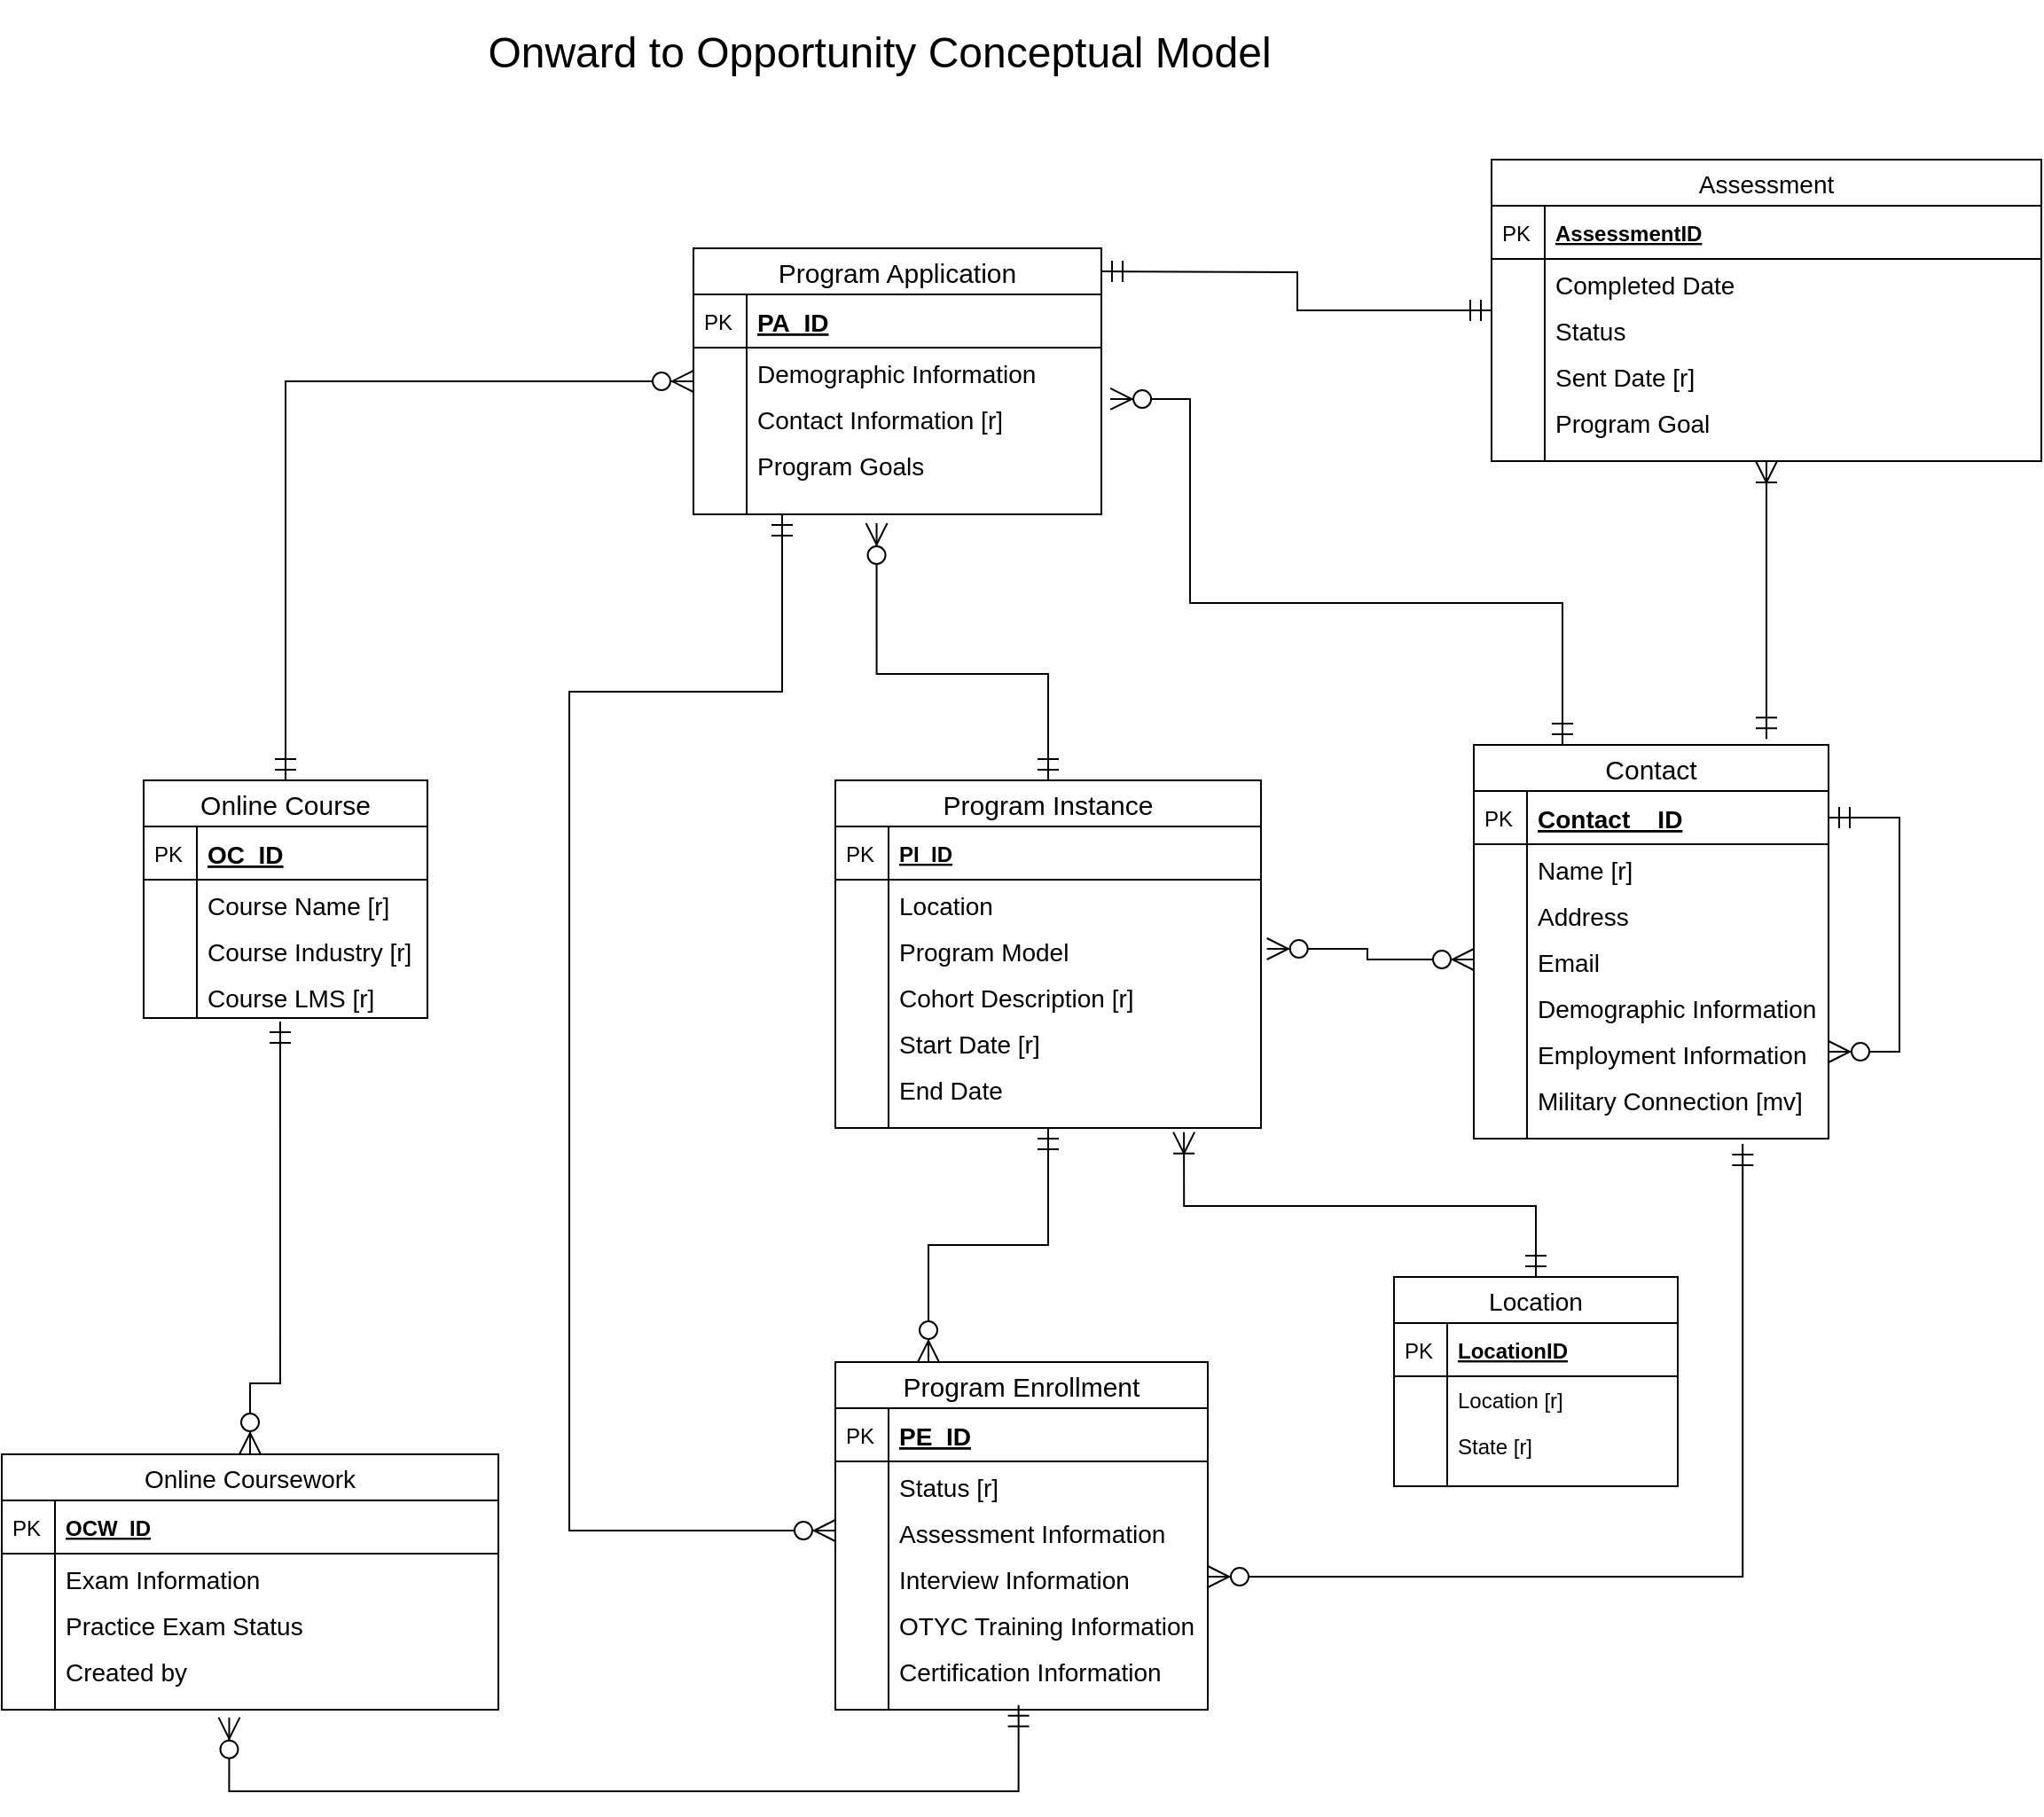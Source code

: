 <mxfile version="13.0.2" type="device" pages="2"><diagram id="CialjwHaCzf5Dma3J8Fn" name="Conceptual"><mxGraphModel dx="3220" dy="2398" grid="1" gridSize="10" guides="1" tooltips="1" connect="1" arrows="1" fold="1" page="1" pageScale="1" pageWidth="850" pageHeight="1100" math="0" shadow="0"><root><mxCell id="0"/><mxCell id="1" parent="0"/><mxCell id="ot5tVcaF2w3_DSpGef9e-97" style="edgeStyle=orthogonalEdgeStyle;rounded=0;orthogonalLoop=1;jettySize=auto;html=1;entryX=0.5;entryY=0;entryDx=0;entryDy=0;endSize=10;startSize=10;endArrow=ERmandOne;endFill=0;startArrow=ERzeroToMany;startFill=1;" parent="1" source="ot5tVcaF2w3_DSpGef9e-12" target="ot5tVcaF2w3_DSpGef9e-56" edge="1"><mxGeometry relative="1" as="geometry"/></mxCell><mxCell id="ot5tVcaF2w3_DSpGef9e-99" style="edgeStyle=orthogonalEdgeStyle;rounded=0;orthogonalLoop=1;jettySize=auto;html=1;entryX=0.481;entryY=1.077;entryDx=0;entryDy=0;entryPerimeter=0;startArrow=ERzeroToMany;startFill=1;startSize=10;endArrow=ERmandOne;endFill=0;endSize=10;exitX=0.5;exitY=0;exitDx=0;exitDy=0;" parent="1" source="ot5tVcaF2w3_DSpGef9e-45" target="ot5tVcaF2w3_DSpGef9e-63" edge="1"><mxGeometry relative="1" as="geometry"><Array as="points"><mxPoint x="-220" y="480"/><mxPoint x="-203" y="480"/></Array></mxGeometry></mxCell><mxCell id="ot5tVcaF2w3_DSpGef9e-124" style="edgeStyle=orthogonalEdgeStyle;rounded=0;orthogonalLoop=1;jettySize=auto;html=1;startArrow=ERmandOne;startFill=0;startSize=10;endArrow=ERzeroToMany;endFill=1;endSize=10;entryX=0;entryY=0.5;entryDx=0;entryDy=0;" parent="1" source="ot5tVcaF2w3_DSpGef9e-12" target="ot5tVcaF2w3_DSpGef9e-39" edge="1"><mxGeometry relative="1" as="geometry"><mxPoint x="50" y="690" as="targetPoint"/><Array as="points"><mxPoint x="80" y="90"/><mxPoint x="-40" y="90"/><mxPoint x="-40" y="563"/></Array></mxGeometry></mxCell><mxCell id="ot5tVcaF2w3_DSpGef9e-107" style="edgeStyle=orthogonalEdgeStyle;rounded=0;orthogonalLoop=1;jettySize=auto;html=1;entryX=0.458;entryY=1.433;entryDx=0;entryDy=0;entryPerimeter=0;startArrow=ERmandOne;startFill=0;startSize=10;endArrow=ERzeroToMany;endFill=1;endSize=10;exitX=0.492;exitY=0.733;exitDx=0;exitDy=0;exitPerimeter=0;" parent="1" source="ot5tVcaF2w3_DSpGef9e-43" target="ot5tVcaF2w3_DSpGef9e-54" edge="1"><mxGeometry relative="1" as="geometry"><Array as="points"><mxPoint x="213" y="710"/><mxPoint x="-232" y="710"/></Array></mxGeometry></mxCell><mxCell id="ot5tVcaF2w3_DSpGef9e-143" style="edgeStyle=orthogonalEdgeStyle;rounded=0;orthogonalLoop=1;jettySize=auto;html=1;entryX=0.449;entryY=1.5;entryDx=0;entryDy=0;entryPerimeter=0;startArrow=ERmandOne;startFill=0;startSize=10;endArrow=ERzeroToMany;endFill=1;endSize=10;" parent="1" source="ot5tVcaF2w3_DSpGef9e-23" target="ot5tVcaF2w3_DSpGef9e-21" edge="1"><mxGeometry relative="1" as="geometry"><Array as="points"><mxPoint x="230" y="80"/><mxPoint x="133" y="80"/></Array></mxGeometry></mxCell><mxCell id="ot5tVcaF2w3_DSpGef9e-144" style="edgeStyle=orthogonalEdgeStyle;rounded=0;orthogonalLoop=1;jettySize=auto;html=1;entryX=0.25;entryY=0;entryDx=0;entryDy=0;startArrow=ERmandOne;startFill=0;startSize=10;endArrow=ERzeroToMany;endFill=1;endSize=10;" parent="1" source="ot5tVcaF2w3_DSpGef9e-23" target="ot5tVcaF2w3_DSpGef9e-34" edge="1"><mxGeometry relative="1" as="geometry"/></mxCell><mxCell id="ot5tVcaF2w3_DSpGef9e-23" value="Program Instance" style="swimlane;fontStyle=0;childLayout=stackLayout;horizontal=1;startSize=26;horizontalStack=0;resizeParent=1;resizeParentMax=0;resizeLast=0;collapsible=1;marginBottom=0;align=center;fontSize=15;" parent="1" vertex="1"><mxGeometry x="110" y="140" width="240" height="196" as="geometry"/></mxCell><mxCell id="ot5tVcaF2w3_DSpGef9e-24" value="PI_ID" style="shape=partialRectangle;top=0;left=0;right=0;bottom=1;align=left;verticalAlign=middle;fillColor=none;spacingLeft=34;spacingRight=4;overflow=hidden;rotatable=0;points=[[0,0.5],[1,0.5]];portConstraint=eastwest;dropTarget=0;fontStyle=5;fontSize=12;" parent="ot5tVcaF2w3_DSpGef9e-23" vertex="1"><mxGeometry y="26" width="240" height="30" as="geometry"/></mxCell><mxCell id="ot5tVcaF2w3_DSpGef9e-25" value="PK" style="shape=partialRectangle;top=0;left=0;bottom=0;fillColor=none;align=left;verticalAlign=middle;spacingLeft=4;spacingRight=4;overflow=hidden;rotatable=0;points=[];portConstraint=eastwest;part=1;fontSize=12;" parent="ot5tVcaF2w3_DSpGef9e-24" vertex="1" connectable="0"><mxGeometry width="30" height="30" as="geometry"/></mxCell><mxCell id="ot5tVcaF2w3_DSpGef9e-26" value="Location" style="shape=partialRectangle;top=0;left=0;right=0;bottom=0;align=left;verticalAlign=top;fillColor=none;spacingLeft=34;spacingRight=4;overflow=hidden;rotatable=0;points=[[0,0.5],[1,0.5]];portConstraint=eastwest;dropTarget=0;fontSize=14;" parent="ot5tVcaF2w3_DSpGef9e-23" vertex="1"><mxGeometry y="56" width="240" height="26" as="geometry"/></mxCell><mxCell id="ot5tVcaF2w3_DSpGef9e-27" value="" style="shape=partialRectangle;top=0;left=0;bottom=0;fillColor=none;align=left;verticalAlign=top;spacingLeft=4;spacingRight=4;overflow=hidden;rotatable=0;points=[];portConstraint=eastwest;part=1;fontSize=12;" parent="ot5tVcaF2w3_DSpGef9e-26" vertex="1" connectable="0"><mxGeometry width="30" height="26" as="geometry"/></mxCell><mxCell id="ot5tVcaF2w3_DSpGef9e-28" value="Program Model" style="shape=partialRectangle;top=0;left=0;right=0;bottom=0;align=left;verticalAlign=top;fillColor=none;spacingLeft=34;spacingRight=4;overflow=hidden;rotatable=0;points=[[0,0.5],[1,0.5]];portConstraint=eastwest;dropTarget=0;fontSize=14;" parent="ot5tVcaF2w3_DSpGef9e-23" vertex="1"><mxGeometry y="82" width="240" height="26" as="geometry"/></mxCell><mxCell id="ot5tVcaF2w3_DSpGef9e-29" value="" style="shape=partialRectangle;top=0;left=0;bottom=0;fillColor=none;align=left;verticalAlign=top;spacingLeft=4;spacingRight=4;overflow=hidden;rotatable=0;points=[];portConstraint=eastwest;part=1;fontSize=12;" parent="ot5tVcaF2w3_DSpGef9e-28" vertex="1" connectable="0"><mxGeometry width="30" height="26" as="geometry"/></mxCell><mxCell id="ot5tVcaF2w3_DSpGef9e-30" value="Cohort Description [r]" style="shape=partialRectangle;top=0;left=0;right=0;bottom=0;align=left;verticalAlign=top;fillColor=none;spacingLeft=34;spacingRight=4;overflow=hidden;rotatable=0;points=[[0,0.5],[1,0.5]];portConstraint=eastwest;dropTarget=0;fontSize=14;" parent="ot5tVcaF2w3_DSpGef9e-23" vertex="1"><mxGeometry y="108" width="240" height="26" as="geometry"/></mxCell><mxCell id="ot5tVcaF2w3_DSpGef9e-31" value="" style="shape=partialRectangle;top=0;left=0;bottom=0;fillColor=none;align=left;verticalAlign=top;spacingLeft=4;spacingRight=4;overflow=hidden;rotatable=0;points=[];portConstraint=eastwest;part=1;fontSize=12;" parent="ot5tVcaF2w3_DSpGef9e-30" vertex="1" connectable="0"><mxGeometry width="30" height="26" as="geometry"/></mxCell><mxCell id="ot5tVcaF2w3_DSpGef9e-67" value="Start Date [r]" style="shape=partialRectangle;top=0;left=0;right=0;bottom=0;align=left;verticalAlign=top;fillColor=none;spacingLeft=34;spacingRight=4;overflow=hidden;rotatable=0;points=[[0,0.5],[1,0.5]];portConstraint=eastwest;dropTarget=0;fontSize=14;" parent="ot5tVcaF2w3_DSpGef9e-23" vertex="1"><mxGeometry y="134" width="240" height="26" as="geometry"/></mxCell><mxCell id="ot5tVcaF2w3_DSpGef9e-68" value="" style="shape=partialRectangle;top=0;left=0;bottom=0;fillColor=none;align=left;verticalAlign=top;spacingLeft=4;spacingRight=4;overflow=hidden;rotatable=0;points=[];portConstraint=eastwest;part=1;fontSize=12;" parent="ot5tVcaF2w3_DSpGef9e-67" vertex="1" connectable="0"><mxGeometry width="30" height="26" as="geometry"/></mxCell><mxCell id="ot5tVcaF2w3_DSpGef9e-69" value="End Date" style="shape=partialRectangle;top=0;left=0;right=0;bottom=0;align=left;verticalAlign=top;fillColor=none;spacingLeft=34;spacingRight=4;overflow=hidden;rotatable=0;points=[[0,0.5],[1,0.5]];portConstraint=eastwest;dropTarget=0;fontSize=14;" parent="ot5tVcaF2w3_DSpGef9e-23" vertex="1"><mxGeometry y="160" width="240" height="26" as="geometry"/></mxCell><mxCell id="ot5tVcaF2w3_DSpGef9e-70" value="" style="shape=partialRectangle;top=0;left=0;bottom=0;fillColor=none;align=left;verticalAlign=top;spacingLeft=4;spacingRight=4;overflow=hidden;rotatable=0;points=[];portConstraint=eastwest;part=1;fontSize=12;" parent="ot5tVcaF2w3_DSpGef9e-69" vertex="1" connectable="0"><mxGeometry width="30" height="26" as="geometry"/></mxCell><mxCell id="ot5tVcaF2w3_DSpGef9e-32" value="" style="shape=partialRectangle;top=0;left=0;right=0;bottom=0;align=left;verticalAlign=top;fillColor=none;spacingLeft=34;spacingRight=4;overflow=hidden;rotatable=0;points=[[0,0.5],[1,0.5]];portConstraint=eastwest;dropTarget=0;fontSize=12;" parent="ot5tVcaF2w3_DSpGef9e-23" vertex="1"><mxGeometry y="186" width="240" height="10" as="geometry"/></mxCell><mxCell id="ot5tVcaF2w3_DSpGef9e-33" value="" style="shape=partialRectangle;top=0;left=0;bottom=0;fillColor=none;align=left;verticalAlign=top;spacingLeft=4;spacingRight=4;overflow=hidden;rotatable=0;points=[];portConstraint=eastwest;part=1;fontSize=12;" parent="ot5tVcaF2w3_DSpGef9e-32" vertex="1" connectable="0"><mxGeometry width="30" height="10" as="geometry"/></mxCell><mxCell id="ot5tVcaF2w3_DSpGef9e-145" style="edgeStyle=orthogonalEdgeStyle;rounded=0;orthogonalLoop=1;jettySize=auto;html=1;entryX=1.022;entryY=0.115;entryDx=0;entryDy=0;startArrow=ERmandOne;startFill=0;startSize=10;endArrow=ERzeroToMany;endFill=1;endSize=10;entryPerimeter=0;" parent="1" source="ot5tVcaF2w3_DSpGef9e-1" target="ot5tVcaF2w3_DSpGef9e-17" edge="1"><mxGeometry relative="1" as="geometry"><Array as="points"><mxPoint x="520" y="40"/><mxPoint x="310" y="40"/><mxPoint x="310" y="-75"/></Array></mxGeometry></mxCell><mxCell id="ot5tVcaF2w3_DSpGef9e-146" style="edgeStyle=orthogonalEdgeStyle;rounded=0;orthogonalLoop=1;jettySize=auto;html=1;startArrow=ERmandOne;startFill=0;startSize=10;endArrow=ERzeroToMany;endFill=1;endSize=10;exitX=0.758;exitY=1.3;exitDx=0;exitDy=0;exitPerimeter=0;entryX=1;entryY=0.5;entryDx=0;entryDy=0;" parent="1" source="ot5tVcaF2w3_DSpGef9e-10" target="ot5tVcaF2w3_DSpGef9e-41" edge="1"><mxGeometry relative="1" as="geometry"><mxPoint x="320" y="677" as="targetPoint"/><Array as="points"><mxPoint x="622" y="589"/></Array></mxGeometry></mxCell><mxCell id="ot5tVcaF2w3_DSpGef9e-147" style="edgeStyle=orthogonalEdgeStyle;rounded=0;orthogonalLoop=1;jettySize=auto;html=1;entryX=1.014;entryY=-0.5;entryDx=0;entryDy=0;entryPerimeter=0;startArrow=ERzeroToMany;startFill=1;startSize=10;endArrow=ERzeroToMany;endFill=1;endSize=10;" parent="1" source="ot5tVcaF2w3_DSpGef9e-8" target="ot5tVcaF2w3_DSpGef9e-30" edge="1"><mxGeometry relative="1" as="geometry"/></mxCell><mxCell id="ot5tVcaF2w3_DSpGef9e-149" value="&lt;font style=&quot;font-size: 24px&quot;&gt;Onward to Opportunity Conceptual Model&lt;/font&gt;" style="text;html=1;strokeColor=none;fillColor=none;align=center;verticalAlign=middle;whiteSpace=wrap;rounded=0;" parent="1" vertex="1"><mxGeometry x="-110" y="-300" width="490" height="60" as="geometry"/></mxCell><mxCell id="ot5tVcaF2w3_DSpGef9e-1" value="Contact" style="swimlane;fontStyle=0;childLayout=stackLayout;horizontal=1;startSize=26;horizontalStack=0;resizeParent=1;resizeParentMax=0;resizeLast=0;collapsible=1;marginBottom=0;align=center;fontSize=15;" parent="1" vertex="1"><mxGeometry x="470" y="120" width="200" height="222" as="geometry"/></mxCell><mxCell id="ot5tVcaF2w3_DSpGef9e-148" style="edgeStyle=orthogonalEdgeStyle;rounded=0;orthogonalLoop=1;jettySize=auto;html=1;exitX=1;exitY=0.5;exitDx=0;exitDy=0;startArrow=ERmandOne;startFill=0;startSize=10;endArrow=ERzeroToMany;endFill=1;endSize=10;" parent="ot5tVcaF2w3_DSpGef9e-1" source="ot5tVcaF2w3_DSpGef9e-2" target="ot5tVcaF2w3_DSpGef9e-77" edge="1"><mxGeometry relative="1" as="geometry"><Array as="points"><mxPoint x="240" y="41"/><mxPoint x="240" y="173"/></Array></mxGeometry></mxCell><mxCell id="ot5tVcaF2w3_DSpGef9e-2" value="Contact__ID" style="shape=partialRectangle;top=0;left=0;right=0;bottom=1;align=left;verticalAlign=middle;fillColor=none;spacingLeft=34;spacingRight=4;overflow=hidden;rotatable=0;points=[[0,0.5],[1,0.5]];portConstraint=eastwest;dropTarget=0;fontStyle=5;fontSize=14;" parent="ot5tVcaF2w3_DSpGef9e-1" vertex="1"><mxGeometry y="26" width="200" height="30" as="geometry"/></mxCell><mxCell id="ot5tVcaF2w3_DSpGef9e-3" value="PK" style="shape=partialRectangle;top=0;left=0;bottom=0;fillColor=none;align=left;verticalAlign=middle;spacingLeft=4;spacingRight=4;overflow=hidden;rotatable=0;points=[];portConstraint=eastwest;part=1;fontSize=12;" parent="ot5tVcaF2w3_DSpGef9e-2" vertex="1" connectable="0"><mxGeometry width="30" height="30" as="geometry"/></mxCell><mxCell id="ot5tVcaF2w3_DSpGef9e-4" value="Name [r]" style="shape=partialRectangle;top=0;left=0;right=0;bottom=0;align=left;verticalAlign=top;fillColor=none;spacingLeft=34;spacingRight=4;overflow=hidden;rotatable=0;points=[[0,0.5],[1,0.5]];portConstraint=eastwest;dropTarget=0;fontSize=14;" parent="ot5tVcaF2w3_DSpGef9e-1" vertex="1"><mxGeometry y="56" width="200" height="26" as="geometry"/></mxCell><mxCell id="ot5tVcaF2w3_DSpGef9e-5" value="" style="shape=partialRectangle;top=0;left=0;bottom=0;fillColor=none;align=left;verticalAlign=top;spacingLeft=4;spacingRight=4;overflow=hidden;rotatable=0;points=[];portConstraint=eastwest;part=1;fontSize=12;" parent="ot5tVcaF2w3_DSpGef9e-4" vertex="1" connectable="0"><mxGeometry width="30" height="26" as="geometry"/></mxCell><mxCell id="ot5tVcaF2w3_DSpGef9e-6" value="Address" style="shape=partialRectangle;top=0;left=0;right=0;bottom=0;align=left;verticalAlign=top;fillColor=none;spacingLeft=34;spacingRight=4;overflow=hidden;rotatable=0;points=[[0,0.5],[1,0.5]];portConstraint=eastwest;dropTarget=0;fontSize=14;" parent="ot5tVcaF2w3_DSpGef9e-1" vertex="1"><mxGeometry y="82" width="200" height="26" as="geometry"/></mxCell><mxCell id="ot5tVcaF2w3_DSpGef9e-7" value="" style="shape=partialRectangle;top=0;left=0;bottom=0;fillColor=none;align=left;verticalAlign=top;spacingLeft=4;spacingRight=4;overflow=hidden;rotatable=0;points=[];portConstraint=eastwest;part=1;fontSize=12;" parent="ot5tVcaF2w3_DSpGef9e-6" vertex="1" connectable="0"><mxGeometry width="30" height="26" as="geometry"/></mxCell><mxCell id="ot5tVcaF2w3_DSpGef9e-8" value="Email&#10;" style="shape=partialRectangle;top=0;left=0;right=0;bottom=0;align=left;verticalAlign=top;fillColor=none;spacingLeft=34;spacingRight=4;overflow=hidden;rotatable=0;points=[[0,0.5],[1,0.5]];portConstraint=eastwest;dropTarget=0;fontSize=14;" parent="ot5tVcaF2w3_DSpGef9e-1" vertex="1"><mxGeometry y="108" width="200" height="26" as="geometry"/></mxCell><mxCell id="ot5tVcaF2w3_DSpGef9e-9" value="" style="shape=partialRectangle;top=0;left=0;bottom=0;fillColor=none;align=left;verticalAlign=top;spacingLeft=4;spacingRight=4;overflow=hidden;rotatable=0;points=[];portConstraint=eastwest;part=1;fontSize=12;" parent="ot5tVcaF2w3_DSpGef9e-8" vertex="1" connectable="0"><mxGeometry width="30" height="26" as="geometry"/></mxCell><mxCell id="ot5tVcaF2w3_DSpGef9e-75" value="Demographic Information" style="shape=partialRectangle;top=0;left=0;right=0;bottom=0;align=left;verticalAlign=top;fillColor=none;spacingLeft=34;spacingRight=4;overflow=hidden;rotatable=0;points=[[0,0.5],[1,0.5]];portConstraint=eastwest;dropTarget=0;fontSize=14;" parent="ot5tVcaF2w3_DSpGef9e-1" vertex="1"><mxGeometry y="134" width="200" height="26" as="geometry"/></mxCell><mxCell id="ot5tVcaF2w3_DSpGef9e-76" value="" style="shape=partialRectangle;top=0;left=0;bottom=0;fillColor=none;align=left;verticalAlign=top;spacingLeft=4;spacingRight=4;overflow=hidden;rotatable=0;points=[];portConstraint=eastwest;part=1;fontSize=12;" parent="ot5tVcaF2w3_DSpGef9e-75" vertex="1" connectable="0"><mxGeometry width="30" height="26" as="geometry"/></mxCell><mxCell id="ot5tVcaF2w3_DSpGef9e-77" value="Employment Information" style="shape=partialRectangle;top=0;left=0;right=0;bottom=0;align=left;verticalAlign=top;fillColor=none;spacingLeft=34;spacingRight=4;overflow=hidden;rotatable=0;points=[[0,0.5],[1,0.5]];portConstraint=eastwest;dropTarget=0;fontSize=14;" parent="ot5tVcaF2w3_DSpGef9e-1" vertex="1"><mxGeometry y="160" width="200" height="26" as="geometry"/></mxCell><mxCell id="ot5tVcaF2w3_DSpGef9e-78" value="" style="shape=partialRectangle;top=0;left=0;bottom=0;fillColor=none;align=left;verticalAlign=top;spacingLeft=4;spacingRight=4;overflow=hidden;rotatable=0;points=[];portConstraint=eastwest;part=1;fontSize=12;" parent="ot5tVcaF2w3_DSpGef9e-77" vertex="1" connectable="0"><mxGeometry width="30" height="26" as="geometry"/></mxCell><mxCell id="ot5tVcaF2w3_DSpGef9e-79" value="Military Connection [mv]" style="shape=partialRectangle;top=0;left=0;right=0;bottom=0;align=left;verticalAlign=top;fillColor=none;spacingLeft=34;spacingRight=4;overflow=hidden;rotatable=0;points=[[0,0.5],[1,0.5]];portConstraint=eastwest;dropTarget=0;fontSize=14;" parent="ot5tVcaF2w3_DSpGef9e-1" vertex="1"><mxGeometry y="186" width="200" height="26" as="geometry"/></mxCell><mxCell id="ot5tVcaF2w3_DSpGef9e-80" value="" style="shape=partialRectangle;top=0;left=0;bottom=0;fillColor=none;align=left;verticalAlign=top;spacingLeft=4;spacingRight=4;overflow=hidden;rotatable=0;points=[];portConstraint=eastwest;part=1;fontSize=12;" parent="ot5tVcaF2w3_DSpGef9e-79" vertex="1" connectable="0"><mxGeometry width="30" height="26" as="geometry"/></mxCell><mxCell id="ot5tVcaF2w3_DSpGef9e-10" value="" style="shape=partialRectangle;top=0;left=0;right=0;bottom=0;align=left;verticalAlign=top;fillColor=none;spacingLeft=34;spacingRight=4;overflow=hidden;rotatable=0;points=[[0,0.5],[1,0.5]];portConstraint=eastwest;dropTarget=0;fontSize=12;" parent="ot5tVcaF2w3_DSpGef9e-1" vertex="1"><mxGeometry y="212" width="200" height="10" as="geometry"/></mxCell><mxCell id="ot5tVcaF2w3_DSpGef9e-11" value="" style="shape=partialRectangle;top=0;left=0;bottom=0;fillColor=none;align=left;verticalAlign=top;spacingLeft=4;spacingRight=4;overflow=hidden;rotatable=0;points=[];portConstraint=eastwest;part=1;fontSize=12;" parent="ot5tVcaF2w3_DSpGef9e-10" vertex="1" connectable="0"><mxGeometry width="30" height="10" as="geometry"/></mxCell><mxCell id="ot5tVcaF2w3_DSpGef9e-12" value="Program Application" style="swimlane;fontStyle=0;childLayout=stackLayout;horizontal=1;startSize=26;horizontalStack=0;resizeParent=1;resizeParentMax=0;resizeLast=0;collapsible=1;marginBottom=0;align=center;fontSize=15;" parent="1" vertex="1"><mxGeometry x="30" y="-160" width="230" height="150" as="geometry"/></mxCell><mxCell id="ot5tVcaF2w3_DSpGef9e-13" value="PA_ID" style="shape=partialRectangle;top=0;left=0;right=0;bottom=1;align=left;verticalAlign=middle;fillColor=none;spacingLeft=34;spacingRight=4;overflow=hidden;rotatable=0;points=[[0,0.5],[1,0.5]];portConstraint=eastwest;dropTarget=0;fontStyle=5;fontSize=14;" parent="ot5tVcaF2w3_DSpGef9e-12" vertex="1"><mxGeometry y="26" width="230" height="30" as="geometry"/></mxCell><mxCell id="ot5tVcaF2w3_DSpGef9e-14" value="PK" style="shape=partialRectangle;top=0;left=0;bottom=0;fillColor=none;align=left;verticalAlign=middle;spacingLeft=4;spacingRight=4;overflow=hidden;rotatable=0;points=[];portConstraint=eastwest;part=1;fontSize=12;" parent="ot5tVcaF2w3_DSpGef9e-13" vertex="1" connectable="0"><mxGeometry width="30" height="30" as="geometry"/></mxCell><mxCell id="ot5tVcaF2w3_DSpGef9e-15" value="Demographic Information" style="shape=partialRectangle;top=0;left=0;right=0;bottom=0;align=left;verticalAlign=top;fillColor=none;spacingLeft=34;spacingRight=4;overflow=hidden;rotatable=0;points=[[0,0.5],[1,0.5]];portConstraint=eastwest;dropTarget=0;fontSize=14;" parent="ot5tVcaF2w3_DSpGef9e-12" vertex="1"><mxGeometry y="56" width="230" height="26" as="geometry"/></mxCell><mxCell id="ot5tVcaF2w3_DSpGef9e-16" value="" style="shape=partialRectangle;top=0;left=0;bottom=0;fillColor=none;align=left;verticalAlign=top;spacingLeft=4;spacingRight=4;overflow=hidden;rotatable=0;points=[];portConstraint=eastwest;part=1;fontSize=12;" parent="ot5tVcaF2w3_DSpGef9e-15" vertex="1" connectable="0"><mxGeometry width="30" height="26" as="geometry"/></mxCell><mxCell id="ot5tVcaF2w3_DSpGef9e-17" value="Contact Information [r]" style="shape=partialRectangle;top=0;left=0;right=0;bottom=0;align=left;verticalAlign=top;fillColor=none;spacingLeft=34;spacingRight=4;overflow=hidden;rotatable=0;points=[[0,0.5],[1,0.5]];portConstraint=eastwest;dropTarget=0;fontSize=14;" parent="ot5tVcaF2w3_DSpGef9e-12" vertex="1"><mxGeometry y="82" width="230" height="26" as="geometry"/></mxCell><mxCell id="ot5tVcaF2w3_DSpGef9e-18" value="" style="shape=partialRectangle;top=0;left=0;bottom=0;fillColor=none;align=left;verticalAlign=top;spacingLeft=4;spacingRight=4;overflow=hidden;rotatable=0;points=[];portConstraint=eastwest;part=1;fontSize=12;" parent="ot5tVcaF2w3_DSpGef9e-17" vertex="1" connectable="0"><mxGeometry width="30" height="26" as="geometry"/></mxCell><mxCell id="ot5tVcaF2w3_DSpGef9e-19" value="Program Goals" style="shape=partialRectangle;top=0;left=0;right=0;bottom=0;align=left;verticalAlign=top;fillColor=none;spacingLeft=34;spacingRight=4;overflow=hidden;rotatable=0;points=[[0,0.5],[1,0.5]];portConstraint=eastwest;dropTarget=0;fontSize=14;" parent="ot5tVcaF2w3_DSpGef9e-12" vertex="1"><mxGeometry y="108" width="230" height="32" as="geometry"/></mxCell><mxCell id="ot5tVcaF2w3_DSpGef9e-20" value="" style="shape=partialRectangle;top=0;left=0;bottom=0;fillColor=none;align=left;verticalAlign=top;spacingLeft=4;spacingRight=4;overflow=hidden;rotatable=0;points=[];portConstraint=eastwest;part=1;fontSize=12;" parent="ot5tVcaF2w3_DSpGef9e-19" vertex="1" connectable="0"><mxGeometry width="30" height="32" as="geometry"/></mxCell><mxCell id="ot5tVcaF2w3_DSpGef9e-21" value="" style="shape=partialRectangle;top=0;left=0;right=0;bottom=0;align=left;verticalAlign=top;fillColor=none;spacingLeft=34;spacingRight=4;overflow=hidden;rotatable=0;points=[[0,0.5],[1,0.5]];portConstraint=eastwest;dropTarget=0;fontSize=12;" parent="ot5tVcaF2w3_DSpGef9e-12" vertex="1"><mxGeometry y="140" width="230" height="10" as="geometry"/></mxCell><mxCell id="ot5tVcaF2w3_DSpGef9e-22" value="" style="shape=partialRectangle;top=0;left=0;bottom=0;fillColor=none;align=left;verticalAlign=top;spacingLeft=4;spacingRight=4;overflow=hidden;rotatable=0;points=[];portConstraint=eastwest;part=1;fontSize=12;" parent="ot5tVcaF2w3_DSpGef9e-21" vertex="1" connectable="0"><mxGeometry width="30" height="10" as="geometry"/></mxCell><mxCell id="ot5tVcaF2w3_DSpGef9e-34" value="Program Enrollment" style="swimlane;fontStyle=0;childLayout=stackLayout;horizontal=1;startSize=26;horizontalStack=0;resizeParent=1;resizeParentMax=0;resizeLast=0;collapsible=1;marginBottom=0;align=center;fontSize=15;" parent="1" vertex="1"><mxGeometry x="110" y="468" width="210" height="196" as="geometry"/></mxCell><mxCell id="ot5tVcaF2w3_DSpGef9e-35" value="PE_ID" style="shape=partialRectangle;top=0;left=0;right=0;bottom=1;align=left;verticalAlign=middle;fillColor=none;spacingLeft=34;spacingRight=4;overflow=hidden;rotatable=0;points=[[0,0.5],[1,0.5]];portConstraint=eastwest;dropTarget=0;fontStyle=5;fontSize=14;" parent="ot5tVcaF2w3_DSpGef9e-34" vertex="1"><mxGeometry y="26" width="210" height="30" as="geometry"/></mxCell><mxCell id="ot5tVcaF2w3_DSpGef9e-36" value="PK" style="shape=partialRectangle;top=0;left=0;bottom=0;fillColor=none;align=left;verticalAlign=middle;spacingLeft=4;spacingRight=4;overflow=hidden;rotatable=0;points=[];portConstraint=eastwest;part=1;fontSize=12;" parent="ot5tVcaF2w3_DSpGef9e-35" vertex="1" connectable="0"><mxGeometry width="30" height="30" as="geometry"/></mxCell><mxCell id="ot5tVcaF2w3_DSpGef9e-37" value="Status [r]" style="shape=partialRectangle;top=0;left=0;right=0;bottom=0;align=left;verticalAlign=top;fillColor=none;spacingLeft=34;spacingRight=4;overflow=hidden;rotatable=0;points=[[0,0.5],[1,0.5]];portConstraint=eastwest;dropTarget=0;fontSize=14;" parent="ot5tVcaF2w3_DSpGef9e-34" vertex="1"><mxGeometry y="56" width="210" height="26" as="geometry"/></mxCell><mxCell id="ot5tVcaF2w3_DSpGef9e-38" value="" style="shape=partialRectangle;top=0;left=0;bottom=0;fillColor=none;align=left;verticalAlign=top;spacingLeft=4;spacingRight=4;overflow=hidden;rotatable=0;points=[];portConstraint=eastwest;part=1;fontSize=12;" parent="ot5tVcaF2w3_DSpGef9e-37" vertex="1" connectable="0"><mxGeometry width="30" height="26" as="geometry"/></mxCell><mxCell id="ot5tVcaF2w3_DSpGef9e-39" value="Assessment Information" style="shape=partialRectangle;top=0;left=0;right=0;bottom=0;align=left;verticalAlign=top;fillColor=none;spacingLeft=34;spacingRight=4;overflow=hidden;rotatable=0;points=[[0,0.5],[1,0.5]];portConstraint=eastwest;dropTarget=0;fontSize=14;" parent="ot5tVcaF2w3_DSpGef9e-34" vertex="1"><mxGeometry y="82" width="210" height="26" as="geometry"/></mxCell><mxCell id="ot5tVcaF2w3_DSpGef9e-40" value="" style="shape=partialRectangle;top=0;left=0;bottom=0;fillColor=none;align=left;verticalAlign=top;spacingLeft=4;spacingRight=4;overflow=hidden;rotatable=0;points=[];portConstraint=eastwest;part=1;fontSize=12;" parent="ot5tVcaF2w3_DSpGef9e-39" vertex="1" connectable="0"><mxGeometry width="30" height="26" as="geometry"/></mxCell><mxCell id="ot5tVcaF2w3_DSpGef9e-41" value="Interview Information" style="shape=partialRectangle;top=0;left=0;right=0;bottom=0;align=left;verticalAlign=top;fillColor=none;spacingLeft=34;spacingRight=4;overflow=hidden;rotatable=0;points=[[0,0.5],[1,0.5]];portConstraint=eastwest;dropTarget=0;fontSize=14;" parent="ot5tVcaF2w3_DSpGef9e-34" vertex="1"><mxGeometry y="108" width="210" height="26" as="geometry"/></mxCell><mxCell id="ot5tVcaF2w3_DSpGef9e-42" value="" style="shape=partialRectangle;top=0;left=0;bottom=0;fillColor=none;align=left;verticalAlign=top;spacingLeft=4;spacingRight=4;overflow=hidden;rotatable=0;points=[];portConstraint=eastwest;part=1;fontSize=12;" parent="ot5tVcaF2w3_DSpGef9e-41" vertex="1" connectable="0"><mxGeometry width="30" height="26" as="geometry"/></mxCell><mxCell id="ot5tVcaF2w3_DSpGef9e-71" value="OTYC Training Information" style="shape=partialRectangle;top=0;left=0;right=0;bottom=0;align=left;verticalAlign=top;fillColor=none;spacingLeft=34;spacingRight=4;overflow=hidden;rotatable=0;points=[[0,0.5],[1,0.5]];portConstraint=eastwest;dropTarget=0;fontSize=14;" parent="ot5tVcaF2w3_DSpGef9e-34" vertex="1"><mxGeometry y="134" width="210" height="26" as="geometry"/></mxCell><mxCell id="ot5tVcaF2w3_DSpGef9e-72" value="" style="shape=partialRectangle;top=0;left=0;bottom=0;fillColor=none;align=left;verticalAlign=top;spacingLeft=4;spacingRight=4;overflow=hidden;rotatable=0;points=[];portConstraint=eastwest;part=1;fontSize=12;" parent="ot5tVcaF2w3_DSpGef9e-71" vertex="1" connectable="0"><mxGeometry width="30" height="26" as="geometry"/></mxCell><mxCell id="ot5tVcaF2w3_DSpGef9e-73" value="Certification Information" style="shape=partialRectangle;top=0;left=0;right=0;bottom=0;align=left;verticalAlign=top;fillColor=none;spacingLeft=34;spacingRight=4;overflow=hidden;rotatable=0;points=[[0,0.5],[1,0.5]];portConstraint=eastwest;dropTarget=0;fontSize=14;" parent="ot5tVcaF2w3_DSpGef9e-34" vertex="1"><mxGeometry y="160" width="210" height="26" as="geometry"/></mxCell><mxCell id="ot5tVcaF2w3_DSpGef9e-74" value="" style="shape=partialRectangle;top=0;left=0;bottom=0;fillColor=none;align=left;verticalAlign=top;spacingLeft=4;spacingRight=4;overflow=hidden;rotatable=0;points=[];portConstraint=eastwest;part=1;fontSize=12;" parent="ot5tVcaF2w3_DSpGef9e-73" vertex="1" connectable="0"><mxGeometry width="30" height="26" as="geometry"/></mxCell><mxCell id="ot5tVcaF2w3_DSpGef9e-43" value="" style="shape=partialRectangle;top=0;left=0;right=0;bottom=0;align=left;verticalAlign=top;fillColor=none;spacingLeft=34;spacingRight=4;overflow=hidden;rotatable=0;points=[[0,0.5],[1,0.5]];portConstraint=eastwest;dropTarget=0;fontSize=12;" parent="ot5tVcaF2w3_DSpGef9e-34" vertex="1"><mxGeometry y="186" width="210" height="10" as="geometry"/></mxCell><mxCell id="ot5tVcaF2w3_DSpGef9e-44" value="" style="shape=partialRectangle;top=0;left=0;bottom=0;fillColor=none;align=left;verticalAlign=top;spacingLeft=4;spacingRight=4;overflow=hidden;rotatable=0;points=[];portConstraint=eastwest;part=1;fontSize=12;" parent="ot5tVcaF2w3_DSpGef9e-43" vertex="1" connectable="0"><mxGeometry width="30" height="10" as="geometry"/></mxCell><mxCell id="ot5tVcaF2w3_DSpGef9e-45" value="Online Coursework" style="swimlane;fontStyle=0;childLayout=stackLayout;horizontal=1;startSize=26;horizontalStack=0;resizeParent=1;resizeParentMax=0;resizeLast=0;collapsible=1;marginBottom=0;align=center;fontSize=14;" parent="1" vertex="1"><mxGeometry x="-360" y="520" width="280" height="144" as="geometry"/></mxCell><mxCell id="ot5tVcaF2w3_DSpGef9e-46" value="OCW_ID" style="shape=partialRectangle;top=0;left=0;right=0;bottom=1;align=left;verticalAlign=middle;fillColor=none;spacingLeft=34;spacingRight=4;overflow=hidden;rotatable=0;points=[[0,0.5],[1,0.5]];portConstraint=eastwest;dropTarget=0;fontStyle=5;fontSize=12;" parent="ot5tVcaF2w3_DSpGef9e-45" vertex="1"><mxGeometry y="26" width="280" height="30" as="geometry"/></mxCell><mxCell id="ot5tVcaF2w3_DSpGef9e-47" value="PK" style="shape=partialRectangle;top=0;left=0;bottom=0;fillColor=none;align=left;verticalAlign=middle;spacingLeft=4;spacingRight=4;overflow=hidden;rotatable=0;points=[];portConstraint=eastwest;part=1;fontSize=12;" parent="ot5tVcaF2w3_DSpGef9e-46" vertex="1" connectable="0"><mxGeometry width="30" height="30" as="geometry"/></mxCell><mxCell id="ot5tVcaF2w3_DSpGef9e-48" value="Exam Information" style="shape=partialRectangle;top=0;left=0;right=0;bottom=0;align=left;verticalAlign=top;fillColor=none;spacingLeft=34;spacingRight=4;overflow=hidden;rotatable=0;points=[[0,0.5],[1,0.5]];portConstraint=eastwest;dropTarget=0;fontSize=14;" parent="ot5tVcaF2w3_DSpGef9e-45" vertex="1"><mxGeometry y="56" width="280" height="26" as="geometry"/></mxCell><mxCell id="ot5tVcaF2w3_DSpGef9e-49" value="" style="shape=partialRectangle;top=0;left=0;bottom=0;fillColor=none;align=left;verticalAlign=top;spacingLeft=4;spacingRight=4;overflow=hidden;rotatable=0;points=[];portConstraint=eastwest;part=1;fontSize=12;" parent="ot5tVcaF2w3_DSpGef9e-48" vertex="1" connectable="0"><mxGeometry width="30" height="26" as="geometry"/></mxCell><mxCell id="ot5tVcaF2w3_DSpGef9e-50" value="Practice Exam Status" style="shape=partialRectangle;top=0;left=0;right=0;bottom=0;align=left;verticalAlign=top;fillColor=none;spacingLeft=34;spacingRight=4;overflow=hidden;rotatable=0;points=[[0,0.5],[1,0.5]];portConstraint=eastwest;dropTarget=0;fontSize=14;" parent="ot5tVcaF2w3_DSpGef9e-45" vertex="1"><mxGeometry y="82" width="280" height="26" as="geometry"/></mxCell><mxCell id="ot5tVcaF2w3_DSpGef9e-51" value="" style="shape=partialRectangle;top=0;left=0;bottom=0;fillColor=none;align=left;verticalAlign=top;spacingLeft=4;spacingRight=4;overflow=hidden;rotatable=0;points=[];portConstraint=eastwest;part=1;fontSize=12;" parent="ot5tVcaF2w3_DSpGef9e-50" vertex="1" connectable="0"><mxGeometry width="30" height="26" as="geometry"/></mxCell><mxCell id="ot5tVcaF2w3_DSpGef9e-52" value="Created by" style="shape=partialRectangle;top=0;left=0;right=0;bottom=0;align=left;verticalAlign=top;fillColor=none;spacingLeft=34;spacingRight=4;overflow=hidden;rotatable=0;points=[[0,0.5],[1,0.5]];portConstraint=eastwest;dropTarget=0;fontSize=14;" parent="ot5tVcaF2w3_DSpGef9e-45" vertex="1"><mxGeometry y="108" width="280" height="26" as="geometry"/></mxCell><mxCell id="ot5tVcaF2w3_DSpGef9e-53" value="" style="shape=partialRectangle;top=0;left=0;bottom=0;fillColor=none;align=left;verticalAlign=top;spacingLeft=4;spacingRight=4;overflow=hidden;rotatable=0;points=[];portConstraint=eastwest;part=1;fontSize=12;" parent="ot5tVcaF2w3_DSpGef9e-52" vertex="1" connectable="0"><mxGeometry width="30" height="26" as="geometry"/></mxCell><mxCell id="ot5tVcaF2w3_DSpGef9e-54" value="" style="shape=partialRectangle;top=0;left=0;right=0;bottom=0;align=left;verticalAlign=top;fillColor=none;spacingLeft=34;spacingRight=4;overflow=hidden;rotatable=0;points=[[0,0.5],[1,0.5]];portConstraint=eastwest;dropTarget=0;fontSize=12;" parent="ot5tVcaF2w3_DSpGef9e-45" vertex="1"><mxGeometry y="134" width="280" height="10" as="geometry"/></mxCell><mxCell id="ot5tVcaF2w3_DSpGef9e-55" value="" style="shape=partialRectangle;top=0;left=0;bottom=0;fillColor=none;align=left;verticalAlign=top;spacingLeft=4;spacingRight=4;overflow=hidden;rotatable=0;points=[];portConstraint=eastwest;part=1;fontSize=12;" parent="ot5tVcaF2w3_DSpGef9e-54" vertex="1" connectable="0"><mxGeometry width="30" height="10" as="geometry"/></mxCell><mxCell id="ot5tVcaF2w3_DSpGef9e-56" value="Online Course" style="swimlane;fontStyle=0;childLayout=stackLayout;horizontal=1;startSize=26;horizontalStack=0;resizeParent=1;resizeParentMax=0;resizeLast=0;collapsible=1;marginBottom=0;align=center;fontSize=15;" parent="1" vertex="1"><mxGeometry x="-280" y="140" width="160" height="134" as="geometry"/></mxCell><mxCell id="ot5tVcaF2w3_DSpGef9e-57" value="OC_ID" style="shape=partialRectangle;top=0;left=0;right=0;bottom=1;align=left;verticalAlign=middle;fillColor=none;spacingLeft=34;spacingRight=4;overflow=hidden;rotatable=0;points=[[0,0.5],[1,0.5]];portConstraint=eastwest;dropTarget=0;fontStyle=5;fontSize=14;" parent="ot5tVcaF2w3_DSpGef9e-56" vertex="1"><mxGeometry y="26" width="160" height="30" as="geometry"/></mxCell><mxCell id="ot5tVcaF2w3_DSpGef9e-58" value="PK" style="shape=partialRectangle;top=0;left=0;bottom=0;fillColor=none;align=left;verticalAlign=middle;spacingLeft=4;spacingRight=4;overflow=hidden;rotatable=0;points=[];portConstraint=eastwest;part=1;fontSize=12;" parent="ot5tVcaF2w3_DSpGef9e-57" vertex="1" connectable="0"><mxGeometry width="30" height="30" as="geometry"/></mxCell><mxCell id="ot5tVcaF2w3_DSpGef9e-59" value="Course Name [r]" style="shape=partialRectangle;top=0;left=0;right=0;bottom=0;align=left;verticalAlign=top;fillColor=none;spacingLeft=34;spacingRight=4;overflow=hidden;rotatable=0;points=[[0,0.5],[1,0.5]];portConstraint=eastwest;dropTarget=0;fontSize=14;" parent="ot5tVcaF2w3_DSpGef9e-56" vertex="1"><mxGeometry y="56" width="160" height="26" as="geometry"/></mxCell><mxCell id="ot5tVcaF2w3_DSpGef9e-60" value="" style="shape=partialRectangle;top=0;left=0;bottom=0;fillColor=none;align=left;verticalAlign=top;spacingLeft=4;spacingRight=4;overflow=hidden;rotatable=0;points=[];portConstraint=eastwest;part=1;fontSize=12;" parent="ot5tVcaF2w3_DSpGef9e-59" vertex="1" connectable="0"><mxGeometry width="30" height="26" as="geometry"/></mxCell><mxCell id="ot5tVcaF2w3_DSpGef9e-61" value="Course Industry [r]" style="shape=partialRectangle;top=0;left=0;right=0;bottom=0;align=left;verticalAlign=top;fillColor=none;spacingLeft=34;spacingRight=4;overflow=hidden;rotatable=0;points=[[0,0.5],[1,0.5]];portConstraint=eastwest;dropTarget=0;fontSize=14;" parent="ot5tVcaF2w3_DSpGef9e-56" vertex="1"><mxGeometry y="82" width="160" height="26" as="geometry"/></mxCell><mxCell id="ot5tVcaF2w3_DSpGef9e-62" value="" style="shape=partialRectangle;top=0;left=0;bottom=0;fillColor=none;align=left;verticalAlign=top;spacingLeft=4;spacingRight=4;overflow=hidden;rotatable=0;points=[];portConstraint=eastwest;part=1;fontSize=12;" parent="ot5tVcaF2w3_DSpGef9e-61" vertex="1" connectable="0"><mxGeometry width="30" height="26" as="geometry"/></mxCell><mxCell id="ot5tVcaF2w3_DSpGef9e-63" value="Course LMS [r]" style="shape=partialRectangle;top=0;left=0;right=0;bottom=0;align=left;verticalAlign=top;fillColor=none;spacingLeft=34;spacingRight=4;overflow=hidden;rotatable=0;points=[[0,0.5],[1,0.5]];portConstraint=eastwest;dropTarget=0;fontSize=14;" parent="ot5tVcaF2w3_DSpGef9e-56" vertex="1"><mxGeometry y="108" width="160" height="26" as="geometry"/></mxCell><mxCell id="ot5tVcaF2w3_DSpGef9e-64" value="" style="shape=partialRectangle;top=0;left=0;bottom=0;fillColor=none;align=left;verticalAlign=top;spacingLeft=4;spacingRight=4;overflow=hidden;rotatable=0;points=[];portConstraint=eastwest;part=1;fontSize=12;" parent="ot5tVcaF2w3_DSpGef9e-63" vertex="1" connectable="0"><mxGeometry width="30" height="26" as="geometry"/></mxCell><mxCell id="K5UG4vqufGKUl5s-OLOb-14" style="edgeStyle=orthogonalEdgeStyle;rounded=0;orthogonalLoop=1;jettySize=auto;html=1;entryX=0.825;entryY=-0.015;entryDx=0;entryDy=0;entryPerimeter=0;fontSize=14;endArrow=ERmandOne;endFill=0;startArrow=ERoneToMany;startFill=0;endSize=10;startSize=10;" edge="1" parent="1" source="K5UG4vqufGKUl5s-OLOb-1" target="ot5tVcaF2w3_DSpGef9e-1"><mxGeometry relative="1" as="geometry"/></mxCell><mxCell id="K5UG4vqufGKUl5s-OLOb-15" style="edgeStyle=orthogonalEdgeStyle;rounded=0;orthogonalLoop=1;jettySize=auto;html=1;startArrow=ERmandOne;startFill=0;startSize=10;endArrow=ERmandOne;endFill=0;endSize=10;fontSize=14;" edge="1" parent="1" source="K5UG4vqufGKUl5s-OLOb-1"><mxGeometry relative="1" as="geometry"><mxPoint x="260" y="-147" as="targetPoint"/></mxGeometry></mxCell><mxCell id="K5UG4vqufGKUl5s-OLOb-1" value="Assessment" style="swimlane;fontStyle=0;childLayout=stackLayout;horizontal=1;startSize=26;horizontalStack=0;resizeParent=1;resizeParentMax=0;resizeLast=0;collapsible=1;marginBottom=0;align=center;fontSize=14;" vertex="1" parent="1"><mxGeometry x="480" y="-210" width="310" height="170" as="geometry"/></mxCell><mxCell id="K5UG4vqufGKUl5s-OLOb-2" value="AssessmentID" style="shape=partialRectangle;top=0;left=0;right=0;bottom=1;align=left;verticalAlign=middle;fillColor=none;spacingLeft=34;spacingRight=4;overflow=hidden;rotatable=0;points=[[0,0.5],[1,0.5]];portConstraint=eastwest;dropTarget=0;fontStyle=5;fontSize=12;" vertex="1" parent="K5UG4vqufGKUl5s-OLOb-1"><mxGeometry y="26" width="310" height="30" as="geometry"/></mxCell><mxCell id="K5UG4vqufGKUl5s-OLOb-3" value="PK" style="shape=partialRectangle;top=0;left=0;bottom=0;fillColor=none;align=left;verticalAlign=middle;spacingLeft=4;spacingRight=4;overflow=hidden;rotatable=0;points=[];portConstraint=eastwest;part=1;fontSize=12;" vertex="1" connectable="0" parent="K5UG4vqufGKUl5s-OLOb-2"><mxGeometry width="30" height="30" as="geometry"/></mxCell><mxCell id="K5UG4vqufGKUl5s-OLOb-4" value="Completed Date" style="shape=partialRectangle;top=0;left=0;right=0;bottom=0;align=left;verticalAlign=top;fillColor=none;spacingLeft=34;spacingRight=4;overflow=hidden;rotatable=0;points=[[0,0.5],[1,0.5]];portConstraint=eastwest;dropTarget=0;fontSize=14;" vertex="1" parent="K5UG4vqufGKUl5s-OLOb-1"><mxGeometry y="56" width="310" height="26" as="geometry"/></mxCell><mxCell id="K5UG4vqufGKUl5s-OLOb-5" value="" style="shape=partialRectangle;top=0;left=0;bottom=0;fillColor=none;align=left;verticalAlign=top;spacingLeft=4;spacingRight=4;overflow=hidden;rotatable=0;points=[];portConstraint=eastwest;part=1;fontSize=12;" vertex="1" connectable="0" parent="K5UG4vqufGKUl5s-OLOb-4"><mxGeometry width="30" height="26" as="geometry"/></mxCell><mxCell id="K5UG4vqufGKUl5s-OLOb-6" value="Status" style="shape=partialRectangle;top=0;left=0;right=0;bottom=0;align=left;verticalAlign=top;fillColor=none;spacingLeft=34;spacingRight=4;overflow=hidden;rotatable=0;points=[[0,0.5],[1,0.5]];portConstraint=eastwest;dropTarget=0;fontSize=14;" vertex="1" parent="K5UG4vqufGKUl5s-OLOb-1"><mxGeometry y="82" width="310" height="26" as="geometry"/></mxCell><mxCell id="K5UG4vqufGKUl5s-OLOb-7" value="" style="shape=partialRectangle;top=0;left=0;bottom=0;fillColor=none;align=left;verticalAlign=top;spacingLeft=4;spacingRight=4;overflow=hidden;rotatable=0;points=[];portConstraint=eastwest;part=1;fontSize=12;" vertex="1" connectable="0" parent="K5UG4vqufGKUl5s-OLOb-6"><mxGeometry width="30" height="26" as="geometry"/></mxCell><mxCell id="K5UG4vqufGKUl5s-OLOb-8" value="Sent Date [r]" style="shape=partialRectangle;top=0;left=0;right=0;bottom=0;align=left;verticalAlign=top;fillColor=none;spacingLeft=34;spacingRight=4;overflow=hidden;rotatable=0;points=[[0,0.5],[1,0.5]];portConstraint=eastwest;dropTarget=0;fontSize=14;" vertex="1" parent="K5UG4vqufGKUl5s-OLOb-1"><mxGeometry y="108" width="310" height="26" as="geometry"/></mxCell><mxCell id="K5UG4vqufGKUl5s-OLOb-9" value="" style="shape=partialRectangle;top=0;left=0;bottom=0;fillColor=none;align=left;verticalAlign=top;spacingLeft=4;spacingRight=4;overflow=hidden;rotatable=0;points=[];portConstraint=eastwest;part=1;fontSize=12;" vertex="1" connectable="0" parent="K5UG4vqufGKUl5s-OLOb-8"><mxGeometry width="30" height="26" as="geometry"/></mxCell><mxCell id="K5UG4vqufGKUl5s-OLOb-12" value="Program Goal" style="shape=partialRectangle;top=0;left=0;right=0;bottom=0;align=left;verticalAlign=top;fillColor=none;spacingLeft=34;spacingRight=4;overflow=hidden;rotatable=0;points=[[0,0.5],[1,0.5]];portConstraint=eastwest;dropTarget=0;fontSize=14;" vertex="1" parent="K5UG4vqufGKUl5s-OLOb-1"><mxGeometry y="134" width="310" height="26" as="geometry"/></mxCell><mxCell id="K5UG4vqufGKUl5s-OLOb-13" value="" style="shape=partialRectangle;top=0;left=0;bottom=0;fillColor=none;align=left;verticalAlign=top;spacingLeft=4;spacingRight=4;overflow=hidden;rotatable=0;points=[];portConstraint=eastwest;part=1;fontSize=12;" vertex="1" connectable="0" parent="K5UG4vqufGKUl5s-OLOb-12"><mxGeometry width="30" height="26" as="geometry"/></mxCell><mxCell id="K5UG4vqufGKUl5s-OLOb-10" value="" style="shape=partialRectangle;top=0;left=0;right=0;bottom=0;align=left;verticalAlign=top;fillColor=none;spacingLeft=34;spacingRight=4;overflow=hidden;rotatable=0;points=[[0,0.5],[1,0.5]];portConstraint=eastwest;dropTarget=0;fontSize=15;" vertex="1" parent="K5UG4vqufGKUl5s-OLOb-1"><mxGeometry y="160" width="310" height="10" as="geometry"/></mxCell><mxCell id="K5UG4vqufGKUl5s-OLOb-11" value="" style="shape=partialRectangle;top=0;left=0;bottom=0;fillColor=none;align=left;verticalAlign=top;spacingLeft=4;spacingRight=4;overflow=hidden;rotatable=0;points=[];portConstraint=eastwest;part=1;fontSize=12;" vertex="1" connectable="0" parent="K5UG4vqufGKUl5s-OLOb-10"><mxGeometry width="30" height="10" as="geometry"/></mxCell><mxCell id="K5UG4vqufGKUl5s-OLOb-27" style="edgeStyle=orthogonalEdgeStyle;rounded=0;orthogonalLoop=1;jettySize=auto;html=1;entryX=0.819;entryY=1.233;entryDx=0;entryDy=0;entryPerimeter=0;startArrow=ERmandOne;startFill=0;startSize=10;endArrow=ERoneToMany;endFill=0;endSize=10;fontSize=14;" edge="1" parent="1" source="K5UG4vqufGKUl5s-OLOb-16" target="ot5tVcaF2w3_DSpGef9e-32"><mxGeometry relative="1" as="geometry"><Array as="points"><mxPoint x="505" y="380"/><mxPoint x="307" y="380"/></Array></mxGeometry></mxCell><mxCell id="K5UG4vqufGKUl5s-OLOb-16" value="Location" style="swimlane;fontStyle=0;childLayout=stackLayout;horizontal=1;startSize=26;horizontalStack=0;resizeParent=1;resizeParentMax=0;resizeLast=0;collapsible=1;marginBottom=0;align=center;fontSize=14;" vertex="1" parent="1"><mxGeometry x="425" y="420" width="160" height="118" as="geometry"/></mxCell><mxCell id="K5UG4vqufGKUl5s-OLOb-17" value="LocationID" style="shape=partialRectangle;top=0;left=0;right=0;bottom=1;align=left;verticalAlign=middle;fillColor=none;spacingLeft=34;spacingRight=4;overflow=hidden;rotatable=0;points=[[0,0.5],[1,0.5]];portConstraint=eastwest;dropTarget=0;fontStyle=5;fontSize=12;" vertex="1" parent="K5UG4vqufGKUl5s-OLOb-16"><mxGeometry y="26" width="160" height="30" as="geometry"/></mxCell><mxCell id="K5UG4vqufGKUl5s-OLOb-18" value="PK" style="shape=partialRectangle;top=0;left=0;bottom=0;fillColor=none;align=left;verticalAlign=middle;spacingLeft=4;spacingRight=4;overflow=hidden;rotatable=0;points=[];portConstraint=eastwest;part=1;fontSize=12;" vertex="1" connectable="0" parent="K5UG4vqufGKUl5s-OLOb-17"><mxGeometry width="30" height="30" as="geometry"/></mxCell><mxCell id="K5UG4vqufGKUl5s-OLOb-19" value="Location [r] " style="shape=partialRectangle;top=0;left=0;right=0;bottom=0;align=left;verticalAlign=top;fillColor=none;spacingLeft=34;spacingRight=4;overflow=hidden;rotatable=0;points=[[0,0.5],[1,0.5]];portConstraint=eastwest;dropTarget=0;fontSize=12;" vertex="1" parent="K5UG4vqufGKUl5s-OLOb-16"><mxGeometry y="56" width="160" height="26" as="geometry"/></mxCell><mxCell id="K5UG4vqufGKUl5s-OLOb-20" value="" style="shape=partialRectangle;top=0;left=0;bottom=0;fillColor=none;align=left;verticalAlign=top;spacingLeft=4;spacingRight=4;overflow=hidden;rotatable=0;points=[];portConstraint=eastwest;part=1;fontSize=12;" vertex="1" connectable="0" parent="K5UG4vqufGKUl5s-OLOb-19"><mxGeometry width="30" height="26" as="geometry"/></mxCell><mxCell id="K5UG4vqufGKUl5s-OLOb-21" value="State [r]" style="shape=partialRectangle;top=0;left=0;right=0;bottom=0;align=left;verticalAlign=top;fillColor=none;spacingLeft=34;spacingRight=4;overflow=hidden;rotatable=0;points=[[0,0.5],[1,0.5]];portConstraint=eastwest;dropTarget=0;fontSize=12;" vertex="1" parent="K5UG4vqufGKUl5s-OLOb-16"><mxGeometry y="82" width="160" height="26" as="geometry"/></mxCell><mxCell id="K5UG4vqufGKUl5s-OLOb-22" value="" style="shape=partialRectangle;top=0;left=0;bottom=0;fillColor=none;align=left;verticalAlign=top;spacingLeft=4;spacingRight=4;overflow=hidden;rotatable=0;points=[];portConstraint=eastwest;part=1;fontSize=12;" vertex="1" connectable="0" parent="K5UG4vqufGKUl5s-OLOb-21"><mxGeometry width="30" height="26" as="geometry"/></mxCell><mxCell id="K5UG4vqufGKUl5s-OLOb-25" value="" style="shape=partialRectangle;top=0;left=0;right=0;bottom=0;align=left;verticalAlign=top;fillColor=none;spacingLeft=34;spacingRight=4;overflow=hidden;rotatable=0;points=[[0,0.5],[1,0.5]];portConstraint=eastwest;dropTarget=0;fontSize=12;" vertex="1" parent="K5UG4vqufGKUl5s-OLOb-16"><mxGeometry y="108" width="160" height="10" as="geometry"/></mxCell><mxCell id="K5UG4vqufGKUl5s-OLOb-26" value="" style="shape=partialRectangle;top=0;left=0;bottom=0;fillColor=none;align=left;verticalAlign=top;spacingLeft=4;spacingRight=4;overflow=hidden;rotatable=0;points=[];portConstraint=eastwest;part=1;fontSize=12;" vertex="1" connectable="0" parent="K5UG4vqufGKUl5s-OLOb-25"><mxGeometry width="30" height="10" as="geometry"/></mxCell></root></mxGraphModel></diagram><diagram name="Logical" id="g1KU7k_nsAf-cv6oNi0i"><mxGraphModel dx="2881" dy="2213" grid="1" gridSize="10" guides="1" tooltips="1" connect="1" arrows="1" fold="1" page="1" pageScale="1" pageWidth="850" pageHeight="1100" math="0" shadow="0"><root><mxCell id="CiRrQ6XmsgzWzdMAdJ3a-0"/><mxCell id="CiRrQ6XmsgzWzdMAdJ3a-1" parent="CiRrQ6XmsgzWzdMAdJ3a-0"/><mxCell id="CiRrQ6XmsgzWzdMAdJ3a-26" value="&lt;font style=&quot;font-size: 30px&quot;&gt;Onward to Opportunity Logical Model&lt;/font&gt;" style="text;html=1;strokeColor=none;fillColor=none;align=center;verticalAlign=middle;whiteSpace=wrap;rounded=0;" vertex="1" parent="CiRrQ6XmsgzWzdMAdJ3a-1"><mxGeometry x="890" y="-400" width="610" height="60" as="geometry"/></mxCell><mxCell id="CiRrQ6XmsgzWzdMAdJ3a-71" value="onlinecourse" style="swimlane;fontStyle=0;childLayout=stackLayout;horizontal=1;startSize=26;horizontalStack=0;resizeParent=1;resizeParentMax=0;resizeLast=0;collapsible=1;marginBottom=0;align=center;fontSize=14;" vertex="1" parent="CiRrQ6XmsgzWzdMAdJ3a-1"><mxGeometry x="-470" y="-40" width="280" height="186" as="geometry"/></mxCell><mxCell id="CiRrQ6XmsgzWzdMAdJ3a-72" value="OC_ID int identity" style="shape=partialRectangle;top=0;left=0;right=0;bottom=1;align=left;verticalAlign=middle;fillColor=none;spacingLeft=34;spacingRight=4;overflow=hidden;rotatable=0;points=[[0,0.5],[1,0.5]];portConstraint=eastwest;dropTarget=0;fontStyle=5;fontSize=14;" vertex="1" parent="CiRrQ6XmsgzWzdMAdJ3a-71"><mxGeometry y="26" width="280" height="30" as="geometry"/></mxCell><mxCell id="CiRrQ6XmsgzWzdMAdJ3a-73" value="PK" style="shape=partialRectangle;top=0;left=0;bottom=0;fillColor=none;align=left;verticalAlign=middle;spacingLeft=4;spacingRight=4;overflow=hidden;rotatable=0;points=[];portConstraint=eastwest;part=1;fontSize=12;" vertex="1" connectable="0" parent="CiRrQ6XmsgzWzdMAdJ3a-72"><mxGeometry width="30" height="30" as="geometry"/></mxCell><mxCell id="CiRrQ6XmsgzWzdMAdJ3a-74" value="condensed_industry varchar(50)" style="shape=partialRectangle;top=0;left=0;right=0;bottom=0;align=left;verticalAlign=top;fillColor=none;spacingLeft=34;spacingRight=4;overflow=hidden;rotatable=0;points=[[0,0.5],[1,0.5]];portConstraint=eastwest;dropTarget=0;fontSize=14;" vertex="1" parent="CiRrQ6XmsgzWzdMAdJ3a-71"><mxGeometry y="56" width="280" height="26" as="geometry"/></mxCell><mxCell id="CiRrQ6XmsgzWzdMAdJ3a-75" value="" style="shape=partialRectangle;top=0;left=0;bottom=0;fillColor=none;align=left;verticalAlign=top;spacingLeft=4;spacingRight=4;overflow=hidden;rotatable=0;points=[];portConstraint=eastwest;part=1;fontSize=12;" vertex="1" connectable="0" parent="CiRrQ6XmsgzWzdMAdJ3a-74"><mxGeometry width="30" height="26" as="geometry"/></mxCell><mxCell id="CiRrQ6XmsgzWzdMAdJ3a-76" value="industry varchar(50)" style="shape=partialRectangle;top=0;left=0;right=0;bottom=0;align=left;verticalAlign=top;fillColor=none;spacingLeft=34;spacingRight=4;overflow=hidden;rotatable=0;points=[[0,0.5],[1,0.5]];portConstraint=eastwest;dropTarget=0;fontSize=14;" vertex="1" parent="CiRrQ6XmsgzWzdMAdJ3a-71"><mxGeometry y="82" width="280" height="26" as="geometry"/></mxCell><mxCell id="CiRrQ6XmsgzWzdMAdJ3a-77" value="" style="shape=partialRectangle;top=0;left=0;bottom=0;fillColor=none;align=left;verticalAlign=top;spacingLeft=4;spacingRight=4;overflow=hidden;rotatable=0;points=[];portConstraint=eastwest;part=1;fontSize=12;" vertex="1" connectable="0" parent="CiRrQ6XmsgzWzdMAdJ3a-76"><mxGeometry width="30" height="26" as="geometry"/></mxCell><mxCell id="CiRrQ6XmsgzWzdMAdJ3a-78" value="lms varchar(50)" style="shape=partialRectangle;top=0;left=0;right=0;bottom=0;align=left;verticalAlign=top;fillColor=none;spacingLeft=34;spacingRight=4;overflow=hidden;rotatable=0;points=[[0,0.5],[1,0.5]];portConstraint=eastwest;dropTarget=0;fontSize=14;fontStyle=1" vertex="1" parent="CiRrQ6XmsgzWzdMAdJ3a-71"><mxGeometry y="108" width="280" height="26" as="geometry"/></mxCell><mxCell id="CiRrQ6XmsgzWzdMAdJ3a-79" value="" style="shape=partialRectangle;top=0;left=0;bottom=0;fillColor=none;align=left;verticalAlign=top;spacingLeft=4;spacingRight=4;overflow=hidden;rotatable=0;points=[];portConstraint=eastwest;part=1;fontSize=12;" vertex="1" connectable="0" parent="CiRrQ6XmsgzWzdMAdJ3a-78"><mxGeometry width="30" height="26" as="geometry"/></mxCell><mxCell id="-bYQZtghRf7rAt6Ma_Uu-15" value="namex varchar(50)" style="shape=partialRectangle;top=0;left=0;right=0;bottom=0;align=left;verticalAlign=top;fillColor=none;spacingLeft=34;spacingRight=4;overflow=hidden;rotatable=0;points=[[0,0.5],[1,0.5]];portConstraint=eastwest;dropTarget=0;fontSize=14;fontStyle=1" vertex="1" parent="CiRrQ6XmsgzWzdMAdJ3a-71"><mxGeometry y="134" width="280" height="26" as="geometry"/></mxCell><mxCell id="-bYQZtghRf7rAt6Ma_Uu-16" value="" style="shape=partialRectangle;top=0;left=0;bottom=0;fillColor=none;align=left;verticalAlign=top;spacingLeft=4;spacingRight=4;overflow=hidden;rotatable=0;points=[];portConstraint=eastwest;part=1;fontSize=12;" vertex="1" connectable="0" parent="-bYQZtghRf7rAt6Ma_Uu-15"><mxGeometry width="30" height="26" as="geometry"/></mxCell><mxCell id="-bYQZtghRf7rAt6Ma_Uu-19" value="ocw_ID int" style="shape=partialRectangle;top=0;left=0;right=0;bottom=0;align=left;verticalAlign=top;fillColor=none;spacingLeft=34;spacingRight=4;overflow=hidden;rotatable=0;points=[[0,0.5],[1,0.5]];portConstraint=eastwest;dropTarget=0;fontSize=14;fontStyle=0" vertex="1" parent="CiRrQ6XmsgzWzdMAdJ3a-71"><mxGeometry y="160" width="280" height="26" as="geometry"/></mxCell><mxCell id="-bYQZtghRf7rAt6Ma_Uu-20" value="FK2" style="shape=partialRectangle;top=0;left=0;bottom=0;fillColor=none;align=left;verticalAlign=top;spacingLeft=4;spacingRight=4;overflow=hidden;rotatable=0;points=[];portConstraint=eastwest;part=1;fontSize=11;" vertex="1" connectable="0" parent="-bYQZtghRf7rAt6Ma_Uu-19"><mxGeometry width="30" height="26" as="geometry"/></mxCell><mxCell id="AUTwudQTuwCLQw0d5n4l-2" style="edgeStyle=orthogonalEdgeStyle;rounded=0;orthogonalLoop=1;jettySize=auto;html=1;exitX=0;exitY=0.5;exitDx=0;exitDy=0;entryX=0;entryY=0.5;entryDx=0;entryDy=0;startArrow=ERzeroToMany;startFill=1;startSize=10;endArrow=ERmandOne;endFill=0;endSize=10;fontSize=11;" edge="1" parent="CiRrQ6XmsgzWzdMAdJ3a-1" source="-bYQZtghRf7rAt6Ma_Uu-11" target="-bYQZtghRf7rAt6Ma_Uu-19"><mxGeometry relative="1" as="geometry"><Array as="points"><mxPoint x="-500" y="560"/><mxPoint x="-500" y="159"/></Array></mxGeometry></mxCell><mxCell id="CiRrQ6XmsgzWzdMAdJ3a-82" value="onlinecoursework" style="swimlane;fontStyle=0;childLayout=stackLayout;horizontal=1;startSize=26;horizontalStack=0;resizeParent=1;resizeParentMax=0;resizeLast=0;collapsible=1;marginBottom=0;align=center;fontSize=15;" vertex="1" parent="CiRrQ6XmsgzWzdMAdJ3a-1"><mxGeometry x="-455" y="283" width="250" height="316" as="geometry"/></mxCell><mxCell id="CiRrQ6XmsgzWzdMAdJ3a-83" value="OCW_ID int identity" style="shape=partialRectangle;top=0;left=0;right=0;bottom=1;align=left;verticalAlign=middle;fillColor=none;spacingLeft=34;spacingRight=4;overflow=hidden;rotatable=0;points=[[0,0.5],[1,0.5]];portConstraint=eastwest;dropTarget=0;fontStyle=5;fontSize=14;" vertex="1" parent="CiRrQ6XmsgzWzdMAdJ3a-82"><mxGeometry y="26" width="250" height="30" as="geometry"/></mxCell><mxCell id="CiRrQ6XmsgzWzdMAdJ3a-84" value="PK" style="shape=partialRectangle;top=0;left=0;bottom=0;fillColor=none;align=left;verticalAlign=middle;spacingLeft=4;spacingRight=4;overflow=hidden;rotatable=0;points=[];portConstraint=eastwest;part=1;fontSize=12;" vertex="1" connectable="0" parent="CiRrQ6XmsgzWzdMAdJ3a-83"><mxGeometry width="30" height="30" as="geometry"/></mxCell><mxCell id="CiRrQ6XmsgzWzdMAdJ3a-85" value="date_exam_fee_paid datetime" style="shape=partialRectangle;top=0;left=0;right=0;bottom=0;align=left;verticalAlign=top;fillColor=none;spacingLeft=34;spacingRight=4;overflow=hidden;rotatable=0;points=[[0,0.5],[1,0.5]];portConstraint=eastwest;dropTarget=0;fontSize=14;" vertex="1" parent="CiRrQ6XmsgzWzdMAdJ3a-82"><mxGeometry y="56" width="250" height="26" as="geometry"/></mxCell><mxCell id="CiRrQ6XmsgzWzdMAdJ3a-86" value="" style="shape=partialRectangle;top=0;left=0;bottom=0;fillColor=none;align=left;verticalAlign=top;spacingLeft=4;spacingRight=4;overflow=hidden;rotatable=0;points=[];portConstraint=eastwest;part=1;fontSize=12;" vertex="1" connectable="0" parent="CiRrQ6XmsgzWzdMAdJ3a-85"><mxGeometry width="30" height="26" as="geometry"/></mxCell><mxCell id="CiRrQ6XmsgzWzdMAdJ3a-87" value="dollar_amount_paid decimal" style="shape=partialRectangle;top=0;left=0;right=0;bottom=0;align=left;verticalAlign=top;fillColor=none;spacingLeft=34;spacingRight=4;overflow=hidden;rotatable=0;points=[[0,0.5],[1,0.5]];portConstraint=eastwest;dropTarget=0;fontSize=14;" vertex="1" parent="CiRrQ6XmsgzWzdMAdJ3a-82"><mxGeometry y="82" width="250" height="26" as="geometry"/></mxCell><mxCell id="CiRrQ6XmsgzWzdMAdJ3a-88" value="" style="shape=partialRectangle;top=0;left=0;bottom=0;fillColor=none;align=left;verticalAlign=top;spacingLeft=4;spacingRight=4;overflow=hidden;rotatable=0;points=[];portConstraint=eastwest;part=1;fontSize=12;" vertex="1" connectable="0" parent="CiRrQ6XmsgzWzdMAdJ3a-87"><mxGeometry width="30" height="26" as="geometry"/></mxCell><mxCell id="CiRrQ6XmsgzWzdMAdJ3a-89" value="exam_date datetime" style="shape=partialRectangle;top=0;left=0;right=0;bottom=0;align=left;verticalAlign=top;fillColor=none;spacingLeft=34;spacingRight=4;overflow=hidden;rotatable=0;points=[[0,0.5],[1,0.5]];portConstraint=eastwest;dropTarget=0;fontSize=14;" vertex="1" parent="CiRrQ6XmsgzWzdMAdJ3a-82"><mxGeometry y="108" width="250" height="26" as="geometry"/></mxCell><mxCell id="CiRrQ6XmsgzWzdMAdJ3a-90" value="" style="shape=partialRectangle;top=0;left=0;bottom=0;fillColor=none;align=left;verticalAlign=top;spacingLeft=4;spacingRight=4;overflow=hidden;rotatable=0;points=[];portConstraint=eastwest;part=1;fontSize=12;" vertex="1" connectable="0" parent="CiRrQ6XmsgzWzdMAdJ3a-89"><mxGeometry width="30" height="26" as="geometry"/></mxCell><mxCell id="-bYQZtghRf7rAt6Ma_Uu-1" value="exam_fee_paid char(10)" style="shape=partialRectangle;top=0;left=0;right=0;bottom=0;align=left;verticalAlign=top;fillColor=none;spacingLeft=34;spacingRight=4;overflow=hidden;rotatable=0;points=[[0,0.5],[1,0.5]];portConstraint=eastwest;dropTarget=0;fontSize=14;" vertex="1" parent="CiRrQ6XmsgzWzdMAdJ3a-82"><mxGeometry y="134" width="250" height="26" as="geometry"/></mxCell><mxCell id="-bYQZtghRf7rAt6Ma_Uu-2" value="" style="shape=partialRectangle;top=0;left=0;bottom=0;fillColor=none;align=left;verticalAlign=top;spacingLeft=4;spacingRight=4;overflow=hidden;rotatable=0;points=[];portConstraint=eastwest;part=1;fontSize=12;" vertex="1" connectable="0" parent="-bYQZtghRf7rAt6Ma_Uu-1"><mxGeometry width="30" height="26" as="geometry"/></mxCell><mxCell id="-bYQZtghRf7rAt6Ma_Uu-3" value="exam_passed char(5)" style="shape=partialRectangle;top=0;left=0;right=0;bottom=0;align=left;verticalAlign=top;fillColor=none;spacingLeft=34;spacingRight=4;overflow=hidden;rotatable=0;points=[[0,0.5],[1,0.5]];portConstraint=eastwest;dropTarget=0;fontSize=14;" vertex="1" parent="CiRrQ6XmsgzWzdMAdJ3a-82"><mxGeometry y="160" width="250" height="26" as="geometry"/></mxCell><mxCell id="-bYQZtghRf7rAt6Ma_Uu-4" value="" style="shape=partialRectangle;top=0;left=0;bottom=0;fillColor=none;align=left;verticalAlign=top;spacingLeft=4;spacingRight=4;overflow=hidden;rotatable=0;points=[];portConstraint=eastwest;part=1;fontSize=12;" vertex="1" connectable="0" parent="-bYQZtghRf7rAt6Ma_Uu-3"><mxGeometry width="30" height="26" as="geometry"/></mxCell><mxCell id="-bYQZtghRf7rAt6Ma_Uu-5" value="extension_granted char(10)" style="shape=partialRectangle;top=0;left=0;right=0;bottom=0;align=left;verticalAlign=top;fillColor=none;spacingLeft=34;spacingRight=4;overflow=hidden;rotatable=0;points=[[0,0.5],[1,0.5]];portConstraint=eastwest;dropTarget=0;fontSize=14;" vertex="1" parent="CiRrQ6XmsgzWzdMAdJ3a-82"><mxGeometry y="186" width="250" height="26" as="geometry"/></mxCell><mxCell id="-bYQZtghRf7rAt6Ma_Uu-6" value="" style="shape=partialRectangle;top=0;left=0;bottom=0;fillColor=none;align=left;verticalAlign=top;spacingLeft=4;spacingRight=4;overflow=hidden;rotatable=0;points=[];portConstraint=eastwest;part=1;fontSize=12;" vertex="1" connectable="0" parent="-bYQZtghRf7rAt6Ma_Uu-5"><mxGeometry width="30" height="26" as="geometry"/></mxCell><mxCell id="-bYQZtghRf7rAt6Ma_Uu-7" value="practice_exa_status char(10)" style="shape=partialRectangle;top=0;left=0;right=0;bottom=0;align=left;verticalAlign=top;fillColor=none;spacingLeft=34;spacingRight=4;overflow=hidden;rotatable=0;points=[[0,0.5],[1,0.5]];portConstraint=eastwest;dropTarget=0;fontSize=14;" vertex="1" parent="CiRrQ6XmsgzWzdMAdJ3a-82"><mxGeometry y="212" width="250" height="26" as="geometry"/></mxCell><mxCell id="-bYQZtghRf7rAt6Ma_Uu-8" value="" style="shape=partialRectangle;top=0;left=0;bottom=0;fillColor=none;align=left;verticalAlign=top;spacingLeft=4;spacingRight=4;overflow=hidden;rotatable=0;points=[];portConstraint=eastwest;part=1;fontSize=12;" vertex="1" connectable="0" parent="-bYQZtghRf7rAt6Ma_Uu-7"><mxGeometry width="30" height="26" as="geometry"/></mxCell><mxCell id="-bYQZtghRf7rAt6Ma_Uu-9" value="primaryx (char5)" style="shape=partialRectangle;top=0;left=0;right=0;bottom=0;align=left;verticalAlign=top;fillColor=none;spacingLeft=34;spacingRight=4;overflow=hidden;rotatable=0;points=[[0,0.5],[1,0.5]];portConstraint=eastwest;dropTarget=0;fontSize=14;fontStyle=1" vertex="1" parent="CiRrQ6XmsgzWzdMAdJ3a-82"><mxGeometry y="238" width="250" height="26" as="geometry"/></mxCell><mxCell id="-bYQZtghRf7rAt6Ma_Uu-10" value="" style="shape=partialRectangle;top=0;left=0;bottom=0;fillColor=none;align=left;verticalAlign=top;spacingLeft=4;spacingRight=4;overflow=hidden;rotatable=0;points=[];portConstraint=eastwest;part=1;fontSize=12;" vertex="1" connectable="0" parent="-bYQZtghRf7rAt6Ma_Uu-9"><mxGeometry width="30" height="26" as="geometry"/></mxCell><mxCell id="-bYQZtghRf7rAt6Ma_Uu-11" value="online_course_ID int" style="shape=partialRectangle;top=0;left=0;right=0;bottom=0;align=left;verticalAlign=top;fillColor=none;spacingLeft=34;spacingRight=4;overflow=hidden;rotatable=0;points=[[0,0.5],[1,0.5]];portConstraint=eastwest;dropTarget=0;fontSize=14;fontStyle=0" vertex="1" parent="CiRrQ6XmsgzWzdMAdJ3a-82"><mxGeometry y="264" width="250" height="26" as="geometry"/></mxCell><mxCell id="-bYQZtghRf7rAt6Ma_Uu-12" value="FK1" style="shape=partialRectangle;top=0;left=0;bottom=0;fillColor=none;align=left;verticalAlign=top;spacingLeft=4;spacingRight=4;overflow=hidden;rotatable=0;points=[];portConstraint=eastwest;part=1;fontSize=11;" vertex="1" connectable="0" parent="-bYQZtghRf7rAt6Ma_Uu-11"><mxGeometry width="30" height="26" as="geometry"/></mxCell><mxCell id="-bYQZtghRf7rAt6Ma_Uu-13" value="program_enrollment_ID int" style="shape=partialRectangle;top=0;left=0;right=0;bottom=0;align=left;verticalAlign=top;fillColor=none;spacingLeft=34;spacingRight=4;overflow=hidden;rotatable=0;points=[[0,0.5],[1,0.5]];portConstraint=eastwest;dropTarget=0;fontSize=14;fontStyle=0" vertex="1" parent="CiRrQ6XmsgzWzdMAdJ3a-82"><mxGeometry y="290" width="250" height="26" as="geometry"/></mxCell><mxCell id="-bYQZtghRf7rAt6Ma_Uu-14" value="FK2" style="shape=partialRectangle;top=0;left=0;bottom=0;fillColor=none;align=left;verticalAlign=top;spacingLeft=4;spacingRight=4;overflow=hidden;rotatable=0;points=[];portConstraint=eastwest;part=1;fontSize=11;" vertex="1" connectable="0" parent="-bYQZtghRf7rAt6Ma_Uu-13"><mxGeometry width="30" height="26" as="geometry"/></mxCell><mxCell id="pcvwWXH3Fsw5Awp8quGu-0" style="edgeStyle=orthogonalEdgeStyle;rounded=0;orthogonalLoop=1;jettySize=auto;html=1;exitX=0;exitY=0.5;exitDx=0;exitDy=0;startArrow=ERmandOne;startFill=0;startSize=10;endArrow=ERoneToMany;endFill=0;endSize=10;fontSize=14;" edge="1" parent="CiRrQ6XmsgzWzdMAdJ3a-1" source="CiRrQ6XmsgzWzdMAdJ3a-108" target="-bYQZtghRf7rAt6Ma_Uu-29"><mxGeometry relative="1" as="geometry"/></mxCell><mxCell id="CiRrQ6XmsgzWzdMAdJ3a-56" value="Program Enrollment" style="swimlane;fontStyle=0;childLayout=stackLayout;horizontal=1;startSize=26;horizontalStack=0;resizeParent=1;resizeParentMax=0;resizeLast=0;collapsible=1;marginBottom=0;align=center;fontSize=15;" vertex="1" parent="CiRrQ6XmsgzWzdMAdJ3a-1"><mxGeometry x="-30" y="490" width="370" height="368" as="geometry"/></mxCell><mxCell id="CiRrQ6XmsgzWzdMAdJ3a-57" value="PE_ID int identity" style="shape=partialRectangle;top=0;left=0;right=0;bottom=1;align=left;verticalAlign=middle;fillColor=none;spacingLeft=34;spacingRight=4;overflow=hidden;rotatable=0;points=[[0,0.5],[1,0.5]];portConstraint=eastwest;dropTarget=0;fontStyle=5;fontSize=14;" vertex="1" parent="CiRrQ6XmsgzWzdMAdJ3a-56"><mxGeometry y="26" width="370" height="30" as="geometry"/></mxCell><mxCell id="CiRrQ6XmsgzWzdMAdJ3a-58" value="PK" style="shape=partialRectangle;top=0;left=0;bottom=0;fillColor=none;align=left;verticalAlign=middle;spacingLeft=4;spacingRight=4;overflow=hidden;rotatable=0;points=[];portConstraint=eastwest;part=1;fontSize=12;" vertex="1" connectable="0" parent="CiRrQ6XmsgzWzdMAdJ3a-57"><mxGeometry width="30" height="30" as="geometry"/></mxCell><mxCell id="CiRrQ6XmsgzWzdMAdJ3a-59" value="createddate datetime" style="shape=partialRectangle;top=0;left=0;right=0;bottom=0;align=left;verticalAlign=top;fillColor=none;spacingLeft=34;spacingRight=4;overflow=hidden;rotatable=0;points=[[0,0.5],[1,0.5]];portConstraint=eastwest;dropTarget=0;fontSize=14;fontStyle=1" vertex="1" parent="CiRrQ6XmsgzWzdMAdJ3a-56"><mxGeometry y="56" width="370" height="26" as="geometry"/></mxCell><mxCell id="CiRrQ6XmsgzWzdMAdJ3a-60" value="" style="shape=partialRectangle;top=0;left=0;bottom=0;fillColor=none;align=left;verticalAlign=top;spacingLeft=4;spacingRight=4;overflow=hidden;rotatable=0;points=[];portConstraint=eastwest;part=1;fontSize=12;" vertex="1" connectable="0" parent="CiRrQ6XmsgzWzdMAdJ3a-59"><mxGeometry width="30" height="26" as="geometry"/></mxCell><mxCell id="EyZtjqe4pa905uQttRM2-3" value="heard_about_the_program varchar(300)" style="shape=partialRectangle;top=0;left=0;right=0;bottom=0;align=left;verticalAlign=top;fillColor=none;spacingLeft=34;spacingRight=4;overflow=hidden;rotatable=0;points=[[0,0.5],[1,0.5]];portConstraint=eastwest;dropTarget=0;fontSize=14;" vertex="1" parent="CiRrQ6XmsgzWzdMAdJ3a-56"><mxGeometry y="82" width="370" height="26" as="geometry"/></mxCell><mxCell id="EyZtjqe4pa905uQttRM2-4" value="" style="shape=partialRectangle;top=0;left=0;bottom=0;fillColor=none;align=left;verticalAlign=top;spacingLeft=4;spacingRight=4;overflow=hidden;rotatable=0;points=[];portConstraint=eastwest;part=1;fontSize=12;" vertex="1" connectable="0" parent="EyZtjqe4pa905uQttRM2-3"><mxGeometry width="30" height="26" as="geometry"/></mxCell><mxCell id="CiRrQ6XmsgzWzdMAdJ3a-61" value="heard_about_the_program varchar(300)" style="shape=partialRectangle;top=0;left=0;right=0;bottom=0;align=left;verticalAlign=top;fillColor=none;spacingLeft=34;spacingRight=4;overflow=hidden;rotatable=0;points=[[0,0.5],[1,0.5]];portConstraint=eastwest;dropTarget=0;fontSize=14;" vertex="1" parent="CiRrQ6XmsgzWzdMAdJ3a-56"><mxGeometry y="108" width="370" height="26" as="geometry"/></mxCell><mxCell id="CiRrQ6XmsgzWzdMAdJ3a-62" value="" style="shape=partialRectangle;top=0;left=0;bottom=0;fillColor=none;align=left;verticalAlign=top;spacingLeft=4;spacingRight=4;overflow=hidden;rotatable=0;points=[];portConstraint=eastwest;part=1;fontSize=12;" vertex="1" connectable="0" parent="CiRrQ6XmsgzWzdMAdJ3a-61"><mxGeometry width="30" height="26" as="geometry"/></mxCell><mxCell id="CiRrQ6XmsgzWzdMAdJ3a-63" value="heard_about_the_program_from varchar(300)" style="shape=partialRectangle;top=0;left=0;right=0;bottom=0;align=left;verticalAlign=top;fillColor=none;spacingLeft=34;spacingRight=4;overflow=hidden;rotatable=0;points=[[0,0.5],[1,0.5]];portConstraint=eastwest;dropTarget=0;fontSize=14;" vertex="1" parent="CiRrQ6XmsgzWzdMAdJ3a-56"><mxGeometry y="134" width="370" height="26" as="geometry"/></mxCell><mxCell id="CiRrQ6XmsgzWzdMAdJ3a-64" value="" style="shape=partialRectangle;top=0;left=0;bottom=0;fillColor=none;align=left;verticalAlign=top;spacingLeft=4;spacingRight=4;overflow=hidden;rotatable=0;points=[];portConstraint=eastwest;part=1;fontSize=12;" vertex="1" connectable="0" parent="CiRrQ6XmsgzWzdMAdJ3a-63"><mxGeometry width="30" height="26" as="geometry"/></mxCell><mxCell id="CiRrQ6XmsgzWzdMAdJ3a-65" value="heard_about_the_program_descript varchar(300)" style="shape=partialRectangle;top=0;left=0;right=0;bottom=0;align=left;verticalAlign=top;fillColor=none;spacingLeft=34;spacingRight=4;overflow=hidden;rotatable=0;points=[[0,0.5],[1,0.5]];portConstraint=eastwest;dropTarget=0;fontSize=14;" vertex="1" parent="CiRrQ6XmsgzWzdMAdJ3a-56"><mxGeometry y="160" width="370" height="26" as="geometry"/></mxCell><mxCell id="CiRrQ6XmsgzWzdMAdJ3a-66" value="" style="shape=partialRectangle;top=0;left=0;bottom=0;fillColor=none;align=left;verticalAlign=top;spacingLeft=4;spacingRight=4;overflow=hidden;rotatable=0;points=[];portConstraint=eastwest;part=1;fontSize=12;" vertex="1" connectable="0" parent="CiRrQ6XmsgzWzdMAdJ3a-65"><mxGeometry width="30" height="26" as="geometry"/></mxCell><mxCell id="CiRrQ6XmsgzWzdMAdJ3a-67" value="orientation_status varchar(20)" style="shape=partialRectangle;top=0;left=0;right=0;bottom=0;align=left;verticalAlign=top;fillColor=none;spacingLeft=34;spacingRight=4;overflow=hidden;rotatable=0;points=[[0,0.5],[1,0.5]];portConstraint=eastwest;dropTarget=0;fontSize=14;" vertex="1" parent="CiRrQ6XmsgzWzdMAdJ3a-56"><mxGeometry y="186" width="370" height="26" as="geometry"/></mxCell><mxCell id="CiRrQ6XmsgzWzdMAdJ3a-68" value="" style="shape=partialRectangle;top=0;left=0;bottom=0;fillColor=none;align=left;verticalAlign=top;spacingLeft=4;spacingRight=4;overflow=hidden;rotatable=0;points=[];portConstraint=eastwest;part=1;fontSize=12;" vertex="1" connectable="0" parent="CiRrQ6XmsgzWzdMAdJ3a-67"><mxGeometry width="30" height="26" as="geometry"/></mxCell><mxCell id="QWQKih9f6TIV8YVyGXNN-0" value="orientation_date datetime" style="shape=partialRectangle;top=0;left=0;right=0;bottom=0;align=left;verticalAlign=top;fillColor=none;spacingLeft=34;spacingRight=4;overflow=hidden;rotatable=0;points=[[0,0.5],[1,0.5]];portConstraint=eastwest;dropTarget=0;fontSize=14;" vertex="1" parent="CiRrQ6XmsgzWzdMAdJ3a-56"><mxGeometry y="212" width="370" height="26" as="geometry"/></mxCell><mxCell id="QWQKih9f6TIV8YVyGXNN-1" value="" style="shape=partialRectangle;top=0;left=0;bottom=0;fillColor=none;align=left;verticalAlign=top;spacingLeft=4;spacingRight=4;overflow=hidden;rotatable=0;points=[];portConstraint=eastwest;part=1;fontSize=12;" vertex="1" connectable="0" parent="QWQKih9f6TIV8YVyGXNN-0"><mxGeometry width="30" height="26" as="geometry"/></mxCell><mxCell id="QWQKih9f6TIV8YVyGXNN-2" value="advisor varchar(20)" style="shape=partialRectangle;top=0;left=0;right=0;bottom=0;align=left;verticalAlign=top;fillColor=none;spacingLeft=34;spacingRight=4;overflow=hidden;rotatable=0;points=[[0,0.5],[1,0.5]];portConstraint=eastwest;dropTarget=0;fontSize=14;" vertex="1" parent="CiRrQ6XmsgzWzdMAdJ3a-56"><mxGeometry y="238" width="370" height="26" as="geometry"/></mxCell><mxCell id="QWQKih9f6TIV8YVyGXNN-3" value="" style="shape=partialRectangle;top=0;left=0;bottom=0;fillColor=none;align=left;verticalAlign=top;spacingLeft=4;spacingRight=4;overflow=hidden;rotatable=0;points=[];portConstraint=eastwest;part=1;fontSize=12;" vertex="1" connectable="0" parent="QWQKih9f6TIV8YVyGXNN-2"><mxGeometry width="30" height="26" as="geometry"/></mxCell><mxCell id="QWQKih9f6TIV8YVyGXNN-4" value="statusx varchar(50)" style="shape=partialRectangle;top=0;left=0;right=0;bottom=0;align=left;verticalAlign=top;fillColor=none;spacingLeft=34;spacingRight=4;overflow=hidden;rotatable=0;points=[[0,0.5],[1,0.5]];portConstraint=eastwest;dropTarget=0;fontSize=14;" vertex="1" parent="CiRrQ6XmsgzWzdMAdJ3a-56"><mxGeometry y="264" width="370" height="26" as="geometry"/></mxCell><mxCell id="QWQKih9f6TIV8YVyGXNN-5" value="" style="shape=partialRectangle;top=0;left=0;bottom=0;fillColor=none;align=left;verticalAlign=top;spacingLeft=4;spacingRight=4;overflow=hidden;rotatable=0;points=[];portConstraint=eastwest;part=1;fontSize=12;" vertex="1" connectable="0" parent="QWQKih9f6TIV8YVyGXNN-4"><mxGeometry width="30" height="26" as="geometry"/></mxCell><mxCell id="QWQKih9f6TIV8YVyGXNN-6" value="contact_ID int" style="shape=partialRectangle;top=0;left=0;right=0;bottom=0;align=left;verticalAlign=top;fillColor=none;spacingLeft=34;spacingRight=4;overflow=hidden;rotatable=0;points=[[0,0.5],[1,0.5]];portConstraint=eastwest;dropTarget=0;fontSize=14;" vertex="1" parent="CiRrQ6XmsgzWzdMAdJ3a-56"><mxGeometry y="290" width="370" height="26" as="geometry"/></mxCell><mxCell id="QWQKih9f6TIV8YVyGXNN-7" value="FK1" style="shape=partialRectangle;top=0;left=0;bottom=0;fillColor=none;align=left;verticalAlign=top;spacingLeft=4;spacingRight=4;overflow=hidden;rotatable=0;points=[];portConstraint=eastwest;part=1;fontSize=11;" vertex="1" connectable="0" parent="QWQKih9f6TIV8YVyGXNN-6"><mxGeometry width="30" height="26" as="geometry"/></mxCell><mxCell id="QWQKih9f6TIV8YVyGXNN-10" value="PI_ID int" style="shape=partialRectangle;top=0;left=0;right=0;bottom=0;align=left;verticalAlign=top;fillColor=none;spacingLeft=34;spacingRight=4;overflow=hidden;rotatable=0;points=[[0,0.5],[1,0.5]];portConstraint=eastwest;dropTarget=0;fontSize=14;" vertex="1" parent="CiRrQ6XmsgzWzdMAdJ3a-56"><mxGeometry y="316" width="370" height="26" as="geometry"/></mxCell><mxCell id="QWQKih9f6TIV8YVyGXNN-11" value="FK2" style="shape=partialRectangle;top=0;left=0;bottom=0;fillColor=none;align=left;verticalAlign=top;spacingLeft=4;spacingRight=4;overflow=hidden;rotatable=0;points=[];portConstraint=eastwest;part=1;fontSize=11;" vertex="1" connectable="0" parent="QWQKih9f6TIV8YVyGXNN-10"><mxGeometry width="30" height="26" as="geometry"/></mxCell><mxCell id="QWQKih9f6TIV8YVyGXNN-12" value="PA_ID int" style="shape=partialRectangle;top=0;left=0;right=0;bottom=0;align=left;verticalAlign=top;fillColor=none;spacingLeft=34;spacingRight=4;overflow=hidden;rotatable=0;points=[[0,0.5],[1,0.5]];portConstraint=eastwest;dropTarget=0;fontSize=14;" vertex="1" parent="CiRrQ6XmsgzWzdMAdJ3a-56"><mxGeometry y="342" width="370" height="26" as="geometry"/></mxCell><mxCell id="QWQKih9f6TIV8YVyGXNN-13" value="FK3" style="shape=partialRectangle;top=0;left=0;bottom=0;fillColor=none;align=left;verticalAlign=top;spacingLeft=4;spacingRight=4;overflow=hidden;rotatable=0;points=[];portConstraint=eastwest;part=1;fontSize=11;" vertex="1" connectable="0" parent="QWQKih9f6TIV8YVyGXNN-12"><mxGeometry width="30" height="26" as="geometry"/></mxCell><mxCell id="EyZtjqe4pa905uQttRM2-0" style="edgeStyle=orthogonalEdgeStyle;rounded=0;orthogonalLoop=1;jettySize=auto;html=1;exitX=1;exitY=0.5;exitDx=0;exitDy=0;entryX=0;entryY=0.5;entryDx=0;entryDy=0;startArrow=ERmandOne;startFill=0;startSize=10;endArrow=ERoneToMany;endFill=0;endSize=10;fontSize=11;" edge="1" parent="CiRrQ6XmsgzWzdMAdJ3a-1" source="-bYQZtghRf7rAt6Ma_Uu-23" target="77behpguQaL1f4bfPZ9--1"><mxGeometry relative="1" as="geometry"/></mxCell><mxCell id="EyZtjqe4pa905uQttRM2-1" style="edgeStyle=orthogonalEdgeStyle;rounded=0;orthogonalLoop=1;jettySize=auto;html=1;exitX=0;exitY=0.5;exitDx=0;exitDy=0;entryX=1;entryY=0.5;entryDx=0;entryDy=0;startArrow=ERmandOne;startFill=0;startSize=10;endArrow=ERoneToMany;endFill=0;endSize=10;fontSize=11;" edge="1" parent="CiRrQ6XmsgzWzdMAdJ3a-1" source="CiRrQ6XmsgzWzdMAdJ3a-29" target="77behpguQaL1f4bfPZ9--3"><mxGeometry relative="1" as="geometry"/></mxCell><mxCell id="EyZtjqe4pa905uQttRM2-2" style="edgeStyle=orthogonalEdgeStyle;rounded=0;orthogonalLoop=1;jettySize=auto;html=1;exitX=0;exitY=0.5;exitDx=0;exitDy=0;entryX=0;entryY=0.5;entryDx=0;entryDy=0;startArrow=ERmandOne;startFill=0;startSize=10;endArrow=ERoneToMany;endFill=0;endSize=10;fontSize=11;" edge="1" parent="CiRrQ6XmsgzWzdMAdJ3a-1" source="QWQKih9f6TIV8YVyGXNN-10" target="CiRrQ6XmsgzWzdMAdJ3a-9"><mxGeometry relative="1" as="geometry"/></mxCell><mxCell id="CiRrQ6XmsgzWzdMAdJ3a-8" value="programinstance" style="swimlane;fontStyle=0;childLayout=stackLayout;horizontal=1;startSize=26;horizontalStack=0;resizeParent=1;resizeParentMax=0;resizeLast=0;collapsible=1;marginBottom=0;align=center;fontSize=15;" vertex="1" parent="CiRrQ6XmsgzWzdMAdJ3a-1"><mxGeometry x="10" y="86" width="340" height="264" as="geometry"/></mxCell><mxCell id="CiRrQ6XmsgzWzdMAdJ3a-9" value="PI_ID int identity" style="shape=partialRectangle;top=0;left=0;right=0;bottom=1;align=left;verticalAlign=middle;fillColor=none;spacingLeft=34;spacingRight=4;overflow=hidden;rotatable=0;points=[[0,0.5],[1,0.5]];portConstraint=eastwest;dropTarget=0;fontStyle=5;fontSize=14;" vertex="1" parent="CiRrQ6XmsgzWzdMAdJ3a-8"><mxGeometry y="26" width="340" height="30" as="geometry"/></mxCell><mxCell id="CiRrQ6XmsgzWzdMAdJ3a-10" value="PK" style="shape=partialRectangle;top=0;left=0;bottom=0;fillColor=none;align=left;verticalAlign=middle;spacingLeft=4;spacingRight=4;overflow=hidden;rotatable=0;points=[];portConstraint=eastwest;part=1;fontSize=12;" vertex="1" connectable="0" parent="CiRrQ6XmsgzWzdMAdJ3a-9"><mxGeometry width="30" height="30" as="geometry"/></mxCell><mxCell id="CiRrQ6XmsgzWzdMAdJ3a-11" value="O2O_model varchar(20)" style="shape=partialRectangle;top=0;left=0;right=0;bottom=0;align=left;verticalAlign=top;fillColor=none;spacingLeft=34;spacingRight=4;overflow=hidden;rotatable=0;points=[[0,0.5],[1,0.5]];portConstraint=eastwest;dropTarget=0;fontSize=14;" vertex="1" parent="CiRrQ6XmsgzWzdMAdJ3a-8"><mxGeometry y="56" width="340" height="26" as="geometry"/></mxCell><mxCell id="CiRrQ6XmsgzWzdMAdJ3a-12" value="" style="shape=partialRectangle;top=0;left=0;bottom=0;fillColor=none;align=left;verticalAlign=top;spacingLeft=4;spacingRight=4;overflow=hidden;rotatable=0;points=[];portConstraint=eastwest;part=1;fontSize=12;" vertex="1" connectable="0" parent="CiRrQ6XmsgzWzdMAdJ3a-11"><mxGeometry width="30" height="26" as="geometry"/></mxCell><mxCell id="CiRrQ6XmsgzWzdMAdJ3a-13" value="typex varchar(20)" style="shape=partialRectangle;top=0;left=0;right=0;bottom=0;align=left;verticalAlign=top;fillColor=none;spacingLeft=34;spacingRight=4;overflow=hidden;rotatable=0;points=[[0,0.5],[1,0.5]];portConstraint=eastwest;dropTarget=0;fontSize=14;" vertex="1" parent="CiRrQ6XmsgzWzdMAdJ3a-8"><mxGeometry y="82" width="340" height="26" as="geometry"/></mxCell><mxCell id="CiRrQ6XmsgzWzdMAdJ3a-14" value="" style="shape=partialRectangle;top=0;left=0;bottom=0;fillColor=none;align=left;verticalAlign=top;spacingLeft=4;spacingRight=4;overflow=hidden;rotatable=0;points=[];portConstraint=eastwest;part=1;fontSize=12;" vertex="1" connectable="0" parent="CiRrQ6XmsgzWzdMAdJ3a-13"><mxGeometry width="30" height="26" as="geometry"/></mxCell><mxCell id="CiRrQ6XmsgzWzdMAdJ3a-15" value="program_instance_desc varchar(100)" style="shape=partialRectangle;top=0;left=0;right=0;bottom=0;align=left;verticalAlign=top;fillColor=none;spacingLeft=34;spacingRight=4;overflow=hidden;rotatable=0;points=[[0,0.5],[1,0.5]];portConstraint=eastwest;dropTarget=0;fontSize=14;fontStyle=1" vertex="1" parent="CiRrQ6XmsgzWzdMAdJ3a-8"><mxGeometry y="108" width="340" height="26" as="geometry"/></mxCell><mxCell id="CiRrQ6XmsgzWzdMAdJ3a-16" value="" style="shape=partialRectangle;top=0;left=0;bottom=0;fillColor=none;align=left;verticalAlign=top;spacingLeft=4;spacingRight=4;overflow=hidden;rotatable=0;points=[];portConstraint=eastwest;part=1;fontSize=12;" vertex="1" connectable="0" parent="CiRrQ6XmsgzWzdMAdJ3a-15"><mxGeometry width="30" height="26" as="geometry"/></mxCell><mxCell id="CiRrQ6XmsgzWzdMAdJ3a-17" value="namex varchar(80)" style="shape=partialRectangle;top=0;left=0;right=0;bottom=0;align=left;verticalAlign=top;fillColor=none;spacingLeft=34;spacingRight=4;overflow=hidden;rotatable=0;points=[[0,0.5],[1,0.5]];portConstraint=eastwest;dropTarget=0;fontSize=14;fontStyle=1" vertex="1" parent="CiRrQ6XmsgzWzdMAdJ3a-8"><mxGeometry y="134" width="340" height="26" as="geometry"/></mxCell><mxCell id="CiRrQ6XmsgzWzdMAdJ3a-18" value="" style="shape=partialRectangle;top=0;left=0;bottom=0;fillColor=none;align=left;verticalAlign=top;spacingLeft=4;spacingRight=4;overflow=hidden;rotatable=0;points=[];portConstraint=eastwest;part=1;fontSize=12;" vertex="1" connectable="0" parent="CiRrQ6XmsgzWzdMAdJ3a-17"><mxGeometry width="30" height="26" as="geometry"/></mxCell><mxCell id="CiRrQ6XmsgzWzdMAdJ3a-19" value="start_date datetime" style="shape=partialRectangle;top=0;left=0;right=0;bottom=0;align=left;verticalAlign=top;fillColor=none;spacingLeft=34;spacingRight=4;overflow=hidden;rotatable=0;points=[[0,0.5],[1,0.5]];portConstraint=eastwest;dropTarget=0;fontSize=14;" vertex="1" parent="CiRrQ6XmsgzWzdMAdJ3a-8"><mxGeometry y="160" width="340" height="26" as="geometry"/></mxCell><mxCell id="CiRrQ6XmsgzWzdMAdJ3a-20" value="" style="shape=partialRectangle;top=0;left=0;bottom=0;fillColor=none;align=left;verticalAlign=top;spacingLeft=4;spacingRight=4;overflow=hidden;rotatable=0;points=[];portConstraint=eastwest;part=1;fontSize=12;" vertex="1" connectable="0" parent="CiRrQ6XmsgzWzdMAdJ3a-19"><mxGeometry width="30" height="26" as="geometry"/></mxCell><mxCell id="-bYQZtghRf7rAt6Ma_Uu-21" value="end_date datetime" style="shape=partialRectangle;top=0;left=0;right=0;bottom=0;align=left;verticalAlign=top;fillColor=none;spacingLeft=34;spacingRight=4;overflow=hidden;rotatable=0;points=[[0,0.5],[1,0.5]];portConstraint=eastwest;dropTarget=0;fontSize=14;" vertex="1" parent="CiRrQ6XmsgzWzdMAdJ3a-8"><mxGeometry y="186" width="340" height="26" as="geometry"/></mxCell><mxCell id="-bYQZtghRf7rAt6Ma_Uu-22" value="" style="shape=partialRectangle;top=0;left=0;bottom=0;fillColor=none;align=left;verticalAlign=top;spacingLeft=4;spacingRight=4;overflow=hidden;rotatable=0;points=[];portConstraint=eastwest;part=1;fontSize=12;" vertex="1" connectable="0" parent="-bYQZtghRf7rAt6Ma_Uu-21"><mxGeometry width="30" height="26" as="geometry"/></mxCell><mxCell id="-bYQZtghRf7rAt6Ma_Uu-23" value="PIBridge_ID int" style="shape=partialRectangle;top=0;left=0;right=0;bottom=0;align=left;verticalAlign=top;fillColor=none;spacingLeft=34;spacingRight=4;overflow=hidden;rotatable=0;points=[[0,0.5],[1,0.5]];portConstraint=eastwest;dropTarget=0;fontSize=14;" vertex="1" parent="CiRrQ6XmsgzWzdMAdJ3a-8"><mxGeometry y="212" width="340" height="26" as="geometry"/></mxCell><mxCell id="-bYQZtghRf7rAt6Ma_Uu-24" value="FK1" style="shape=partialRectangle;top=0;left=0;bottom=0;fillColor=none;align=left;verticalAlign=top;spacingLeft=4;spacingRight=4;overflow=hidden;rotatable=0;points=[];portConstraint=eastwest;part=1;fontSize=11;" vertex="1" connectable="0" parent="-bYQZtghRf7rAt6Ma_Uu-23"><mxGeometry width="30" height="26" as="geometry"/></mxCell><mxCell id="-bYQZtghRf7rAt6Ma_Uu-29" value="location_ID int" style="shape=partialRectangle;top=0;left=0;right=0;bottom=0;align=left;verticalAlign=top;fillColor=none;spacingLeft=34;spacingRight=4;overflow=hidden;rotatable=0;points=[[0,0.5],[1,0.5]];portConstraint=eastwest;dropTarget=0;fontSize=14;" vertex="1" parent="CiRrQ6XmsgzWzdMAdJ3a-8"><mxGeometry y="238" width="340" height="26" as="geometry"/></mxCell><mxCell id="-bYQZtghRf7rAt6Ma_Uu-30" value="FK2" style="shape=partialRectangle;top=0;left=0;bottom=0;fillColor=none;align=left;verticalAlign=top;spacingLeft=4;spacingRight=4;overflow=hidden;rotatable=0;points=[];portConstraint=eastwest;part=1;fontSize=11;" vertex="1" connectable="0" parent="-bYQZtghRf7rAt6Ma_Uu-29"><mxGeometry width="30" height="26" as="geometry"/></mxCell><mxCell id="EyZtjqe4pa905uQttRM2-5" style="edgeStyle=orthogonalEdgeStyle;rounded=0;orthogonalLoop=1;jettySize=auto;html=1;exitX=0;exitY=0.5;exitDx=0;exitDy=0;startArrow=ERmandOne;startFill=0;startSize=10;endArrow=ERmandOne;endFill=0;endSize=10;fontSize=11;entryX=0;entryY=0.5;entryDx=0;entryDy=0;" edge="1" parent="CiRrQ6XmsgzWzdMAdJ3a-1" source="QWQKih9f6TIV8YVyGXNN-12" target="CiRrQ6XmsgzWzdMAdJ3a-46"><mxGeometry relative="1" as="geometry"><mxPoint x="-100.0" y="30" as="targetPoint"/><Array as="points"><mxPoint x="-90" y="845"/><mxPoint x="-90" y="-509"/></Array></mxGeometry></mxCell><mxCell id="EyZtjqe4pa905uQttRM2-6" style="edgeStyle=orthogonalEdgeStyle;rounded=0;orthogonalLoop=1;jettySize=auto;html=1;exitX=0;exitY=0.5;exitDx=0;exitDy=0;entryX=1;entryY=0.5;entryDx=0;entryDy=0;startArrow=ERmandOne;startFill=0;startSize=10;endArrow=ERmandOne;endFill=0;endSize=10;fontSize=11;" edge="1" parent="CiRrQ6XmsgzWzdMAdJ3a-1" source="CiRrQ6XmsgzWzdMAdJ3a-57" target="-bYQZtghRf7rAt6Ma_Uu-13"><mxGeometry relative="1" as="geometry"/></mxCell><mxCell id="ALRAAX6FZR9WxpENPtdI-1" style="edgeStyle=orthogonalEdgeStyle;rounded=0;orthogonalLoop=1;jettySize=auto;html=1;exitX=1;exitY=0.5;exitDx=0;exitDy=0;startArrow=ERmandOne;startFill=0;startSize=10;endArrow=ERmandOne;endFill=0;endSize=10;fontSize=11;entryX=0;entryY=0.5;entryDx=0;entryDy=0;" edge="1" parent="CiRrQ6XmsgzWzdMAdJ3a-1" source="QWQKih9f6TIV8YVyGXNN-6" target="CiRrQ6XmsgzWzdMAdJ3a-29"><mxGeometry relative="1" as="geometry"><mxPoint x="780" y="240" as="targetPoint"/><Array as="points"><mxPoint x="390" y="793"/><mxPoint x="390" y="410"/><mxPoint x="820" y="410"/><mxPoint x="820" y="-189"/></Array></mxGeometry></mxCell><mxCell id="ALRAAX6FZR9WxpENPtdI-8" style="edgeStyle=orthogonalEdgeStyle;rounded=0;orthogonalLoop=1;jettySize=auto;html=1;exitX=0;exitY=0.5;exitDx=0;exitDy=0;entryX=1;entryY=0.5;entryDx=0;entryDy=0;startArrow=ERmandOne;startFill=0;startSize=10;endArrow=ERmandOne;endFill=0;endSize=10;fontSize=14;" edge="1" parent="CiRrQ6XmsgzWzdMAdJ3a-1" source="ALRAAX6FZR9WxpENPtdI-6" target="CiRrQ6XmsgzWzdMAdJ3a-46"><mxGeometry relative="1" as="geometry"/></mxCell><mxCell id="ALRAAX6FZR9WxpENPtdI-9" style="edgeStyle=orthogonalEdgeStyle;rounded=0;orthogonalLoop=1;jettySize=auto;html=1;exitX=1;exitY=0.5;exitDx=0;exitDy=0;entryX=0;entryY=0.5;entryDx=0;entryDy=0;startArrow=ERoneToMany;startFill=0;startSize=10;endArrow=ERmandOne;endFill=0;endSize=10;fontSize=11;" edge="1" parent="CiRrQ6XmsgzWzdMAdJ3a-1" source="ALRAAX6FZR9WxpENPtdI-4" target="CiRrQ6XmsgzWzdMAdJ3a-29"><mxGeometry relative="1" as="geometry"><Array as="points"><mxPoint x="820" y="-287"/><mxPoint x="820" y="-189"/></Array></mxGeometry></mxCell><mxCell id="CiRrQ6XmsgzWzdMAdJ3a-27" value="Contact" style="swimlane;fontStyle=0;childLayout=stackLayout;horizontal=1;startSize=26;horizontalStack=0;resizeParent=1;resizeParentMax=0;resizeLast=0;collapsible=1;marginBottom=0;align=center;fontSize=15;" vertex="1" parent="CiRrQ6XmsgzWzdMAdJ3a-1"><mxGeometry x="860" y="-230" width="320" height="992" as="geometry"/></mxCell><mxCell id="CiRrQ6XmsgzWzdMAdJ3a-29" value="Contact__ID" style="shape=partialRectangle;top=0;left=0;right=0;bottom=1;align=left;verticalAlign=middle;fillColor=none;spacingLeft=34;spacingRight=4;overflow=hidden;rotatable=0;points=[[0,0.5],[1,0.5]];portConstraint=eastwest;dropTarget=0;fontStyle=5;fontSize=14;" vertex="1" parent="CiRrQ6XmsgzWzdMAdJ3a-27"><mxGeometry y="26" width="320" height="30" as="geometry"/></mxCell><mxCell id="CiRrQ6XmsgzWzdMAdJ3a-30" value="PK" style="shape=partialRectangle;top=0;left=0;bottom=0;fillColor=none;align=left;verticalAlign=middle;spacingLeft=4;spacingRight=4;overflow=hidden;rotatable=0;points=[];portConstraint=eastwest;part=1;fontSize=12;" vertex="1" connectable="0" parent="CiRrQ6XmsgzWzdMAdJ3a-29"><mxGeometry width="30" height="30" as="geometry"/></mxCell><mxCell id="ALRAAX6FZR9WxpENPtdI-2" value="createddate datetime" style="shape=partialRectangle;top=0;left=0;right=0;bottom=0;align=left;verticalAlign=top;fillColor=none;spacingLeft=34;spacingRight=4;overflow=hidden;rotatable=0;points=[[0,0.5],[1,0.5]];portConstraint=eastwest;dropTarget=0;fontSize=14;fontStyle=1" vertex="1" parent="CiRrQ6XmsgzWzdMAdJ3a-27"><mxGeometry y="56" width="320" height="26" as="geometry"/></mxCell><mxCell id="ALRAAX6FZR9WxpENPtdI-3" value="" style="shape=partialRectangle;top=0;left=0;bottom=0;fillColor=none;align=left;verticalAlign=top;spacingLeft=4;spacingRight=4;overflow=hidden;rotatable=0;points=[];portConstraint=eastwest;part=1;fontSize=12;" vertex="1" connectable="0" parent="ALRAAX6FZR9WxpENPtdI-2"><mxGeometry width="30" height="26" as="geometry"/></mxCell><mxCell id="CiRrQ6XmsgzWzdMAdJ3a-31" value="date_of_first_interview datetime" style="shape=partialRectangle;top=0;left=0;right=0;bottom=0;align=left;verticalAlign=top;fillColor=none;spacingLeft=34;spacingRight=4;overflow=hidden;rotatable=0;points=[[0,0.5],[1,0.5]];portConstraint=eastwest;dropTarget=0;fontSize=14;" vertex="1" parent="CiRrQ6XmsgzWzdMAdJ3a-27"><mxGeometry y="82" width="320" height="26" as="geometry"/></mxCell><mxCell id="CiRrQ6XmsgzWzdMAdJ3a-32" value="" style="shape=partialRectangle;top=0;left=0;bottom=0;fillColor=none;align=left;verticalAlign=top;spacingLeft=4;spacingRight=4;overflow=hidden;rotatable=0;points=[];portConstraint=eastwest;part=1;fontSize=12;" vertex="1" connectable="0" parent="CiRrQ6XmsgzWzdMAdJ3a-31"><mxGeometry width="30" height="26" as="geometry"/></mxCell><mxCell id="CiRrQ6XmsgzWzdMAdJ3a-33" value="date_of_seperation datetime" style="shape=partialRectangle;top=0;left=0;right=0;bottom=0;align=left;verticalAlign=top;fillColor=none;spacingLeft=34;spacingRight=4;overflow=hidden;rotatable=0;points=[[0,0.5],[1,0.5]];portConstraint=eastwest;dropTarget=0;fontSize=14;" vertex="1" parent="CiRrQ6XmsgzWzdMAdJ3a-27"><mxGeometry y="108" width="320" height="26" as="geometry"/></mxCell><mxCell id="CiRrQ6XmsgzWzdMAdJ3a-34" value="" style="shape=partialRectangle;top=0;left=0;bottom=0;fillColor=none;align=left;verticalAlign=top;spacingLeft=4;spacingRight=4;overflow=hidden;rotatable=0;points=[];portConstraint=eastwest;part=1;fontSize=12;" vertex="1" connectable="0" parent="CiRrQ6XmsgzWzdMAdJ3a-33"><mxGeometry width="30" height="26" as="geometry"/></mxCell><mxCell id="CiRrQ6XmsgzWzdMAdJ3a-35" value="do_not_mail char(5)" style="shape=partialRectangle;top=0;left=0;right=0;bottom=0;align=left;verticalAlign=top;fillColor=none;spacingLeft=34;spacingRight=4;overflow=hidden;rotatable=0;points=[[0,0.5],[1,0.5]];portConstraint=eastwest;dropTarget=0;fontSize=14;" vertex="1" parent="CiRrQ6XmsgzWzdMAdJ3a-27"><mxGeometry y="134" width="320" height="26" as="geometry"/></mxCell><mxCell id="CiRrQ6XmsgzWzdMAdJ3a-36" value="" style="shape=partialRectangle;top=0;left=0;bottom=0;fillColor=none;align=left;verticalAlign=top;spacingLeft=4;spacingRight=4;overflow=hidden;rotatable=0;points=[];portConstraint=eastwest;part=1;fontSize=12;" vertex="1" connectable="0" parent="CiRrQ6XmsgzWzdMAdJ3a-35"><mxGeometry width="30" height="26" as="geometry"/></mxCell><mxCell id="CiRrQ6XmsgzWzdMAdJ3a-37" value="duty_station varchar(200)" style="shape=partialRectangle;top=0;left=0;right=0;bottom=0;align=left;verticalAlign=top;fillColor=none;spacingLeft=34;spacingRight=4;overflow=hidden;rotatable=0;points=[[0,0.5],[1,0.5]];portConstraint=eastwest;dropTarget=0;fontSize=14;" vertex="1" parent="CiRrQ6XmsgzWzdMAdJ3a-27"><mxGeometry y="160" width="320" height="26" as="geometry"/></mxCell><mxCell id="CiRrQ6XmsgzWzdMAdJ3a-38" value="" style="shape=partialRectangle;top=0;left=0;bottom=0;fillColor=none;align=left;verticalAlign=top;spacingLeft=4;spacingRight=4;overflow=hidden;rotatable=0;points=[];portConstraint=eastwest;part=1;fontSize=12;" vertex="1" connectable="0" parent="CiRrQ6XmsgzWzdMAdJ3a-37"><mxGeometry width="30" height="26" as="geometry"/></mxCell><mxCell id="CiRrQ6XmsgzWzdMAdJ3a-39" value="email varchar(80)" style="shape=partialRectangle;top=0;left=0;right=0;bottom=0;align=left;verticalAlign=top;fillColor=none;spacingLeft=34;spacingRight=4;overflow=hidden;rotatable=0;points=[[0,0.5],[1,0.5]];portConstraint=eastwest;dropTarget=0;fontSize=14;" vertex="1" parent="CiRrQ6XmsgzWzdMAdJ3a-27"><mxGeometry y="186" width="320" height="26" as="geometry"/></mxCell><mxCell id="CiRrQ6XmsgzWzdMAdJ3a-40" value="U1" style="shape=partialRectangle;top=0;left=0;bottom=0;fillColor=none;align=left;verticalAlign=top;spacingLeft=4;spacingRight=4;overflow=hidden;rotatable=0;points=[];portConstraint=eastwest;part=1;fontSize=12;" vertex="1" connectable="0" parent="CiRrQ6XmsgzWzdMAdJ3a-39"><mxGeometry width="30" height="26" as="geometry"/></mxCell><mxCell id="CiRrQ6XmsgzWzdMAdJ3a-41" value="employer varchar(200)" style="shape=partialRectangle;top=0;left=0;right=0;bottom=0;align=left;verticalAlign=top;fillColor=none;spacingLeft=34;spacingRight=4;overflow=hidden;rotatable=0;points=[[0,0.5],[1,0.5]];portConstraint=eastwest;dropTarget=0;fontSize=14;" vertex="1" parent="CiRrQ6XmsgzWzdMAdJ3a-27"><mxGeometry y="212" width="320" height="26" as="geometry"/></mxCell><mxCell id="CiRrQ6XmsgzWzdMAdJ3a-42" value="" style="shape=partialRectangle;top=0;left=0;bottom=0;fillColor=none;align=left;verticalAlign=top;spacingLeft=4;spacingRight=4;overflow=hidden;rotatable=0;points=[];portConstraint=eastwest;part=1;fontSize=12;" vertex="1" connectable="0" parent="CiRrQ6XmsgzWzdMAdJ3a-41"><mxGeometry width="30" height="26" as="geometry"/></mxCell><mxCell id="ALRAAX6FZR9WxpENPtdI-10" value="employer_partner varchar(200)" style="shape=partialRectangle;top=0;left=0;right=0;bottom=0;align=left;verticalAlign=top;fillColor=none;spacingLeft=34;spacingRight=4;overflow=hidden;rotatable=0;points=[[0,0.5],[1,0.5]];portConstraint=eastwest;dropTarget=0;fontSize=14;" vertex="1" parent="CiRrQ6XmsgzWzdMAdJ3a-27"><mxGeometry y="238" width="320" height="26" as="geometry"/></mxCell><mxCell id="ALRAAX6FZR9WxpENPtdI-11" value="" style="shape=partialRectangle;top=0;left=0;bottom=0;fillColor=none;align=left;verticalAlign=top;spacingLeft=4;spacingRight=4;overflow=hidden;rotatable=0;points=[];portConstraint=eastwest;part=1;fontSize=12;" vertex="1" connectable="0" parent="ALRAAX6FZR9WxpENPtdI-10"><mxGeometry width="30" height="26" as="geometry"/></mxCell><mxCell id="ALRAAX6FZR9WxpENPtdI-12" value="employer_institution varchar(200)" style="shape=partialRectangle;top=0;left=0;right=0;bottom=0;align=left;verticalAlign=top;fillColor=none;spacingLeft=34;spacingRight=4;overflow=hidden;rotatable=0;points=[[0,0.5],[1,0.5]];portConstraint=eastwest;dropTarget=0;fontSize=14;" vertex="1" parent="CiRrQ6XmsgzWzdMAdJ3a-27"><mxGeometry y="264" width="320" height="26" as="geometry"/></mxCell><mxCell id="ALRAAX6FZR9WxpENPtdI-13" value="" style="shape=partialRectangle;top=0;left=0;bottom=0;fillColor=none;align=left;verticalAlign=top;spacingLeft=4;spacingRight=4;overflow=hidden;rotatable=0;points=[];portConstraint=eastwest;part=1;fontSize=12;" vertex="1" connectable="0" parent="ALRAAX6FZR9WxpENPtdI-12"><mxGeometry width="30" height="26" as="geometry"/></mxCell><mxCell id="ALRAAX6FZR9WxpENPtdI-14" value="employment_location varchar(200)" style="shape=partialRectangle;top=0;left=0;right=0;bottom=0;align=left;verticalAlign=top;fillColor=none;spacingLeft=34;spacingRight=4;overflow=hidden;rotatable=0;points=[[0,0.5],[1,0.5]];portConstraint=eastwest;dropTarget=0;fontSize=14;" vertex="1" parent="CiRrQ6XmsgzWzdMAdJ3a-27"><mxGeometry y="290" width="320" height="26" as="geometry"/></mxCell><mxCell id="ALRAAX6FZR9WxpENPtdI-15" value="" style="shape=partialRectangle;top=0;left=0;bottom=0;fillColor=none;align=left;verticalAlign=top;spacingLeft=4;spacingRight=4;overflow=hidden;rotatable=0;points=[];portConstraint=eastwest;part=1;fontSize=12;" vertex="1" connectable="0" parent="ALRAAX6FZR9WxpENPtdI-14"><mxGeometry width="30" height="26" as="geometry"/></mxCell><mxCell id="ALRAAX6FZR9WxpENPtdI-16" value="employment_outcome_type varchar(20)" style="shape=partialRectangle;top=0;left=0;right=0;bottom=0;align=left;verticalAlign=top;fillColor=none;spacingLeft=34;spacingRight=4;overflow=hidden;rotatable=0;points=[[0,0.5],[1,0.5]];portConstraint=eastwest;dropTarget=0;fontSize=14;" vertex="1" parent="CiRrQ6XmsgzWzdMAdJ3a-27"><mxGeometry y="316" width="320" height="26" as="geometry"/></mxCell><mxCell id="ALRAAX6FZR9WxpENPtdI-17" value="" style="shape=partialRectangle;top=0;left=0;bottom=0;fillColor=none;align=left;verticalAlign=top;spacingLeft=4;spacingRight=4;overflow=hidden;rotatable=0;points=[];portConstraint=eastwest;part=1;fontSize=12;" vertex="1" connectable="0" parent="ALRAAX6FZR9WxpENPtdI-16"><mxGeometry width="30" height="26" as="geometry"/></mxCell><mxCell id="ALRAAX6FZR9WxpENPtdI-18" value="employment_position varchar(200)" style="shape=partialRectangle;top=0;left=0;right=0;bottom=0;align=left;verticalAlign=top;fillColor=none;spacingLeft=34;spacingRight=4;overflow=hidden;rotatable=0;points=[[0,0.5],[1,0.5]];portConstraint=eastwest;dropTarget=0;fontSize=14;" vertex="1" parent="CiRrQ6XmsgzWzdMAdJ3a-27"><mxGeometry y="342" width="320" height="26" as="geometry"/></mxCell><mxCell id="ALRAAX6FZR9WxpENPtdI-19" value="" style="shape=partialRectangle;top=0;left=0;bottom=0;fillColor=none;align=left;verticalAlign=top;spacingLeft=4;spacingRight=4;overflow=hidden;rotatable=0;points=[];portConstraint=eastwest;part=1;fontSize=12;" vertex="1" connectable="0" parent="ALRAAX6FZR9WxpENPtdI-18"><mxGeometry width="30" height="26" as="geometry"/></mxCell><mxCell id="ALRAAX6FZR9WxpENPtdI-20" value="employment_salary_range varchar(50)" style="shape=partialRectangle;top=0;left=0;right=0;bottom=0;align=left;verticalAlign=top;fillColor=none;spacingLeft=34;spacingRight=4;overflow=hidden;rotatable=0;points=[[0,0.5],[1,0.5]];portConstraint=eastwest;dropTarget=0;fontSize=14;" vertex="1" parent="CiRrQ6XmsgzWzdMAdJ3a-27"><mxGeometry y="368" width="320" height="26" as="geometry"/></mxCell><mxCell id="ALRAAX6FZR9WxpENPtdI-21" value="" style="shape=partialRectangle;top=0;left=0;bottom=0;fillColor=none;align=left;verticalAlign=top;spacingLeft=4;spacingRight=4;overflow=hidden;rotatable=0;points=[];portConstraint=eastwest;part=1;fontSize=12;" vertex="1" connectable="0" parent="ALRAAX6FZR9WxpENPtdI-20"><mxGeometry width="30" height="26" as="geometry"/></mxCell><mxCell id="ALRAAX6FZR9WxpENPtdI-22" value="employment_start_date datetime" style="shape=partialRectangle;top=0;left=0;right=0;bottom=0;align=left;verticalAlign=top;fillColor=none;spacingLeft=34;spacingRight=4;overflow=hidden;rotatable=0;points=[[0,0.5],[1,0.5]];portConstraint=eastwest;dropTarget=0;fontSize=14;" vertex="1" parent="CiRrQ6XmsgzWzdMAdJ3a-27"><mxGeometry y="394" width="320" height="26" as="geometry"/></mxCell><mxCell id="ALRAAX6FZR9WxpENPtdI-23" value="" style="shape=partialRectangle;top=0;left=0;bottom=0;fillColor=none;align=left;verticalAlign=top;spacingLeft=4;spacingRight=4;overflow=hidden;rotatable=0;points=[];portConstraint=eastwest;part=1;fontSize=12;" vertex="1" connectable="0" parent="ALRAAX6FZR9WxpENPtdI-22"><mxGeometry width="30" height="26" as="geometry"/></mxCell><mxCell id="ALRAAX6FZR9WxpENPtdI-24" value="employment_status varchar(100)" style="shape=partialRectangle;top=0;left=0;right=0;bottom=0;align=left;verticalAlign=top;fillColor=none;spacingLeft=34;spacingRight=4;overflow=hidden;rotatable=0;points=[[0,0.5],[1,0.5]];portConstraint=eastwest;dropTarget=0;fontSize=14;" vertex="1" parent="CiRrQ6XmsgzWzdMAdJ3a-27"><mxGeometry y="420" width="320" height="26" as="geometry"/></mxCell><mxCell id="ALRAAX6FZR9WxpENPtdI-25" value="" style="shape=partialRectangle;top=0;left=0;bottom=0;fillColor=none;align=left;verticalAlign=top;spacingLeft=4;spacingRight=4;overflow=hidden;rotatable=0;points=[];portConstraint=eastwest;part=1;fontSize=12;" vertex="1" connectable="0" parent="ALRAAX6FZR9WxpENPtdI-24"><mxGeometry width="30" height="26" as="geometry"/></mxCell><mxCell id="ALRAAX6FZR9WxpENPtdI-26" value="employment_zip_code varchar(15)" style="shape=partialRectangle;top=0;left=0;right=0;bottom=0;align=left;verticalAlign=top;fillColor=none;spacingLeft=34;spacingRight=4;overflow=hidden;rotatable=0;points=[[0,0.5],[1,0.5]];portConstraint=eastwest;dropTarget=0;fontSize=14;" vertex="1" parent="CiRrQ6XmsgzWzdMAdJ3a-27"><mxGeometry y="446" width="320" height="26" as="geometry"/></mxCell><mxCell id="ALRAAX6FZR9WxpENPtdI-27" value="" style="shape=partialRectangle;top=0;left=0;bottom=0;fillColor=none;align=left;verticalAlign=top;spacingLeft=4;spacingRight=4;overflow=hidden;rotatable=0;points=[];portConstraint=eastwest;part=1;fontSize=12;" vertex="1" connectable="0" parent="ALRAAX6FZR9WxpENPtdI-26"><mxGeometry width="30" height="26" as="geometry"/></mxCell><mxCell id="ALRAAX6FZR9WxpENPtdI-28" value="ethnicity varchar(50)" style="shape=partialRectangle;top=0;left=0;right=0;bottom=0;align=left;verticalAlign=top;fillColor=none;spacingLeft=34;spacingRight=4;overflow=hidden;rotatable=0;points=[[0,0.5],[1,0.5]];portConstraint=eastwest;dropTarget=0;fontSize=14;" vertex="1" parent="CiRrQ6XmsgzWzdMAdJ3a-27"><mxGeometry y="472" width="320" height="26" as="geometry"/></mxCell><mxCell id="ALRAAX6FZR9WxpENPtdI-29" value="" style="shape=partialRectangle;top=0;left=0;bottom=0;fillColor=none;align=left;verticalAlign=top;spacingLeft=4;spacingRight=4;overflow=hidden;rotatable=0;points=[];portConstraint=eastwest;part=1;fontSize=12;" vertex="1" connectable="0" parent="ALRAAX6FZR9WxpENPtdI-28"><mxGeometry width="30" height="26" as="geometry"/></mxCell><mxCell id="ALRAAX6FZR9WxpENPtdI-30" value="first_name varchar(50)" style="shape=partialRectangle;top=0;left=0;right=0;bottom=0;align=left;verticalAlign=top;fillColor=none;spacingLeft=34;spacingRight=4;overflow=hidden;rotatable=0;points=[[0,0.5],[1,0.5]];portConstraint=eastwest;dropTarget=0;fontSize=14;fontStyle=1" vertex="1" parent="CiRrQ6XmsgzWzdMAdJ3a-27"><mxGeometry y="498" width="320" height="26" as="geometry"/></mxCell><mxCell id="ALRAAX6FZR9WxpENPtdI-31" value="" style="shape=partialRectangle;top=0;left=0;bottom=0;fillColor=none;align=left;verticalAlign=top;spacingLeft=4;spacingRight=4;overflow=hidden;rotatable=0;points=[];portConstraint=eastwest;part=1;fontSize=12;" vertex="1" connectable="0" parent="ALRAAX6FZR9WxpENPtdI-30"><mxGeometry width="30" height="26" as="geometry"/></mxCell><mxCell id="ALRAAX6FZR9WxpENPtdI-32" value="gender varchar(12)" style="shape=partialRectangle;top=0;left=0;right=0;bottom=0;align=left;verticalAlign=top;fillColor=none;spacingLeft=34;spacingRight=4;overflow=hidden;rotatable=0;points=[[0,0.5],[1,0.5]];portConstraint=eastwest;dropTarget=0;fontSize=14;" vertex="1" parent="CiRrQ6XmsgzWzdMAdJ3a-27"><mxGeometry y="524" width="320" height="26" as="geometry"/></mxCell><mxCell id="ALRAAX6FZR9WxpENPtdI-33" value="" style="shape=partialRectangle;top=0;left=0;bottom=0;fillColor=none;align=left;verticalAlign=top;spacingLeft=4;spacingRight=4;overflow=hidden;rotatable=0;points=[];portConstraint=eastwest;part=1;fontSize=12;" vertex="1" connectable="0" parent="ALRAAX6FZR9WxpENPtdI-32"><mxGeometry width="30" height="26" as="geometry"/></mxCell><mxCell id="ALRAAX6FZR9WxpENPtdI-34" value="hhusa_opt_out varchar(100)" style="shape=partialRectangle;top=0;left=0;right=0;bottom=0;align=left;verticalAlign=top;fillColor=none;spacingLeft=34;spacingRight=4;overflow=hidden;rotatable=0;points=[[0,0.5],[1,0.5]];portConstraint=eastwest;dropTarget=0;fontSize=14;" vertex="1" parent="CiRrQ6XmsgzWzdMAdJ3a-27"><mxGeometry y="550" width="320" height="26" as="geometry"/></mxCell><mxCell id="ALRAAX6FZR9WxpENPtdI-35" value="" style="shape=partialRectangle;top=0;left=0;bottom=0;fillColor=none;align=left;verticalAlign=top;spacingLeft=4;spacingRight=4;overflow=hidden;rotatable=0;points=[];portConstraint=eastwest;part=1;fontSize=12;" vertex="1" connectable="0" parent="ALRAAX6FZR9WxpENPtdI-34"><mxGeometry width="30" height="26" as="geometry"/></mxCell><mxCell id="ALRAAX6FZR9WxpENPtdI-36" value="hired_location varchar(200)" style="shape=partialRectangle;top=0;left=0;right=0;bottom=0;align=left;verticalAlign=top;fillColor=none;spacingLeft=34;spacingRight=4;overflow=hidden;rotatable=0;points=[[0,0.5],[1,0.5]];portConstraint=eastwest;dropTarget=0;fontSize=14;" vertex="1" parent="CiRrQ6XmsgzWzdMAdJ3a-27"><mxGeometry y="576" width="320" height="26" as="geometry"/></mxCell><mxCell id="ALRAAX6FZR9WxpENPtdI-37" value="" style="shape=partialRectangle;top=0;left=0;bottom=0;fillColor=none;align=left;verticalAlign=top;spacingLeft=4;spacingRight=4;overflow=hidden;rotatable=0;points=[];portConstraint=eastwest;part=1;fontSize=12;" vertex="1" connectable="0" parent="ALRAAX6FZR9WxpENPtdI-36"><mxGeometry width="30" height="26" as="geometry"/></mxCell><mxCell id="ALRAAX6FZR9WxpENPtdI-38" value="hired_zip_code varchar(15)" style="shape=partialRectangle;top=0;left=0;right=0;bottom=0;align=left;verticalAlign=top;fillColor=none;spacingLeft=34;spacingRight=4;overflow=hidden;rotatable=0;points=[[0,0.5],[1,0.5]];portConstraint=eastwest;dropTarget=0;fontSize=14;" vertex="1" parent="CiRrQ6XmsgzWzdMAdJ3a-27"><mxGeometry y="602" width="320" height="26" as="geometry"/></mxCell><mxCell id="ALRAAX6FZR9WxpENPtdI-39" value="" style="shape=partialRectangle;top=0;left=0;bottom=0;fillColor=none;align=left;verticalAlign=top;spacingLeft=4;spacingRight=4;overflow=hidden;rotatable=0;points=[];portConstraint=eastwest;part=1;fontSize=12;" vertex="1" connectable="0" parent="ALRAAX6FZR9WxpENPtdI-38"><mxGeometry width="30" height="26" as="geometry"/></mxCell><mxCell id="ALRAAX6FZR9WxpENPtdI-40" value="lastname varchar(50)" style="shape=partialRectangle;top=0;left=0;right=0;bottom=0;align=left;verticalAlign=top;fillColor=none;spacingLeft=34;spacingRight=4;overflow=hidden;rotatable=0;points=[[0,0.5],[1,0.5]];portConstraint=eastwest;dropTarget=0;fontSize=14;fontStyle=1" vertex="1" parent="CiRrQ6XmsgzWzdMAdJ3a-27"><mxGeometry y="628" width="320" height="26" as="geometry"/></mxCell><mxCell id="ALRAAX6FZR9WxpENPtdI-41" value="" style="shape=partialRectangle;top=0;left=0;bottom=0;fillColor=none;align=left;verticalAlign=top;spacingLeft=4;spacingRight=4;overflow=hidden;rotatable=0;points=[];portConstraint=eastwest;part=1;fontSize=12;" vertex="1" connectable="0" parent="ALRAAX6FZR9WxpENPtdI-40"><mxGeometry width="30" height="26" as="geometry"/></mxCell><mxCell id="ALRAAX6FZR9WxpENPtdI-42" value="level_of_education varchar(50)" style="shape=partialRectangle;top=0;left=0;right=0;bottom=0;align=left;verticalAlign=top;fillColor=none;spacingLeft=34;spacingRight=4;overflow=hidden;rotatable=0;points=[[0,0.5],[1,0.5]];portConstraint=eastwest;dropTarget=0;fontSize=14;" vertex="1" parent="CiRrQ6XmsgzWzdMAdJ3a-27"><mxGeometry y="654" width="320" height="26" as="geometry"/></mxCell><mxCell id="ALRAAX6FZR9WxpENPtdI-43" value="" style="shape=partialRectangle;top=0;left=0;bottom=0;fillColor=none;align=left;verticalAlign=top;spacingLeft=4;spacingRight=4;overflow=hidden;rotatable=0;points=[];portConstraint=eastwest;part=1;fontSize=12;" vertex="1" connectable="0" parent="ALRAAX6FZR9WxpENPtdI-42"><mxGeometry width="30" height="26" as="geometry"/></mxCell><mxCell id="ALRAAX6FZR9WxpENPtdI-44" value="mailingstate varchar(50)" style="shape=partialRectangle;top=0;left=0;right=0;bottom=0;align=left;verticalAlign=top;fillColor=none;spacingLeft=34;spacingRight=4;overflow=hidden;rotatable=0;points=[[0,0.5],[1,0.5]];portConstraint=eastwest;dropTarget=0;fontSize=14;" vertex="1" parent="CiRrQ6XmsgzWzdMAdJ3a-27"><mxGeometry y="680" width="320" height="26" as="geometry"/></mxCell><mxCell id="ALRAAX6FZR9WxpENPtdI-45" value="" style="shape=partialRectangle;top=0;left=0;bottom=0;fillColor=none;align=left;verticalAlign=top;spacingLeft=4;spacingRight=4;overflow=hidden;rotatable=0;points=[];portConstraint=eastwest;part=1;fontSize=12;" vertex="1" connectable="0" parent="ALRAAX6FZR9WxpENPtdI-44"><mxGeometry width="30" height="26" as="geometry"/></mxCell><mxCell id="ALRAAX6FZR9WxpENPtdI-46" value="mailingpostalcode varchar(15)" style="shape=partialRectangle;top=0;left=0;right=0;bottom=0;align=left;verticalAlign=top;fillColor=none;spacingLeft=34;spacingRight=4;overflow=hidden;rotatable=0;points=[[0,0.5],[1,0.5]];portConstraint=eastwest;dropTarget=0;fontSize=14;" vertex="1" parent="CiRrQ6XmsgzWzdMAdJ3a-27"><mxGeometry y="706" width="320" height="26" as="geometry"/></mxCell><mxCell id="ALRAAX6FZR9WxpENPtdI-47" value="" style="shape=partialRectangle;top=0;left=0;bottom=0;fillColor=none;align=left;verticalAlign=top;spacingLeft=4;spacingRight=4;overflow=hidden;rotatable=0;points=[];portConstraint=eastwest;part=1;fontSize=12;" vertex="1" connectable="0" parent="ALRAAX6FZR9WxpENPtdI-46"><mxGeometry width="30" height="26" as="geometry"/></mxCell><mxCell id="ALRAAX6FZR9WxpENPtdI-48" value="martial_status varchar(30)" style="shape=partialRectangle;top=0;left=0;right=0;bottom=0;align=left;verticalAlign=top;fillColor=none;spacingLeft=34;spacingRight=4;overflow=hidden;rotatable=0;points=[[0,0.5],[1,0.5]];portConstraint=eastwest;dropTarget=0;fontSize=14;" vertex="1" parent="CiRrQ6XmsgzWzdMAdJ3a-27"><mxGeometry y="732" width="320" height="26" as="geometry"/></mxCell><mxCell id="ALRAAX6FZR9WxpENPtdI-49" value="" style="shape=partialRectangle;top=0;left=0;bottom=0;fillColor=none;align=left;verticalAlign=top;spacingLeft=4;spacingRight=4;overflow=hidden;rotatable=0;points=[];portConstraint=eastwest;part=1;fontSize=12;" vertex="1" connectable="0" parent="ALRAAX6FZR9WxpENPtdI-48"><mxGeometry width="30" height="26" as="geometry"/></mxCell><mxCell id="ALRAAX6FZR9WxpENPtdI-50" value="matched_partner_employer varchar(150)" style="shape=partialRectangle;top=0;left=0;right=0;bottom=0;align=left;verticalAlign=top;fillColor=none;spacingLeft=34;spacingRight=4;overflow=hidden;rotatable=0;points=[[0,0.5],[1,0.5]];portConstraint=eastwest;dropTarget=0;fontSize=14;" vertex="1" parent="CiRrQ6XmsgzWzdMAdJ3a-27"><mxGeometry y="758" width="320" height="26" as="geometry"/></mxCell><mxCell id="ALRAAX6FZR9WxpENPtdI-51" value="" style="shape=partialRectangle;top=0;left=0;bottom=0;fillColor=none;align=left;verticalAlign=top;spacingLeft=4;spacingRight=4;overflow=hidden;rotatable=0;points=[];portConstraint=eastwest;part=1;fontSize=12;" vertex="1" connectable="0" parent="ALRAAX6FZR9WxpENPtdI-50"><mxGeometry width="30" height="26" as="geometry"/></mxCell><mxCell id="ALRAAX6FZR9WxpENPtdI-52" value="outcome_type varchar(15)" style="shape=partialRectangle;top=0;left=0;right=0;bottom=0;align=left;verticalAlign=top;fillColor=none;spacingLeft=34;spacingRight=4;overflow=hidden;rotatable=0;points=[[0,0.5],[1,0.5]];portConstraint=eastwest;dropTarget=0;fontSize=14;" vertex="1" parent="CiRrQ6XmsgzWzdMAdJ3a-27"><mxGeometry y="784" width="320" height="26" as="geometry"/></mxCell><mxCell id="ALRAAX6FZR9WxpENPtdI-53" value="" style="shape=partialRectangle;top=0;left=0;bottom=0;fillColor=none;align=left;verticalAlign=top;spacingLeft=4;spacingRight=4;overflow=hidden;rotatable=0;points=[];portConstraint=eastwest;part=1;fontSize=12;" vertex="1" connectable="0" parent="ALRAAX6FZR9WxpENPtdI-52"><mxGeometry width="30" height="26" as="geometry"/></mxCell><mxCell id="ALRAAX6FZR9WxpENPtdI-54" value="phone varchar(15)" style="shape=partialRectangle;top=0;left=0;right=0;bottom=0;align=left;verticalAlign=top;fillColor=none;spacingLeft=34;spacingRight=4;overflow=hidden;rotatable=0;points=[[0,0.5],[1,0.5]];portConstraint=eastwest;dropTarget=0;fontSize=14;" vertex="1" parent="CiRrQ6XmsgzWzdMAdJ3a-27"><mxGeometry y="810" width="320" height="26" as="geometry"/></mxCell><mxCell id="ALRAAX6FZR9WxpENPtdI-55" value="" style="shape=partialRectangle;top=0;left=0;bottom=0;fillColor=none;align=left;verticalAlign=top;spacingLeft=4;spacingRight=4;overflow=hidden;rotatable=0;points=[];portConstraint=eastwest;part=1;fontSize=12;" vertex="1" connectable="0" parent="ALRAAX6FZR9WxpENPtdI-54"><mxGeometry width="30" height="26" as="geometry"/></mxCell><mxCell id="ALRAAX6FZR9WxpENPtdI-56" value="homephone varchar(15)" style="shape=partialRectangle;top=0;left=0;right=0;bottom=0;align=left;verticalAlign=top;fillColor=none;spacingLeft=34;spacingRight=4;overflow=hidden;rotatable=0;points=[[0,0.5],[1,0.5]];portConstraint=eastwest;dropTarget=0;fontSize=14;" vertex="1" parent="CiRrQ6XmsgzWzdMAdJ3a-27"><mxGeometry y="836" width="320" height="26" as="geometry"/></mxCell><mxCell id="ALRAAX6FZR9WxpENPtdI-57" value="" style="shape=partialRectangle;top=0;left=0;bottom=0;fillColor=none;align=left;verticalAlign=top;spacingLeft=4;spacingRight=4;overflow=hidden;rotatable=0;points=[];portConstraint=eastwest;part=1;fontSize=12;" vertex="1" connectable="0" parent="ALRAAX6FZR9WxpENPtdI-56"><mxGeometry width="30" height="26" as="geometry"/></mxCell><mxCell id="ALRAAX6FZR9WxpENPtdI-58" value="mobilephone varchar(15)" style="shape=partialRectangle;top=0;left=0;right=0;bottom=0;align=left;verticalAlign=top;fillColor=none;spacingLeft=34;spacingRight=4;overflow=hidden;rotatable=0;points=[[0,0.5],[1,0.5]];portConstraint=eastwest;dropTarget=0;fontSize=14;" vertex="1" parent="CiRrQ6XmsgzWzdMAdJ3a-27"><mxGeometry y="862" width="320" height="26" as="geometry"/></mxCell><mxCell id="ALRAAX6FZR9WxpENPtdI-59" value="" style="shape=partialRectangle;top=0;left=0;bottom=0;fillColor=none;align=left;verticalAlign=top;spacingLeft=4;spacingRight=4;overflow=hidden;rotatable=0;points=[];portConstraint=eastwest;part=1;fontSize=12;" vertex="1" connectable="0" parent="ALRAAX6FZR9WxpENPtdI-58"><mxGeometry width="30" height="26" as="geometry"/></mxCell><mxCell id="ALRAAX6FZR9WxpENPtdI-60" value="poistion varchar(150)" style="shape=partialRectangle;top=0;left=0;right=0;bottom=0;align=left;verticalAlign=top;fillColor=none;spacingLeft=34;spacingRight=4;overflow=hidden;rotatable=0;points=[[0,0.5],[1,0.5]];portConstraint=eastwest;dropTarget=0;fontSize=14;" vertex="1" parent="CiRrQ6XmsgzWzdMAdJ3a-27"><mxGeometry y="888" width="320" height="26" as="geometry"/></mxCell><mxCell id="ALRAAX6FZR9WxpENPtdI-61" value="" style="shape=partialRectangle;top=0;left=0;bottom=0;fillColor=none;align=left;verticalAlign=top;spacingLeft=4;spacingRight=4;overflow=hidden;rotatable=0;points=[];portConstraint=eastwest;part=1;fontSize=12;" vertex="1" connectable="0" parent="ALRAAX6FZR9WxpENPtdI-60"><mxGeometry width="30" height="26" as="geometry"/></mxCell><mxCell id="ALRAAX6FZR9WxpENPtdI-62" value="salary_range varchar(30)" style="shape=partialRectangle;top=0;left=0;right=0;bottom=0;align=left;verticalAlign=top;fillColor=none;spacingLeft=34;spacingRight=4;overflow=hidden;rotatable=0;points=[[0,0.5],[1,0.5]];portConstraint=eastwest;dropTarget=0;fontSize=14;" vertex="1" parent="CiRrQ6XmsgzWzdMAdJ3a-27"><mxGeometry y="914" width="320" height="26" as="geometry"/></mxCell><mxCell id="ALRAAX6FZR9WxpENPtdI-63" value="" style="shape=partialRectangle;top=0;left=0;bottom=0;fillColor=none;align=left;verticalAlign=top;spacingLeft=4;spacingRight=4;overflow=hidden;rotatable=0;points=[];portConstraint=eastwest;part=1;fontSize=12;" vertex="1" connectable="0" parent="ALRAAX6FZR9WxpENPtdI-62"><mxGeometry width="30" height="26" as="geometry"/></mxCell><mxCell id="ALRAAX6FZR9WxpENPtdI-64" value="terminal_leave_date datetime" style="shape=partialRectangle;top=0;left=0;right=0;bottom=0;align=left;verticalAlign=top;fillColor=none;spacingLeft=34;spacingRight=4;overflow=hidden;rotatable=0;points=[[0,0.5],[1,0.5]];portConstraint=eastwest;dropTarget=0;fontSize=14;" vertex="1" parent="CiRrQ6XmsgzWzdMAdJ3a-27"><mxGeometry y="940" width="320" height="26" as="geometry"/></mxCell><mxCell id="ALRAAX6FZR9WxpENPtdI-65" value="" style="shape=partialRectangle;top=0;left=0;bottom=0;fillColor=none;align=left;verticalAlign=top;spacingLeft=4;spacingRight=4;overflow=hidden;rotatable=0;points=[];portConstraint=eastwest;part=1;fontSize=12;" vertex="1" connectable="0" parent="ALRAAX6FZR9WxpENPtdI-64"><mxGeometry width="30" height="26" as="geometry"/></mxCell><mxCell id="ALRAAX6FZR9WxpENPtdI-66" value="sent_to_hhusa datetime" style="shape=partialRectangle;top=0;left=0;right=0;bottom=0;align=left;verticalAlign=top;fillColor=none;spacingLeft=34;spacingRight=4;overflow=hidden;rotatable=0;points=[[0,0.5],[1,0.5]];portConstraint=eastwest;dropTarget=0;fontSize=14;" vertex="1" parent="CiRrQ6XmsgzWzdMAdJ3a-27"><mxGeometry y="966" width="320" height="26" as="geometry"/></mxCell><mxCell id="ALRAAX6FZR9WxpENPtdI-67" value="" style="shape=partialRectangle;top=0;left=0;bottom=0;fillColor=none;align=left;verticalAlign=top;spacingLeft=4;spacingRight=4;overflow=hidden;rotatable=0;points=[];portConstraint=eastwest;part=1;fontSize=12;" vertex="1" connectable="0" parent="ALRAAX6FZR9WxpENPtdI-66"><mxGeometry width="30" height="26" as="geometry"/></mxCell><mxCell id="ALRAAX6FZR9WxpENPtdI-150" value="branchbridge" style="swimlane;fontStyle=0;childLayout=stackLayout;horizontal=1;startSize=26;horizontalStack=0;resizeParent=1;resizeParentMax=0;resizeLast=0;collapsible=1;marginBottom=0;align=center;fontSize=14;" vertex="1" parent="CiRrQ6XmsgzWzdMAdJ3a-1"><mxGeometry x="1300" y="-200" width="210" height="108" as="geometry"/></mxCell><mxCell id="ALRAAX6FZR9WxpENPtdI-151" value="branchbridge_ID int identity" style="shape=partialRectangle;top=0;left=0;right=0;bottom=1;align=left;verticalAlign=middle;fillColor=none;spacingLeft=34;spacingRight=4;overflow=hidden;rotatable=0;points=[[0,0.5],[1,0.5]];portConstraint=eastwest;dropTarget=0;fontStyle=5;fontSize=14;" vertex="1" parent="ALRAAX6FZR9WxpENPtdI-150"><mxGeometry y="26" width="210" height="30" as="geometry"/></mxCell><mxCell id="ALRAAX6FZR9WxpENPtdI-152" value="PK" style="shape=partialRectangle;top=0;left=0;bottom=0;fillColor=none;align=left;verticalAlign=middle;spacingLeft=4;spacingRight=4;overflow=hidden;rotatable=0;points=[];portConstraint=eastwest;part=1;fontSize=12;" vertex="1" connectable="0" parent="ALRAAX6FZR9WxpENPtdI-151"><mxGeometry width="30" height="30" as="geometry"/></mxCell><mxCell id="ALRAAX6FZR9WxpENPtdI-153" value="Contact_ID int" style="shape=partialRectangle;top=0;left=0;right=0;bottom=0;align=left;verticalAlign=top;fillColor=none;spacingLeft=34;spacingRight=4;overflow=hidden;rotatable=0;points=[[0,0.5],[1,0.5]];portConstraint=eastwest;dropTarget=0;fontSize=12;fontStyle=1" vertex="1" parent="ALRAAX6FZR9WxpENPtdI-150"><mxGeometry y="56" width="210" height="26" as="geometry"/></mxCell><mxCell id="ALRAAX6FZR9WxpENPtdI-154" value="FK1" style="shape=partialRectangle;top=0;left=0;bottom=0;fillColor=none;align=left;verticalAlign=top;spacingLeft=4;spacingRight=4;overflow=hidden;rotatable=0;points=[];portConstraint=eastwest;part=1;fontSize=11;" vertex="1" connectable="0" parent="ALRAAX6FZR9WxpENPtdI-153"><mxGeometry width="30" height="26" as="geometry"/></mxCell><mxCell id="ALRAAX6FZR9WxpENPtdI-155" value="branch_ID int" style="shape=partialRectangle;top=0;left=0;right=0;bottom=0;align=left;verticalAlign=top;fillColor=none;spacingLeft=34;spacingRight=4;overflow=hidden;rotatable=0;points=[[0,0.5],[1,0.5]];portConstraint=eastwest;dropTarget=0;fontSize=12;fontStyle=1" vertex="1" parent="ALRAAX6FZR9WxpENPtdI-150"><mxGeometry y="82" width="210" height="26" as="geometry"/></mxCell><mxCell id="ALRAAX6FZR9WxpENPtdI-156" value="FK2" style="shape=partialRectangle;top=0;left=0;bottom=0;fillColor=none;align=left;verticalAlign=top;spacingLeft=4;spacingRight=4;overflow=hidden;rotatable=0;points=[];portConstraint=eastwest;part=1;fontSize=11;" vertex="1" connectable="0" parent="ALRAAX6FZR9WxpENPtdI-155"><mxGeometry width="30" height="26" as="geometry"/></mxCell><mxCell id="ALRAAX6FZR9WxpENPtdI-173" style="edgeStyle=orthogonalEdgeStyle;rounded=0;orthogonalLoop=1;jettySize=auto;html=1;exitX=0;exitY=0.5;exitDx=0;exitDy=0;startArrow=ERmandOne;startFill=0;startSize=10;endArrow=ERoneToMany;endFill=0;endSize=10;fontSize=11;" edge="1" parent="CiRrQ6XmsgzWzdMAdJ3a-1" source="ALRAAX6FZR9WxpENPtdI-164"><mxGeometry relative="1" as="geometry"><mxPoint x="1510" y="-104" as="targetPoint"/><Array as="points"><mxPoint x="1550" y="-131"/><mxPoint x="1550" y="-104"/></Array></mxGeometry></mxCell><mxCell id="ALRAAX6FZR9WxpENPtdI-161" value="branch" style="swimlane;fontStyle=0;childLayout=stackLayout;horizontal=1;startSize=26;horizontalStack=0;resizeParent=1;resizeParentMax=0;resizeLast=0;collapsible=1;marginBottom=0;align=center;fontSize=14;" vertex="1" parent="CiRrQ6XmsgzWzdMAdJ3a-1"><mxGeometry x="1620" y="-200" width="210" height="82" as="geometry"/></mxCell><mxCell id="ALRAAX6FZR9WxpENPtdI-162" value="branch_ID int identity" style="shape=partialRectangle;top=0;left=0;right=0;bottom=1;align=left;verticalAlign=middle;fillColor=none;spacingLeft=34;spacingRight=4;overflow=hidden;rotatable=0;points=[[0,0.5],[1,0.5]];portConstraint=eastwest;dropTarget=0;fontStyle=5;fontSize=14;" vertex="1" parent="ALRAAX6FZR9WxpENPtdI-161"><mxGeometry y="26" width="210" height="30" as="geometry"/></mxCell><mxCell id="ALRAAX6FZR9WxpENPtdI-163" value="PK" style="shape=partialRectangle;top=0;left=0;bottom=0;fillColor=none;align=left;verticalAlign=middle;spacingLeft=4;spacingRight=4;overflow=hidden;rotatable=0;points=[];portConstraint=eastwest;part=1;fontSize=12;" vertex="1" connectable="0" parent="ALRAAX6FZR9WxpENPtdI-162"><mxGeometry width="30" height="30" as="geometry"/></mxCell><mxCell id="ALRAAX6FZR9WxpENPtdI-164" value="military_branch varchar(30)" style="shape=partialRectangle;top=0;left=0;right=0;bottom=0;align=left;verticalAlign=top;fillColor=none;spacingLeft=34;spacingRight=4;overflow=hidden;rotatable=0;points=[[0,0.5],[1,0.5]];portConstraint=eastwest;dropTarget=0;fontSize=13;fontStyle=1" vertex="1" parent="ALRAAX6FZR9WxpENPtdI-161"><mxGeometry y="56" width="210" height="26" as="geometry"/></mxCell><mxCell id="ALRAAX6FZR9WxpENPtdI-165" value="" style="shape=partialRectangle;top=0;left=0;bottom=0;fillColor=none;align=left;verticalAlign=top;spacingLeft=4;spacingRight=4;overflow=hidden;rotatable=0;points=[];portConstraint=eastwest;part=1;fontSize=12;" vertex="1" connectable="0" parent="ALRAAX6FZR9WxpENPtdI-164"><mxGeometry width="30" height="26" as="geometry"/></mxCell><mxCell id="ALRAAX6FZR9WxpENPtdI-174" style="edgeStyle=orthogonalEdgeStyle;rounded=0;orthogonalLoop=1;jettySize=auto;html=1;exitX=0;exitY=0.5;exitDx=0;exitDy=0;startArrow=ERzeroToMany;startFill=1;startSize=10;endArrow=ERzeroToOne;endFill=1;endSize=10;fontSize=11;" edge="1" parent="CiRrQ6XmsgzWzdMAdJ3a-1" source="ALRAAX6FZR9WxpENPtdI-153"><mxGeometry relative="1" as="geometry"><mxPoint x="1180" y="-191" as="targetPoint"/><Array as="points"><mxPoint x="1280" y="-131"/><mxPoint x="1280" y="-191"/></Array></mxGeometry></mxCell><mxCell id="ALRAAX6FZR9WxpENPtdI-175" value="milconnectbridge" style="swimlane;fontStyle=0;childLayout=stackLayout;horizontal=1;startSize=26;horizontalStack=0;resizeParent=1;resizeParentMax=0;resizeLast=0;collapsible=1;marginBottom=0;align=center;fontSize=14;" vertex="1" parent="CiRrQ6XmsgzWzdMAdJ3a-1"><mxGeometry x="1300" y="-50" width="270" height="108" as="geometry"/></mxCell><mxCell id="ALRAAX6FZR9WxpENPtdI-176" value="milconnectbridge_ID int identity" style="shape=partialRectangle;top=0;left=0;right=0;bottom=1;align=left;verticalAlign=middle;fillColor=none;spacingLeft=34;spacingRight=4;overflow=hidden;rotatable=0;points=[[0,0.5],[1,0.5]];portConstraint=eastwest;dropTarget=0;fontStyle=5;fontSize=14;" vertex="1" parent="ALRAAX6FZR9WxpENPtdI-175"><mxGeometry y="26" width="270" height="30" as="geometry"/></mxCell><mxCell id="ALRAAX6FZR9WxpENPtdI-177" value="PK" style="shape=partialRectangle;top=0;left=0;bottom=0;fillColor=none;align=left;verticalAlign=middle;spacingLeft=4;spacingRight=4;overflow=hidden;rotatable=0;points=[];portConstraint=eastwest;part=1;fontSize=12;" vertex="1" connectable="0" parent="ALRAAX6FZR9WxpENPtdI-176"><mxGeometry width="30" height="30" as="geometry"/></mxCell><mxCell id="ALRAAX6FZR9WxpENPtdI-178" value="Contact_ID int" style="shape=partialRectangle;top=0;left=0;right=0;bottom=0;align=left;verticalAlign=top;fillColor=none;spacingLeft=34;spacingRight=4;overflow=hidden;rotatable=0;points=[[0,0.5],[1,0.5]];portConstraint=eastwest;dropTarget=0;fontSize=14;fontStyle=1" vertex="1" parent="ALRAAX6FZR9WxpENPtdI-175"><mxGeometry y="56" width="270" height="26" as="geometry"/></mxCell><mxCell id="ALRAAX6FZR9WxpENPtdI-179" value="FK1" style="shape=partialRectangle;top=0;left=0;bottom=0;fillColor=none;align=left;verticalAlign=top;spacingLeft=4;spacingRight=4;overflow=hidden;rotatable=0;points=[];portConstraint=eastwest;part=1;fontSize=11;" vertex="1" connectable="0" parent="ALRAAX6FZR9WxpENPtdI-178"><mxGeometry width="30" height="26" as="geometry"/></mxCell><mxCell id="ALRAAX6FZR9WxpENPtdI-180" value="milconnect_ID int" style="shape=partialRectangle;top=0;left=0;right=0;bottom=0;align=left;verticalAlign=top;fillColor=none;spacingLeft=34;spacingRight=4;overflow=hidden;rotatable=0;points=[[0,0.5],[1,0.5]];portConstraint=eastwest;dropTarget=0;fontSize=14;fontStyle=1" vertex="1" parent="ALRAAX6FZR9WxpENPtdI-175"><mxGeometry y="82" width="270" height="26" as="geometry"/></mxCell><mxCell id="ALRAAX6FZR9WxpENPtdI-181" value="FK2" style="shape=partialRectangle;top=0;left=0;bottom=0;fillColor=none;align=left;verticalAlign=top;spacingLeft=4;spacingRight=4;overflow=hidden;rotatable=0;points=[];portConstraint=eastwest;part=1;fontSize=11;" vertex="1" connectable="0" parent="ALRAAX6FZR9WxpENPtdI-180"><mxGeometry width="30" height="26" as="geometry"/></mxCell><mxCell id="ALRAAX6FZR9WxpENPtdI-182" value="militaryconnection" style="swimlane;fontStyle=0;childLayout=stackLayout;horizontal=1;startSize=26;horizontalStack=0;resizeParent=1;resizeParentMax=0;resizeLast=0;collapsible=1;marginBottom=0;align=center;fontSize=14;" vertex="1" parent="CiRrQ6XmsgzWzdMAdJ3a-1"><mxGeometry x="1610" y="-50" width="240" height="82" as="geometry"/></mxCell><mxCell id="ALRAAX6FZR9WxpENPtdI-183" value="milconnect_ID int identity" style="shape=partialRectangle;top=0;left=0;right=0;bottom=1;align=left;verticalAlign=middle;fillColor=none;spacingLeft=34;spacingRight=4;overflow=hidden;rotatable=0;points=[[0,0.5],[1,0.5]];portConstraint=eastwest;dropTarget=0;fontStyle=5;fontSize=14;" vertex="1" parent="ALRAAX6FZR9WxpENPtdI-182"><mxGeometry y="26" width="240" height="30" as="geometry"/></mxCell><mxCell id="ALRAAX6FZR9WxpENPtdI-184" value="PK" style="shape=partialRectangle;top=0;left=0;bottom=0;fillColor=none;align=left;verticalAlign=middle;spacingLeft=4;spacingRight=4;overflow=hidden;rotatable=0;points=[];portConstraint=eastwest;part=1;fontSize=12;" vertex="1" connectable="0" parent="ALRAAX6FZR9WxpENPtdI-183"><mxGeometry width="30" height="30" as="geometry"/></mxCell><mxCell id="ALRAAX6FZR9WxpENPtdI-185" value="military_connection varchar(30)" style="shape=partialRectangle;top=0;left=0;right=0;bottom=0;align=left;verticalAlign=top;fillColor=none;spacingLeft=34;spacingRight=4;overflow=hidden;rotatable=0;points=[[0,0.5],[1,0.5]];portConstraint=eastwest;dropTarget=0;fontSize=13;fontStyle=1" vertex="1" parent="ALRAAX6FZR9WxpENPtdI-182"><mxGeometry y="56" width="240" height="26" as="geometry"/></mxCell><mxCell id="ALRAAX6FZR9WxpENPtdI-186" value="" style="shape=partialRectangle;top=0;left=0;bottom=0;fillColor=none;align=left;verticalAlign=top;spacingLeft=4;spacingRight=4;overflow=hidden;rotatable=0;points=[];portConstraint=eastwest;part=1;fontSize=12;" vertex="1" connectable="0" parent="ALRAAX6FZR9WxpENPtdI-185"><mxGeometry width="30" height="26" as="geometry"/></mxCell><mxCell id="ALRAAX6FZR9WxpENPtdI-196" value="militaryspecialty" style="swimlane;fontStyle=0;childLayout=stackLayout;horizontal=1;startSize=26;horizontalStack=0;resizeParent=1;resizeParentMax=0;resizeLast=0;collapsible=1;marginBottom=0;align=center;fontSize=14;" vertex="1" parent="CiRrQ6XmsgzWzdMAdJ3a-1"><mxGeometry x="1605" y="90" width="255" height="82" as="geometry"/></mxCell><mxCell id="ALRAAX6FZR9WxpENPtdI-197" value="milspecialty_ID int identity" style="shape=partialRectangle;top=0;left=0;right=0;bottom=1;align=left;verticalAlign=middle;fillColor=none;spacingLeft=34;spacingRight=4;overflow=hidden;rotatable=0;points=[[0,0.5],[1,0.5]];portConstraint=eastwest;dropTarget=0;fontStyle=5;fontSize=14;" vertex="1" parent="ALRAAX6FZR9WxpENPtdI-196"><mxGeometry y="26" width="255" height="30" as="geometry"/></mxCell><mxCell id="ALRAAX6FZR9WxpENPtdI-198" value="PK" style="shape=partialRectangle;top=0;left=0;bottom=0;fillColor=none;align=left;verticalAlign=middle;spacingLeft=4;spacingRight=4;overflow=hidden;rotatable=0;points=[];portConstraint=eastwest;part=1;fontSize=12;" vertex="1" connectable="0" parent="ALRAAX6FZR9WxpENPtdI-197"><mxGeometry width="30" height="30" as="geometry"/></mxCell><mxCell id="ALRAAX6FZR9WxpENPtdI-199" value="military_miliaryspecialty varchar(30)" style="shape=partialRectangle;top=0;left=0;right=0;bottom=0;align=left;verticalAlign=top;fillColor=none;spacingLeft=34;spacingRight=4;overflow=hidden;rotatable=0;points=[[0,0.5],[1,0.5]];portConstraint=eastwest;dropTarget=0;fontSize=12;fontStyle=1" vertex="1" parent="ALRAAX6FZR9WxpENPtdI-196"><mxGeometry y="56" width="255" height="26" as="geometry"/></mxCell><mxCell id="ALRAAX6FZR9WxpENPtdI-200" value="" style="shape=partialRectangle;top=0;left=0;bottom=0;fillColor=none;align=left;verticalAlign=top;spacingLeft=4;spacingRight=4;overflow=hidden;rotatable=0;points=[];portConstraint=eastwest;part=1;fontSize=12;" vertex="1" connectable="0" parent="ALRAAX6FZR9WxpENPtdI-199"><mxGeometry width="30" height="26" as="geometry"/></mxCell><mxCell id="ALRAAX6FZR9WxpENPtdI-203" value="race" style="swimlane;fontStyle=0;childLayout=stackLayout;horizontal=1;startSize=26;horizontalStack=0;resizeParent=1;resizeParentMax=0;resizeLast=0;collapsible=1;marginBottom=0;align=center;fontSize=14;" vertex="1" parent="CiRrQ6XmsgzWzdMAdJ3a-1"><mxGeometry x="1610" y="250" width="240" height="82" as="geometry"/></mxCell><mxCell id="ALRAAX6FZR9WxpENPtdI-204" value="race_ID int identity" style="shape=partialRectangle;top=0;left=0;right=0;bottom=1;align=left;verticalAlign=middle;fillColor=none;spacingLeft=34;spacingRight=4;overflow=hidden;rotatable=0;points=[[0,0.5],[1,0.5]];portConstraint=eastwest;dropTarget=0;fontStyle=5;fontSize=14;" vertex="1" parent="ALRAAX6FZR9WxpENPtdI-203"><mxGeometry y="26" width="240" height="30" as="geometry"/></mxCell><mxCell id="ALRAAX6FZR9WxpENPtdI-205" value="PK" style="shape=partialRectangle;top=0;left=0;bottom=0;fillColor=none;align=left;verticalAlign=middle;spacingLeft=4;spacingRight=4;overflow=hidden;rotatable=0;points=[];portConstraint=eastwest;part=1;fontSize=12;" vertex="1" connectable="0" parent="ALRAAX6FZR9WxpENPtdI-204"><mxGeometry width="30" height="30" as="geometry"/></mxCell><mxCell id="ALRAAX6FZR9WxpENPtdI-206" value="race varchar(30)" style="shape=partialRectangle;top=0;left=0;right=0;bottom=0;align=left;verticalAlign=top;fillColor=none;spacingLeft=34;spacingRight=4;overflow=hidden;rotatable=0;points=[[0,0.5],[1,0.5]];portConstraint=eastwest;dropTarget=0;fontSize=13;fontStyle=1" vertex="1" parent="ALRAAX6FZR9WxpENPtdI-203"><mxGeometry y="56" width="240" height="26" as="geometry"/></mxCell><mxCell id="ALRAAX6FZR9WxpENPtdI-207" value="" style="shape=partialRectangle;top=0;left=0;bottom=0;fillColor=none;align=left;verticalAlign=top;spacingLeft=4;spacingRight=4;overflow=hidden;rotatable=0;points=[];portConstraint=eastwest;part=1;fontSize=12;" vertex="1" connectable="0" parent="ALRAAX6FZR9WxpENPtdI-206"><mxGeometry width="30" height="26" as="geometry"/></mxCell><mxCell id="ALRAAX6FZR9WxpENPtdI-211" value="racebridge" style="swimlane;fontStyle=0;childLayout=stackLayout;horizontal=1;startSize=26;horizontalStack=0;resizeParent=1;resizeParentMax=0;resizeLast=0;collapsible=1;marginBottom=0;align=center;fontSize=14;" vertex="1" parent="CiRrQ6XmsgzWzdMAdJ3a-1"><mxGeometry x="1280" y="252" width="250" height="108" as="geometry"/></mxCell><mxCell id="ALRAAX6FZR9WxpENPtdI-212" value="racebridge_ID int identity" style="shape=partialRectangle;top=0;left=0;right=0;bottom=1;align=left;verticalAlign=middle;fillColor=none;spacingLeft=34;spacingRight=4;overflow=hidden;rotatable=0;points=[[0,0.5],[1,0.5]];portConstraint=eastwest;dropTarget=0;fontStyle=5;fontSize=14;" vertex="1" parent="ALRAAX6FZR9WxpENPtdI-211"><mxGeometry y="26" width="250" height="30" as="geometry"/></mxCell><mxCell id="ALRAAX6FZR9WxpENPtdI-213" value="PK" style="shape=partialRectangle;top=0;left=0;bottom=0;fillColor=none;align=left;verticalAlign=middle;spacingLeft=4;spacingRight=4;overflow=hidden;rotatable=0;points=[];portConstraint=eastwest;part=1;fontSize=12;" vertex="1" connectable="0" parent="ALRAAX6FZR9WxpENPtdI-212"><mxGeometry width="30" height="30" as="geometry"/></mxCell><mxCell id="ALRAAX6FZR9WxpENPtdI-214" value="Contact_ID int" style="shape=partialRectangle;top=0;left=0;right=0;bottom=0;align=left;verticalAlign=top;fillColor=none;spacingLeft=34;spacingRight=4;overflow=hidden;rotatable=0;points=[[0,0.5],[1,0.5]];portConstraint=eastwest;dropTarget=0;fontSize=14;fontStyle=1" vertex="1" parent="ALRAAX6FZR9WxpENPtdI-211"><mxGeometry y="56" width="250" height="26" as="geometry"/></mxCell><mxCell id="ALRAAX6FZR9WxpENPtdI-215" value="FK1" style="shape=partialRectangle;top=0;left=0;bottom=0;fillColor=none;align=left;verticalAlign=top;spacingLeft=4;spacingRight=4;overflow=hidden;rotatable=0;points=[];portConstraint=eastwest;part=1;fontSize=11;" vertex="1" connectable="0" parent="ALRAAX6FZR9WxpENPtdI-214"><mxGeometry width="30" height="26" as="geometry"/></mxCell><mxCell id="ALRAAX6FZR9WxpENPtdI-216" value="race_ID int" style="shape=partialRectangle;top=0;left=0;right=0;bottom=0;align=left;verticalAlign=top;fillColor=none;spacingLeft=34;spacingRight=4;overflow=hidden;rotatable=0;points=[[0,0.5],[1,0.5]];portConstraint=eastwest;dropTarget=0;fontSize=14;fontStyle=1" vertex="1" parent="ALRAAX6FZR9WxpENPtdI-211"><mxGeometry y="82" width="250" height="26" as="geometry"/></mxCell><mxCell id="ALRAAX6FZR9WxpENPtdI-217" value="FK2" style="shape=partialRectangle;top=0;left=0;bottom=0;fillColor=none;align=left;verticalAlign=top;spacingLeft=4;spacingRight=4;overflow=hidden;rotatable=0;points=[];portConstraint=eastwest;part=1;fontSize=11;" vertex="1" connectable="0" parent="ALRAAX6FZR9WxpENPtdI-216"><mxGeometry width="30" height="26" as="geometry"/></mxCell><mxCell id="ALRAAX6FZR9WxpENPtdI-189" value="milspecialtybridge" style="swimlane;fontStyle=0;childLayout=stackLayout;horizontal=1;startSize=26;horizontalStack=0;resizeParent=1;resizeParentMax=0;resizeLast=0;collapsible=1;marginBottom=0;align=center;fontSize=14;" vertex="1" parent="CiRrQ6XmsgzWzdMAdJ3a-1"><mxGeometry x="1280" y="100" width="270" height="108" as="geometry"/></mxCell><mxCell id="ALRAAX6FZR9WxpENPtdI-190" value="milspecialtybridge_ID int identity" style="shape=partialRectangle;top=0;left=0;right=0;bottom=1;align=left;verticalAlign=middle;fillColor=none;spacingLeft=34;spacingRight=4;overflow=hidden;rotatable=0;points=[[0,0.5],[1,0.5]];portConstraint=eastwest;dropTarget=0;fontStyle=5;fontSize=14;" vertex="1" parent="ALRAAX6FZR9WxpENPtdI-189"><mxGeometry y="26" width="270" height="30" as="geometry"/></mxCell><mxCell id="ALRAAX6FZR9WxpENPtdI-191" value="PK" style="shape=partialRectangle;top=0;left=0;bottom=0;fillColor=none;align=left;verticalAlign=middle;spacingLeft=4;spacingRight=4;overflow=hidden;rotatable=0;points=[];portConstraint=eastwest;part=1;fontSize=12;" vertex="1" connectable="0" parent="ALRAAX6FZR9WxpENPtdI-190"><mxGeometry width="30" height="30" as="geometry"/></mxCell><mxCell id="ALRAAX6FZR9WxpENPtdI-192" value="Contact_ID int" style="shape=partialRectangle;top=0;left=0;right=0;bottom=0;align=left;verticalAlign=top;fillColor=none;spacingLeft=34;spacingRight=4;overflow=hidden;rotatable=0;points=[[0,0.5],[1,0.5]];portConstraint=eastwest;dropTarget=0;fontSize=14;fontStyle=1" vertex="1" parent="ALRAAX6FZR9WxpENPtdI-189"><mxGeometry y="56" width="270" height="26" as="geometry"/></mxCell><mxCell id="ALRAAX6FZR9WxpENPtdI-193" value="FK1" style="shape=partialRectangle;top=0;left=0;bottom=0;fillColor=none;align=left;verticalAlign=top;spacingLeft=4;spacingRight=4;overflow=hidden;rotatable=0;points=[];portConstraint=eastwest;part=1;fontSize=11;" vertex="1" connectable="0" parent="ALRAAX6FZR9WxpENPtdI-192"><mxGeometry width="30" height="26" as="geometry"/></mxCell><mxCell id="ALRAAX6FZR9WxpENPtdI-194" value="milspecialty_ID int" style="shape=partialRectangle;top=0;left=0;right=0;bottom=0;align=left;verticalAlign=top;fillColor=none;spacingLeft=34;spacingRight=4;overflow=hidden;rotatable=0;points=[[0,0.5],[1,0.5]];portConstraint=eastwest;dropTarget=0;fontSize=14;fontStyle=1" vertex="1" parent="ALRAAX6FZR9WxpENPtdI-189"><mxGeometry y="82" width="270" height="26" as="geometry"/></mxCell><mxCell id="ALRAAX6FZR9WxpENPtdI-195" value="FK2" style="shape=partialRectangle;top=0;left=0;bottom=0;fillColor=none;align=left;verticalAlign=top;spacingLeft=4;spacingRight=4;overflow=hidden;rotatable=0;points=[];portConstraint=eastwest;part=1;fontSize=11;" vertex="1" connectable="0" parent="ALRAAX6FZR9WxpENPtdI-194"><mxGeometry width="30" height="26" as="geometry"/></mxCell><mxCell id="ALRAAX6FZR9WxpENPtdI-221" style="edgeStyle=orthogonalEdgeStyle;rounded=0;orthogonalLoop=1;jettySize=auto;html=1;exitX=1;exitY=0.5;exitDx=0;exitDy=0;entryX=0;entryY=0.5;entryDx=0;entryDy=0;startArrow=ERoneToMany;startFill=0;startSize=10;endArrow=ERmandOne;endFill=0;endSize=10;fontSize=11;" edge="1" parent="CiRrQ6XmsgzWzdMAdJ3a-1" source="ALRAAX6FZR9WxpENPtdI-180" target="ALRAAX6FZR9WxpENPtdI-183"><mxGeometry relative="1" as="geometry"/></mxCell><mxCell id="ALRAAX6FZR9WxpENPtdI-222" style="edgeStyle=orthogonalEdgeStyle;rounded=0;orthogonalLoop=1;jettySize=auto;html=1;exitX=1;exitY=0.5;exitDx=0;exitDy=0;entryX=0;entryY=0.5;entryDx=0;entryDy=0;startArrow=ERoneToMany;startFill=0;startSize=10;endArrow=ERmandOne;endFill=0;endSize=10;fontSize=11;" edge="1" parent="CiRrQ6XmsgzWzdMAdJ3a-1" source="ALRAAX6FZR9WxpENPtdI-194" target="ALRAAX6FZR9WxpENPtdI-197"><mxGeometry relative="1" as="geometry"/></mxCell><mxCell id="ALRAAX6FZR9WxpENPtdI-223" style="edgeStyle=orthogonalEdgeStyle;rounded=0;orthogonalLoop=1;jettySize=auto;html=1;exitX=1;exitY=0.5;exitDx=0;exitDy=0;entryX=0;entryY=0.5;entryDx=0;entryDy=0;startArrow=ERoneToMany;startFill=0;startSize=10;endArrow=ERmandOne;endFill=0;endSize=10;fontSize=11;" edge="1" parent="CiRrQ6XmsgzWzdMAdJ3a-1" source="ALRAAX6FZR9WxpENPtdI-216" target="ALRAAX6FZR9WxpENPtdI-204"><mxGeometry relative="1" as="geometry"/></mxCell><mxCell id="ALRAAX6FZR9WxpENPtdI-224" style="edgeStyle=orthogonalEdgeStyle;rounded=0;orthogonalLoop=1;jettySize=auto;html=1;exitX=0;exitY=0.5;exitDx=0;exitDy=0;startArrow=ERzeroToMany;startFill=1;startSize=10;endArrow=none;endFill=0;endSize=10;fontSize=11;" edge="1" parent="CiRrQ6XmsgzWzdMAdJ3a-1" source="ALRAAX6FZR9WxpENPtdI-178"><mxGeometry relative="1" as="geometry"><mxPoint x="1240" y="-190" as="targetPoint"/></mxGeometry></mxCell><mxCell id="ALRAAX6FZR9WxpENPtdI-225" style="edgeStyle=orthogonalEdgeStyle;rounded=0;orthogonalLoop=1;jettySize=auto;html=1;exitX=0;exitY=0.5;exitDx=0;exitDy=0;startArrow=ERzeroToMany;startFill=1;startSize=10;endArrow=none;endFill=0;endSize=10;fontSize=11;" edge="1" parent="CiRrQ6XmsgzWzdMAdJ3a-1" source="ALRAAX6FZR9WxpENPtdI-192"><mxGeometry relative="1" as="geometry"><mxPoint x="1230" y="-190" as="targetPoint"/></mxGeometry></mxCell><mxCell id="ALRAAX6FZR9WxpENPtdI-226" style="edgeStyle=orthogonalEdgeStyle;rounded=0;orthogonalLoop=1;jettySize=auto;html=1;exitX=0;exitY=0.5;exitDx=0;exitDy=0;startArrow=ERzeroToMany;startFill=1;startSize=10;endArrow=none;endFill=0;endSize=10;fontSize=11;" edge="1" parent="CiRrQ6XmsgzWzdMAdJ3a-1" source="ALRAAX6FZR9WxpENPtdI-214"><mxGeometry relative="1" as="geometry"><mxPoint x="1210" y="-190" as="targetPoint"/></mxGeometry></mxCell><mxCell id="CiRrQ6XmsgzWzdMAdJ3a-45" value="programapplication" style="swimlane;fontStyle=0;childLayout=stackLayout;horizontal=1;startSize=26;horizontalStack=0;resizeParent=1;resizeParentMax=0;resizeLast=0;collapsible=1;marginBottom=0;align=center;fontSize=15;" vertex="1" parent="CiRrQ6XmsgzWzdMAdJ3a-1"><mxGeometry x="-30" y="-550" width="370" height="620" as="geometry"/></mxCell><mxCell id="CiRrQ6XmsgzWzdMAdJ3a-46" value="PA_ID int identity" style="shape=partialRectangle;top=0;left=0;right=0;bottom=1;align=left;verticalAlign=middle;fillColor=none;spacingLeft=34;spacingRight=4;overflow=hidden;rotatable=0;points=[[0,0.5],[1,0.5]];portConstraint=eastwest;dropTarget=0;fontStyle=5;fontSize=14;" vertex="1" parent="CiRrQ6XmsgzWzdMAdJ3a-45"><mxGeometry y="26" width="370" height="30" as="geometry"/></mxCell><mxCell id="CiRrQ6XmsgzWzdMAdJ3a-47" value="PK" style="shape=partialRectangle;top=0;left=0;bottom=0;fillColor=none;align=left;verticalAlign=middle;spacingLeft=4;spacingRight=4;overflow=hidden;rotatable=0;points=[];portConstraint=eastwest;part=1;fontSize=12;" vertex="1" connectable="0" parent="CiRrQ6XmsgzWzdMAdJ3a-46"><mxGeometry width="30" height="30" as="geometry"/></mxCell><mxCell id="CiRrQ6XmsgzWzdMAdJ3a-48" value="application_date datetime" style="shape=partialRectangle;top=0;left=0;right=0;bottom=0;align=left;verticalAlign=top;fillColor=none;spacingLeft=34;spacingRight=4;overflow=hidden;rotatable=0;points=[[0,0.5],[1,0.5]];portConstraint=eastwest;dropTarget=0;fontSize=14;fontStyle=1" vertex="1" parent="CiRrQ6XmsgzWzdMAdJ3a-45"><mxGeometry y="56" width="370" height="26" as="geometry"/></mxCell><mxCell id="CiRrQ6XmsgzWzdMAdJ3a-49" value="" style="shape=partialRectangle;top=0;left=0;bottom=0;fillColor=none;align=left;verticalAlign=top;spacingLeft=4;spacingRight=4;overflow=hidden;rotatable=0;points=[];portConstraint=eastwest;part=1;fontSize=12;" vertex="1" connectable="0" parent="CiRrQ6XmsgzWzdMAdJ3a-48"><mxGeometry width="30" height="26" as="geometry"/></mxCell><mxCell id="CiRrQ6XmsgzWzdMAdJ3a-50" value="namex char(8)" style="shape=partialRectangle;top=0;left=0;right=0;bottom=0;align=left;verticalAlign=top;fillColor=none;spacingLeft=34;spacingRight=4;overflow=hidden;rotatable=0;points=[[0,0.5],[1,0.5]];portConstraint=eastwest;dropTarget=0;fontSize=14;fontStyle=1" vertex="1" parent="CiRrQ6XmsgzWzdMAdJ3a-45"><mxGeometry y="82" width="370" height="26" as="geometry"/></mxCell><mxCell id="CiRrQ6XmsgzWzdMAdJ3a-51" value="" style="shape=partialRectangle;top=0;left=0;bottom=0;fillColor=none;align=left;verticalAlign=top;spacingLeft=4;spacingRight=4;overflow=hidden;rotatable=0;points=[];portConstraint=eastwest;part=1;fontSize=12;" vertex="1" connectable="0" parent="CiRrQ6XmsgzWzdMAdJ3a-50"><mxGeometry width="30" height="26" as="geometry"/></mxCell><mxCell id="CiRrQ6XmsgzWzdMAdJ3a-52" value="program_name varchar(50)" style="shape=partialRectangle;top=0;left=0;right=0;bottom=0;align=left;verticalAlign=top;fillColor=none;spacingLeft=34;spacingRight=4;overflow=hidden;rotatable=0;points=[[0,0.5],[1,0.5]];portConstraint=eastwest;dropTarget=0;fontSize=14;" vertex="1" parent="CiRrQ6XmsgzWzdMAdJ3a-45"><mxGeometry y="108" width="370" height="32" as="geometry"/></mxCell><mxCell id="CiRrQ6XmsgzWzdMAdJ3a-53" value="" style="shape=partialRectangle;top=0;left=0;bottom=0;fillColor=none;align=left;verticalAlign=top;spacingLeft=4;spacingRight=4;overflow=hidden;rotatable=0;points=[];portConstraint=eastwest;part=1;fontSize=12;" vertex="1" connectable="0" parent="CiRrQ6XmsgzWzdMAdJ3a-52"><mxGeometry width="30" height="32" as="geometry"/></mxCell><mxCell id="OhPT120SHmihjZaHmmKC-0" value="heard_about_the_program_through varchar(200)" style="shape=partialRectangle;top=0;left=0;right=0;bottom=0;align=left;verticalAlign=top;fillColor=none;spacingLeft=34;spacingRight=4;overflow=hidden;rotatable=0;points=[[0,0.5],[1,0.5]];portConstraint=eastwest;dropTarget=0;fontSize=14;" vertex="1" parent="CiRrQ6XmsgzWzdMAdJ3a-45"><mxGeometry y="140" width="370" height="32" as="geometry"/></mxCell><mxCell id="OhPT120SHmihjZaHmmKC-1" value="" style="shape=partialRectangle;top=0;left=0;bottom=0;fillColor=none;align=left;verticalAlign=top;spacingLeft=4;spacingRight=4;overflow=hidden;rotatable=0;points=[];portConstraint=eastwest;part=1;fontSize=12;" vertex="1" connectable="0" parent="OhPT120SHmihjZaHmmKC-0"><mxGeometry width="30" height="32" as="geometry"/></mxCell><mxCell id="OhPT120SHmihjZaHmmKC-2" value="online_course_preference varchar(100)" style="shape=partialRectangle;top=0;left=0;right=0;bottom=0;align=left;verticalAlign=top;fillColor=none;spacingLeft=34;spacingRight=4;overflow=hidden;rotatable=0;points=[[0,0.5],[1,0.5]];portConstraint=eastwest;dropTarget=0;fontSize=14;" vertex="1" parent="CiRrQ6XmsgzWzdMAdJ3a-45"><mxGeometry y="172" width="370" height="32" as="geometry"/></mxCell><mxCell id="OhPT120SHmihjZaHmmKC-3" value="" style="shape=partialRectangle;top=0;left=0;bottom=0;fillColor=none;align=left;verticalAlign=top;spacingLeft=4;spacingRight=4;overflow=hidden;rotatable=0;points=[];portConstraint=eastwest;part=1;fontSize=12;" vertex="1" connectable="0" parent="OhPT120SHmihjZaHmmKC-2"><mxGeometry width="30" height="32" as="geometry"/></mxCell><mxCell id="OhPT120SHmihjZaHmmKC-4" value="program_desc varchar(50)" style="shape=partialRectangle;top=0;left=0;right=0;bottom=0;align=left;verticalAlign=top;fillColor=none;spacingLeft=34;spacingRight=4;overflow=hidden;rotatable=0;points=[[0,0.5],[1,0.5]];portConstraint=eastwest;dropTarget=0;fontSize=14;" vertex="1" parent="CiRrQ6XmsgzWzdMAdJ3a-45"><mxGeometry y="204" width="370" height="32" as="geometry"/></mxCell><mxCell id="OhPT120SHmihjZaHmmKC-5" value="" style="shape=partialRectangle;top=0;left=0;bottom=0;fillColor=none;align=left;verticalAlign=top;spacingLeft=4;spacingRight=4;overflow=hidden;rotatable=0;points=[];portConstraint=eastwest;part=1;fontSize=12;" vertex="1" connectable="0" parent="OhPT120SHmihjZaHmmKC-4"><mxGeometry width="30" height="32" as="geometry"/></mxCell><mxCell id="OhPT120SHmihjZaHmmKC-6" value="statusx varchar(50)" style="shape=partialRectangle;top=0;left=0;right=0;bottom=0;align=left;verticalAlign=top;fillColor=none;spacingLeft=34;spacingRight=4;overflow=hidden;rotatable=0;points=[[0,0.5],[1,0.5]];portConstraint=eastwest;dropTarget=0;fontSize=14;" vertex="1" parent="CiRrQ6XmsgzWzdMAdJ3a-45"><mxGeometry y="236" width="370" height="32" as="geometry"/></mxCell><mxCell id="OhPT120SHmihjZaHmmKC-7" value="" style="shape=partialRectangle;top=0;left=0;bottom=0;fillColor=none;align=left;verticalAlign=top;spacingLeft=4;spacingRight=4;overflow=hidden;rotatable=0;points=[];portConstraint=eastwest;part=1;fontSize=12;" vertex="1" connectable="0" parent="OhPT120SHmihjZaHmmKC-6"><mxGeometry width="30" height="32" as="geometry"/></mxCell><mxCell id="OhPT120SHmihjZaHmmKC-8" value="program_application_origin varchar(200)" style="shape=partialRectangle;top=0;left=0;right=0;bottom=0;align=left;verticalAlign=top;fillColor=none;spacingLeft=34;spacingRight=4;overflow=hidden;rotatable=0;points=[[0,0.5],[1,0.5]];portConstraint=eastwest;dropTarget=0;fontSize=14;" vertex="1" parent="CiRrQ6XmsgzWzdMAdJ3a-45"><mxGeometry y="268" width="370" height="32" as="geometry"/></mxCell><mxCell id="OhPT120SHmihjZaHmmKC-9" value="" style="shape=partialRectangle;top=0;left=0;bottom=0;fillColor=none;align=left;verticalAlign=top;spacingLeft=4;spacingRight=4;overflow=hidden;rotatable=0;points=[];portConstraint=eastwest;part=1;fontSize=12;" vertex="1" connectable="0" parent="OhPT120SHmihjZaHmmKC-8"><mxGeometry width="30" height="32" as="geometry"/></mxCell><mxCell id="OhPT120SHmihjZaHmmKC-10" value="program_application_goal varchar(200)" style="shape=partialRectangle;top=0;left=0;right=0;bottom=0;align=left;verticalAlign=top;fillColor=none;spacingLeft=34;spacingRight=4;overflow=hidden;rotatable=0;points=[[0,0.5],[1,0.5]];portConstraint=eastwest;dropTarget=0;fontSize=14;" vertex="1" parent="CiRrQ6XmsgzWzdMAdJ3a-45"><mxGeometry y="300" width="370" height="32" as="geometry"/></mxCell><mxCell id="OhPT120SHmihjZaHmmKC-11" value="" style="shape=partialRectangle;top=0;left=0;bottom=0;fillColor=none;align=left;verticalAlign=top;spacingLeft=4;spacingRight=4;overflow=hidden;rotatable=0;points=[];portConstraint=eastwest;part=1;fontSize=12;" vertex="1" connectable="0" parent="OhPT120SHmihjZaHmmKC-10"><mxGeometry width="30" height="32" as="geometry"/></mxCell><mxCell id="OhPT120SHmihjZaHmmKC-12" value="do_you_currently_live_within_50_ varchar(150)" style="shape=partialRectangle;top=0;left=0;right=0;bottom=0;align=left;verticalAlign=top;fillColor=none;spacingLeft=34;spacingRight=4;overflow=hidden;rotatable=0;points=[[0,0.5],[1,0.5]];portConstraint=eastwest;dropTarget=0;fontSize=14;" vertex="1" parent="CiRrQ6XmsgzWzdMAdJ3a-45"><mxGeometry y="332" width="370" height="32" as="geometry"/></mxCell><mxCell id="OhPT120SHmihjZaHmmKC-13" value="" style="shape=partialRectangle;top=0;left=0;bottom=0;fillColor=none;align=left;verticalAlign=top;spacingLeft=4;spacingRight=4;overflow=hidden;rotatable=0;points=[];portConstraint=eastwest;part=1;fontSize=12;" vertex="1" connectable="0" parent="OhPT120SHmihjZaHmmKC-12"><mxGeometry width="30" height="32" as="geometry"/></mxCell><mxCell id="OhPT120SHmihjZaHmmKC-14" value="cybervetsusa_geographic_status varchar(50)" style="shape=partialRectangle;top=0;left=0;right=0;bottom=0;align=left;verticalAlign=top;fillColor=none;spacingLeft=34;spacingRight=4;overflow=hidden;rotatable=0;points=[[0,0.5],[1,0.5]];portConstraint=eastwest;dropTarget=0;fontSize=14;" vertex="1" parent="CiRrQ6XmsgzWzdMAdJ3a-45"><mxGeometry y="364" width="370" height="32" as="geometry"/></mxCell><mxCell id="OhPT120SHmihjZaHmmKC-15" value="" style="shape=partialRectangle;top=0;left=0;bottom=0;fillColor=none;align=left;verticalAlign=top;spacingLeft=4;spacingRight=4;overflow=hidden;rotatable=0;points=[];portConstraint=eastwest;part=1;fontSize=12;" vertex="1" connectable="0" parent="OhPT120SHmihjZaHmmKC-14"><mxGeometry width="30" height="32" as="geometry"/></mxCell><mxCell id="OhPT120SHmihjZaHmmKC-16" value="O2O_career_track varchar(30)" style="shape=partialRectangle;top=0;left=0;right=0;bottom=0;align=left;verticalAlign=top;fillColor=none;spacingLeft=34;spacingRight=4;overflow=hidden;rotatable=0;points=[[0,0.5],[1,0.5]];portConstraint=eastwest;dropTarget=0;fontSize=14;" vertex="1" parent="CiRrQ6XmsgzWzdMAdJ3a-45"><mxGeometry y="396" width="370" height="32" as="geometry"/></mxCell><mxCell id="OhPT120SHmihjZaHmmKC-17" value="" style="shape=partialRectangle;top=0;left=0;bottom=0;fillColor=none;align=left;verticalAlign=top;spacingLeft=4;spacingRight=4;overflow=hidden;rotatable=0;points=[];portConstraint=eastwest;part=1;fontSize=12;" vertex="1" connectable="0" parent="OhPT120SHmihjZaHmmKC-16"><mxGeometry width="30" height="32" as="geometry"/></mxCell><mxCell id="OhPT120SHmihjZaHmmKC-18" value="otyc_start_date datetime" style="shape=partialRectangle;top=0;left=0;right=0;bottom=0;align=left;verticalAlign=top;fillColor=none;spacingLeft=34;spacingRight=4;overflow=hidden;rotatable=0;points=[[0,0.5],[1,0.5]];portConstraint=eastwest;dropTarget=0;fontSize=14;" vertex="1" parent="CiRrQ6XmsgzWzdMAdJ3a-45"><mxGeometry y="428" width="370" height="32" as="geometry"/></mxCell><mxCell id="OhPT120SHmihjZaHmmKC-19" value="" style="shape=partialRectangle;top=0;left=0;bottom=0;fillColor=none;align=left;verticalAlign=top;spacingLeft=4;spacingRight=4;overflow=hidden;rotatable=0;points=[];portConstraint=eastwest;part=1;fontSize=12;" vertex="1" connectable="0" parent="OhPT120SHmihjZaHmmKC-18"><mxGeometry width="30" height="32" as="geometry"/></mxCell><mxCell id="OhPT120SHmihjZaHmmKC-20" value="orientation_status varchar(30)" style="shape=partialRectangle;top=0;left=0;right=0;bottom=0;align=left;verticalAlign=top;fillColor=none;spacingLeft=34;spacingRight=4;overflow=hidden;rotatable=0;points=[[0,0.5],[1,0.5]];portConstraint=eastwest;dropTarget=0;fontSize=14;" vertex="1" parent="CiRrQ6XmsgzWzdMAdJ3a-45"><mxGeometry y="460" width="370" height="32" as="geometry"/></mxCell><mxCell id="OhPT120SHmihjZaHmmKC-21" value="" style="shape=partialRectangle;top=0;left=0;bottom=0;fillColor=none;align=left;verticalAlign=top;spacingLeft=4;spacingRight=4;overflow=hidden;rotatable=0;points=[];portConstraint=eastwest;part=1;fontSize=12;" vertex="1" connectable="0" parent="OhPT120SHmihjZaHmmKC-20"><mxGeometry width="30" height="32" as="geometry"/></mxCell><mxCell id="OhPT120SHmihjZaHmmKC-22" value="discharge_status varchar(150)" style="shape=partialRectangle;top=0;left=0;right=0;bottom=0;align=left;verticalAlign=top;fillColor=none;spacingLeft=34;spacingRight=4;overflow=hidden;rotatable=0;points=[[0,0.5],[1,0.5]];portConstraint=eastwest;dropTarget=0;fontSize=14;" vertex="1" parent="CiRrQ6XmsgzWzdMAdJ3a-45"><mxGeometry y="492" width="370" height="32" as="geometry"/></mxCell><mxCell id="OhPT120SHmihjZaHmmKC-23" value="" style="shape=partialRectangle;top=0;left=0;bottom=0;fillColor=none;align=left;verticalAlign=top;spacingLeft=4;spacingRight=4;overflow=hidden;rotatable=0;points=[];portConstraint=eastwest;part=1;fontSize=12;" vertex="1" connectable="0" parent="OhPT120SHmihjZaHmmKC-22"><mxGeometry width="30" height="32" as="geometry"/></mxCell><mxCell id="OhPT120SHmihjZaHmmKC-24" value="contact_ID int" style="shape=partialRectangle;top=0;left=0;right=0;bottom=0;align=left;verticalAlign=top;fillColor=none;spacingLeft=34;spacingRight=4;overflow=hidden;rotatable=0;points=[[0,0.5],[1,0.5]];portConstraint=eastwest;dropTarget=0;fontSize=14;" vertex="1" parent="CiRrQ6XmsgzWzdMAdJ3a-45"><mxGeometry y="524" width="370" height="32" as="geometry"/></mxCell><mxCell id="OhPT120SHmihjZaHmmKC-25" value="FK1" style="shape=partialRectangle;top=0;left=0;bottom=0;fillColor=none;align=left;verticalAlign=top;spacingLeft=4;spacingRight=4;overflow=hidden;rotatable=0;points=[];portConstraint=eastwest;part=1;fontSize=11;" vertex="1" connectable="0" parent="OhPT120SHmihjZaHmmKC-24"><mxGeometry width="30" height="32" as="geometry"/></mxCell><mxCell id="OhPT120SHmihjZaHmmKC-26" value="PI_ID int" style="shape=partialRectangle;top=0;left=0;right=0;bottom=0;align=left;verticalAlign=top;fillColor=none;spacingLeft=34;spacingRight=4;overflow=hidden;rotatable=0;points=[[0,0.5],[1,0.5]];portConstraint=eastwest;dropTarget=0;fontSize=14;" vertex="1" parent="CiRrQ6XmsgzWzdMAdJ3a-45"><mxGeometry y="556" width="370" height="32" as="geometry"/></mxCell><mxCell id="OhPT120SHmihjZaHmmKC-27" value="FK2" style="shape=partialRectangle;top=0;left=0;bottom=0;fillColor=none;align=left;verticalAlign=top;spacingLeft=4;spacingRight=4;overflow=hidden;rotatable=0;points=[];portConstraint=eastwest;part=1;fontSize=11;" vertex="1" connectable="0" parent="OhPT120SHmihjZaHmmKC-26"><mxGeometry width="30" height="32" as="geometry"/></mxCell><mxCell id="OhPT120SHmihjZaHmmKC-28" value="OC_ID int" style="shape=partialRectangle;top=0;left=0;right=0;bottom=0;align=left;verticalAlign=top;fillColor=none;spacingLeft=34;spacingRight=4;overflow=hidden;rotatable=0;points=[[0,0.5],[1,0.5]];portConstraint=eastwest;dropTarget=0;fontSize=14;" vertex="1" parent="CiRrQ6XmsgzWzdMAdJ3a-45"><mxGeometry y="588" width="370" height="32" as="geometry"/></mxCell><mxCell id="OhPT120SHmihjZaHmmKC-29" value="FK3" style="shape=partialRectangle;top=0;left=0;bottom=0;fillColor=none;align=left;verticalAlign=top;spacingLeft=4;spacingRight=4;overflow=hidden;rotatable=0;points=[];portConstraint=eastwest;part=1;fontSize=11;" vertex="1" connectable="0" parent="OhPT120SHmihjZaHmmKC-28"><mxGeometry width="30" height="32" as="geometry"/></mxCell><mxCell id="OhPT120SHmihjZaHmmKC-30" style="edgeStyle=orthogonalEdgeStyle;rounded=0;orthogonalLoop=1;jettySize=auto;html=1;exitX=0;exitY=0.5;exitDx=0;exitDy=0;startArrow=ERzeroToMany;startFill=1;startSize=10;endArrow=none;endFill=0;endSize=10;fontSize=11;" edge="1" parent="CiRrQ6XmsgzWzdMAdJ3a-1" source="OhPT120SHmihjZaHmmKC-26"><mxGeometry relative="1" as="geometry"><mxPoint x="-30.059" y="130" as="targetPoint"/></mxGeometry></mxCell><mxCell id="OhPT120SHmihjZaHmmKC-31" style="edgeStyle=orthogonalEdgeStyle;rounded=0;orthogonalLoop=1;jettySize=auto;html=1;exitX=0;exitY=0.5;exitDx=0;exitDy=0;entryX=1;entryY=0.5;entryDx=0;entryDy=0;startArrow=ERoneToMany;startFill=0;startSize=10;endArrow=ERmandOne;endFill=0;endSize=10;fontSize=11;" edge="1" parent="CiRrQ6XmsgzWzdMAdJ3a-1" source="OhPT120SHmihjZaHmmKC-28" target="CiRrQ6XmsgzWzdMAdJ3a-72"><mxGeometry relative="1" as="geometry"/></mxCell><mxCell id="OhPT120SHmihjZaHmmKC-32" style="edgeStyle=orthogonalEdgeStyle;rounded=0;orthogonalLoop=1;jettySize=auto;html=1;exitX=1;exitY=0.5;exitDx=0;exitDy=0;entryX=0;entryY=0.5;entryDx=0;entryDy=0;startArrow=ERoneToMany;startFill=0;startSize=10;endArrow=ERmandOne;endFill=0;endSize=10;fontSize=11;" edge="1" parent="CiRrQ6XmsgzWzdMAdJ3a-1" source="OhPT120SHmihjZaHmmKC-24" target="CiRrQ6XmsgzWzdMAdJ3a-29"><mxGeometry relative="1" as="geometry"><Array as="points"><mxPoint x="360" y="-10"/><mxPoint x="360" y="-150"/><mxPoint x="760" y="-150"/><mxPoint x="760" y="-189"/></Array></mxGeometry></mxCell><mxCell id="CiRrQ6XmsgzWzdMAdJ3a-93" value="assessment" style="swimlane;fontStyle=0;childLayout=stackLayout;horizontal=1;startSize=26;horizontalStack=0;resizeParent=1;resizeParentMax=0;resizeLast=0;collapsible=1;marginBottom=0;align=center;fontSize=14;" vertex="1" parent="CiRrQ6XmsgzWzdMAdJ3a-1"><mxGeometry x="420" y="-460" width="310" height="212" as="geometry"/></mxCell><mxCell id="CiRrQ6XmsgzWzdMAdJ3a-94" value="AssessmentID int identity" style="shape=partialRectangle;top=0;left=0;right=0;bottom=1;align=left;verticalAlign=middle;fillColor=none;spacingLeft=34;spacingRight=4;overflow=hidden;rotatable=0;points=[[0,0.5],[1,0.5]];portConstraint=eastwest;dropTarget=0;fontStyle=5;fontSize=14;" vertex="1" parent="CiRrQ6XmsgzWzdMAdJ3a-93"><mxGeometry y="26" width="310" height="30" as="geometry"/></mxCell><mxCell id="CiRrQ6XmsgzWzdMAdJ3a-95" value="PK" style="shape=partialRectangle;top=0;left=0;bottom=0;fillColor=none;align=left;verticalAlign=middle;spacingLeft=4;spacingRight=4;overflow=hidden;rotatable=0;points=[];portConstraint=eastwest;part=1;fontSize=12;" vertex="1" connectable="0" parent="CiRrQ6XmsgzWzdMAdJ3a-94"><mxGeometry width="30" height="30" as="geometry"/></mxCell><mxCell id="CiRrQ6XmsgzWzdMAdJ3a-96" value="survey_completed_date datetime" style="shape=partialRectangle;top=0;left=0;right=0;bottom=0;align=left;verticalAlign=top;fillColor=none;spacingLeft=34;spacingRight=4;overflow=hidden;rotatable=0;points=[[0,0.5],[1,0.5]];portConstraint=eastwest;dropTarget=0;fontSize=14;" vertex="1" parent="CiRrQ6XmsgzWzdMAdJ3a-93"><mxGeometry y="56" width="310" height="26" as="geometry"/></mxCell><mxCell id="CiRrQ6XmsgzWzdMAdJ3a-97" value="" style="shape=partialRectangle;top=0;left=0;bottom=0;fillColor=none;align=left;verticalAlign=top;spacingLeft=4;spacingRight=4;overflow=hidden;rotatable=0;points=[];portConstraint=eastwest;part=1;fontSize=12;" vertex="1" connectable="0" parent="CiRrQ6XmsgzWzdMAdJ3a-96"><mxGeometry width="30" height="26" as="geometry"/></mxCell><mxCell id="CiRrQ6XmsgzWzdMAdJ3a-98" value="assessment_completion_status varchar(50)" style="shape=partialRectangle;top=0;left=0;right=0;bottom=0;align=left;verticalAlign=top;fillColor=none;spacingLeft=34;spacingRight=4;overflow=hidden;rotatable=0;points=[[0,0.5],[1,0.5]];portConstraint=eastwest;dropTarget=0;fontSize=14;" vertex="1" parent="CiRrQ6XmsgzWzdMAdJ3a-93"><mxGeometry y="82" width="310" height="26" as="geometry"/></mxCell><mxCell id="CiRrQ6XmsgzWzdMAdJ3a-99" value="" style="shape=partialRectangle;top=0;left=0;bottom=0;fillColor=none;align=left;verticalAlign=top;spacingLeft=4;spacingRight=4;overflow=hidden;rotatable=0;points=[];portConstraint=eastwest;part=1;fontSize=12;" vertex="1" connectable="0" parent="CiRrQ6XmsgzWzdMAdJ3a-98"><mxGeometry width="30" height="26" as="geometry"/></mxCell><mxCell id="CiRrQ6XmsgzWzdMAdJ3a-100" value="created_date datetime" style="shape=partialRectangle;top=0;left=0;right=0;bottom=0;align=left;verticalAlign=top;fillColor=none;spacingLeft=34;spacingRight=4;overflow=hidden;rotatable=0;points=[[0,0.5],[1,0.5]];portConstraint=eastwest;dropTarget=0;fontSize=14;fontStyle=1" vertex="1" parent="CiRrQ6XmsgzWzdMAdJ3a-93"><mxGeometry y="108" width="310" height="26" as="geometry"/></mxCell><mxCell id="CiRrQ6XmsgzWzdMAdJ3a-101" value="" style="shape=partialRectangle;top=0;left=0;bottom=0;fillColor=none;align=left;verticalAlign=top;spacingLeft=4;spacingRight=4;overflow=hidden;rotatable=0;points=[];portConstraint=eastwest;part=1;fontSize=12;" vertex="1" connectable="0" parent="CiRrQ6XmsgzWzdMAdJ3a-100"><mxGeometry width="30" height="26" as="geometry"/></mxCell><mxCell id="CiRrQ6XmsgzWzdMAdJ3a-102" value="program_completion_goal varchar(200)" style="shape=partialRectangle;top=0;left=0;right=0;bottom=0;align=left;verticalAlign=top;fillColor=none;spacingLeft=34;spacingRight=4;overflow=hidden;rotatable=0;points=[[0,0.5],[1,0.5]];portConstraint=eastwest;dropTarget=0;fontSize=14;" vertex="1" parent="CiRrQ6XmsgzWzdMAdJ3a-93"><mxGeometry y="134" width="310" height="26" as="geometry"/></mxCell><mxCell id="CiRrQ6XmsgzWzdMAdJ3a-103" value="" style="shape=partialRectangle;top=0;left=0;bottom=0;fillColor=none;align=left;verticalAlign=top;spacingLeft=4;spacingRight=4;overflow=hidden;rotatable=0;points=[];portConstraint=eastwest;part=1;fontSize=12;" vertex="1" connectable="0" parent="CiRrQ6XmsgzWzdMAdJ3a-102"><mxGeometry width="30" height="26" as="geometry"/></mxCell><mxCell id="ALRAAX6FZR9WxpENPtdI-4" value="contact_ID int" style="shape=partialRectangle;top=0;left=0;right=0;bottom=0;align=left;verticalAlign=top;fillColor=none;spacingLeft=34;spacingRight=4;overflow=hidden;rotatable=0;points=[[0,0.5],[1,0.5]];portConstraint=eastwest;dropTarget=0;fontSize=14;" vertex="1" parent="CiRrQ6XmsgzWzdMAdJ3a-93"><mxGeometry y="160" width="310" height="26" as="geometry"/></mxCell><mxCell id="ALRAAX6FZR9WxpENPtdI-5" value="FK1" style="shape=partialRectangle;top=0;left=0;bottom=0;fillColor=none;align=left;verticalAlign=top;spacingLeft=4;spacingRight=4;overflow=hidden;rotatable=0;points=[];portConstraint=eastwest;part=1;fontSize=11;" vertex="1" connectable="0" parent="ALRAAX6FZR9WxpENPtdI-4"><mxGeometry width="30" height="26" as="geometry"/></mxCell><mxCell id="ALRAAX6FZR9WxpENPtdI-6" value="PA_ID int" style="shape=partialRectangle;top=0;left=0;right=0;bottom=0;align=left;verticalAlign=top;fillColor=none;spacingLeft=34;spacingRight=4;overflow=hidden;rotatable=0;points=[[0,0.5],[1,0.5]];portConstraint=eastwest;dropTarget=0;fontSize=14;" vertex="1" parent="CiRrQ6XmsgzWzdMAdJ3a-93"><mxGeometry y="186" width="310" height="26" as="geometry"/></mxCell><mxCell id="ALRAAX6FZR9WxpENPtdI-7" value="FK2" style="shape=partialRectangle;top=0;left=0;bottom=0;fillColor=none;align=left;verticalAlign=top;spacingLeft=4;spacingRight=4;overflow=hidden;rotatable=0;points=[];portConstraint=eastwest;part=1;fontSize=11;" vertex="1" connectable="0" parent="ALRAAX6FZR9WxpENPtdI-6"><mxGeometry width="30" height="26" as="geometry"/></mxCell><mxCell id="77behpguQaL1f4bfPZ9--0" value="PIbridge" style="swimlane;fontStyle=0;childLayout=stackLayout;horizontal=1;startSize=26;horizontalStack=0;resizeParent=1;resizeParentMax=0;resizeLast=0;collapsible=1;marginBottom=0;align=center;fontSize=14;" vertex="1" parent="CiRrQ6XmsgzWzdMAdJ3a-1"><mxGeometry x="480" width="230" height="108" as="geometry"/></mxCell><mxCell id="77behpguQaL1f4bfPZ9--1" value="PIBridge_ID int identity" style="shape=partialRectangle;top=0;left=0;right=0;bottom=1;align=left;verticalAlign=middle;fillColor=none;spacingLeft=34;spacingRight=4;overflow=hidden;rotatable=0;points=[[0,0.5],[1,0.5]];portConstraint=eastwest;dropTarget=0;fontStyle=5;fontSize=12;" vertex="1" parent="77behpguQaL1f4bfPZ9--0"><mxGeometry y="26" width="230" height="30" as="geometry"/></mxCell><mxCell id="77behpguQaL1f4bfPZ9--2" value="PK" style="shape=partialRectangle;top=0;left=0;bottom=0;fillColor=none;align=left;verticalAlign=middle;spacingLeft=4;spacingRight=4;overflow=hidden;rotatable=0;points=[];portConstraint=eastwest;part=1;fontSize=12;" vertex="1" connectable="0" parent="77behpguQaL1f4bfPZ9--1"><mxGeometry width="30" height="30" as="geometry"/></mxCell><mxCell id="77behpguQaL1f4bfPZ9--3" value="Contact_ID int" style="shape=partialRectangle;top=0;left=0;right=0;bottom=0;align=left;verticalAlign=top;fillColor=none;spacingLeft=34;spacingRight=4;overflow=hidden;rotatable=0;points=[[0,0.5],[1,0.5]];portConstraint=eastwest;dropTarget=0;fontSize=14;" vertex="1" parent="77behpguQaL1f4bfPZ9--0"><mxGeometry y="56" width="230" height="26" as="geometry"/></mxCell><mxCell id="77behpguQaL1f4bfPZ9--4" value="FK1" style="shape=partialRectangle;top=0;left=0;bottom=0;fillColor=none;align=left;verticalAlign=top;spacingLeft=4;spacingRight=4;overflow=hidden;rotatable=0;points=[];portConstraint=eastwest;part=1;fontSize=11;" vertex="1" connectable="0" parent="77behpguQaL1f4bfPZ9--3"><mxGeometry width="30" height="26" as="geometry"/></mxCell><mxCell id="77behpguQaL1f4bfPZ9--5" value="PI_ID int" style="shape=partialRectangle;top=0;left=0;right=0;bottom=0;align=left;verticalAlign=top;fillColor=none;spacingLeft=34;spacingRight=4;overflow=hidden;rotatable=0;points=[[0,0.5],[1,0.5]];portConstraint=eastwest;dropTarget=0;fontSize=14;" vertex="1" parent="77behpguQaL1f4bfPZ9--0"><mxGeometry y="82" width="230" height="26" as="geometry"/></mxCell><mxCell id="77behpguQaL1f4bfPZ9--6" value="FK2" style="shape=partialRectangle;top=0;left=0;bottom=0;fillColor=none;align=left;verticalAlign=top;spacingLeft=4;spacingRight=4;overflow=hidden;rotatable=0;points=[];portConstraint=eastwest;part=1;fontSize=11;" vertex="1" connectable="0" parent="77behpguQaL1f4bfPZ9--5"><mxGeometry width="30" height="26" as="geometry"/></mxCell><mxCell id="CiRrQ6XmsgzWzdMAdJ3a-107" value="location" style="swimlane;fontStyle=0;childLayout=stackLayout;horizontal=1;startSize=26;horizontalStack=0;resizeParent=1;resizeParentMax=0;resizeLast=0;collapsible=1;marginBottom=0;align=center;fontSize=14;" vertex="1" parent="CiRrQ6XmsgzWzdMAdJ3a-1"><mxGeometry x="530" y="208" width="230" height="108" as="geometry"/></mxCell><mxCell id="CiRrQ6XmsgzWzdMAdJ3a-108" value="Location_ID int identity" style="shape=partialRectangle;top=0;left=0;right=0;bottom=1;align=left;verticalAlign=middle;fillColor=none;spacingLeft=34;spacingRight=4;overflow=hidden;rotatable=0;points=[[0,0.5],[1,0.5]];portConstraint=eastwest;dropTarget=0;fontStyle=5;fontSize=14;" vertex="1" parent="CiRrQ6XmsgzWzdMAdJ3a-107"><mxGeometry y="26" width="230" height="30" as="geometry"/></mxCell><mxCell id="CiRrQ6XmsgzWzdMAdJ3a-109" value="PK" style="shape=partialRectangle;top=0;left=0;bottom=0;fillColor=none;align=left;verticalAlign=middle;spacingLeft=4;spacingRight=4;overflow=hidden;rotatable=0;points=[];portConstraint=eastwest;part=1;fontSize=12;" vertex="1" connectable="0" parent="CiRrQ6XmsgzWzdMAdJ3a-108"><mxGeometry width="30" height="30" as="geometry"/></mxCell><mxCell id="CiRrQ6XmsgzWzdMAdJ3a-110" value="namex varchar(80)" style="shape=partialRectangle;top=0;left=0;right=0;bottom=0;align=left;verticalAlign=top;fillColor=none;spacingLeft=34;spacingRight=4;overflow=hidden;rotatable=0;points=[[0,0.5],[1,0.5]];portConstraint=eastwest;dropTarget=0;fontSize=14;fontStyle=1" vertex="1" parent="CiRrQ6XmsgzWzdMAdJ3a-107"><mxGeometry y="56" width="230" height="26" as="geometry"/></mxCell><mxCell id="CiRrQ6XmsgzWzdMAdJ3a-111" value="" style="shape=partialRectangle;top=0;left=0;bottom=0;fillColor=none;align=left;verticalAlign=top;spacingLeft=4;spacingRight=4;overflow=hidden;rotatable=0;points=[];portConstraint=eastwest;part=1;fontSize=12;" vertex="1" connectable="0" parent="CiRrQ6XmsgzWzdMAdJ3a-110"><mxGeometry width="30" height="26" as="geometry"/></mxCell><mxCell id="CiRrQ6XmsgzWzdMAdJ3a-112" value="state varchar(50)" style="shape=partialRectangle;top=0;left=0;right=0;bottom=0;align=left;verticalAlign=top;fillColor=none;spacingLeft=34;spacingRight=4;overflow=hidden;rotatable=0;points=[[0,0.5],[1,0.5]];portConstraint=eastwest;dropTarget=0;fontSize=14;fontStyle=1" vertex="1" parent="CiRrQ6XmsgzWzdMAdJ3a-107"><mxGeometry y="82" width="230" height="26" as="geometry"/></mxCell><mxCell id="CiRrQ6XmsgzWzdMAdJ3a-113" value="" style="shape=partialRectangle;top=0;left=0;bottom=0;fillColor=none;align=left;verticalAlign=top;spacingLeft=4;spacingRight=4;overflow=hidden;rotatable=0;points=[];portConstraint=eastwest;part=1;fontSize=12;" vertex="1" connectable="0" parent="CiRrQ6XmsgzWzdMAdJ3a-112"><mxGeometry width="30" height="26" as="geometry"/></mxCell></root></mxGraphModel></diagram></mxfile>